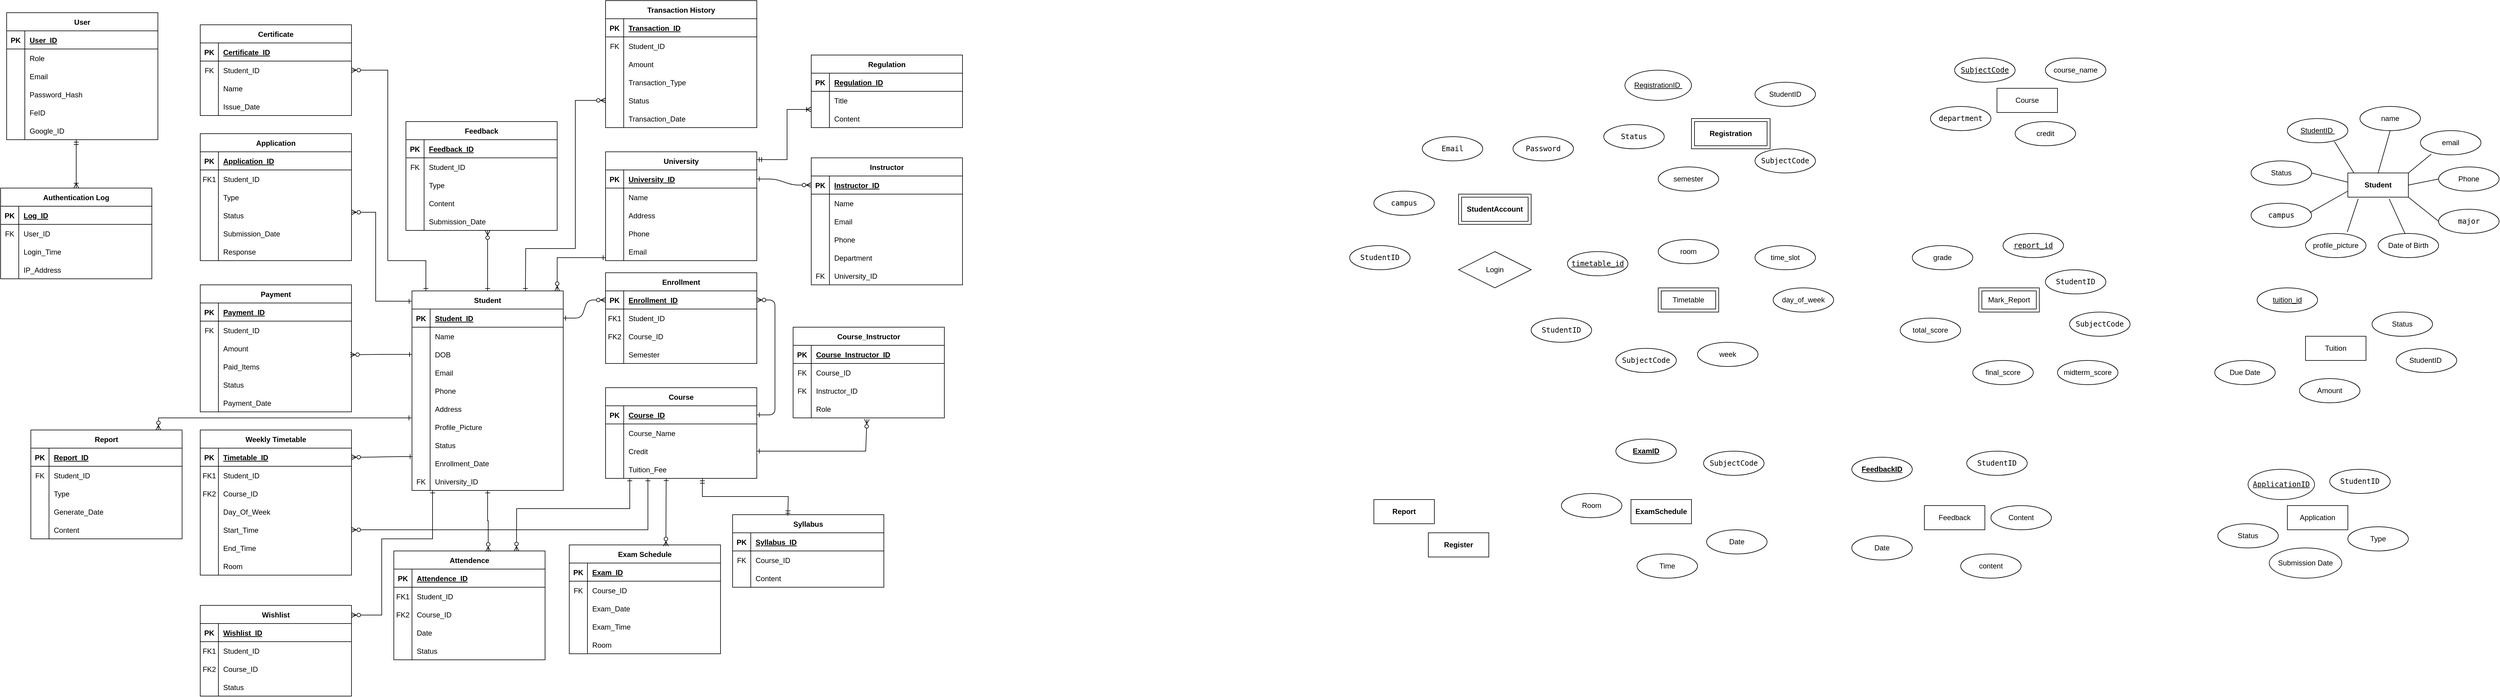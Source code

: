 <mxfile version="26.0.16">
  <diagram id="R2lEEEUBdFMjLlhIrx00" name="Page-1">
    <mxGraphModel dx="3425" dy="2352" grid="1" gridSize="10" guides="1" tooltips="1" connect="1" arrows="1" fold="1" page="1" pageScale="1" pageWidth="850" pageHeight="1100" math="0" shadow="0" extFonts="Permanent Marker^https://fonts.googleapis.com/css?family=Permanent+Marker">
      <root>
        <mxCell id="0" />
        <mxCell id="1" parent="0" />
        <mxCell id="C-vyLk0tnHw3VtMMgP7b-1" value="" style="edgeStyle=entityRelationEdgeStyle;endArrow=ERzeroToMany;startArrow=ERone;endFill=1;startFill=0;exitX=1;exitY=0.5;exitDx=0;exitDy=0;entryX=0;entryY=0.5;entryDx=0;entryDy=0;" parent="1" source="C-vyLk0tnHw3VtMMgP7b-24" target="C-vyLk0tnHw3VtMMgP7b-14" edge="1">
          <mxGeometry width="100" height="100" relative="1" as="geometry">
            <mxPoint x="340" y="720" as="sourcePoint" />
            <mxPoint x="418" y="205" as="targetPoint" />
            <Array as="points">
              <mxPoint x="400" y="398" />
            </Array>
          </mxGeometry>
        </mxCell>
        <mxCell id="C-vyLk0tnHw3VtMMgP7b-12" value="" style="edgeStyle=entityRelationEdgeStyle;endArrow=ERzeroToMany;startArrow=ERone;endFill=1;startFill=0;entryX=1;entryY=0.5;entryDx=0;entryDy=0;" parent="1" source="C-vyLk0tnHw3VtMMgP7b-3" target="C-vyLk0tnHw3VtMMgP7b-14" edge="1">
          <mxGeometry width="100" height="100" relative="1" as="geometry">
            <mxPoint x="400" y="180" as="sourcePoint" />
            <mxPoint x="460" y="205" as="targetPoint" />
          </mxGeometry>
        </mxCell>
        <mxCell id="C-vyLk0tnHw3VtMMgP7b-2" value="Course" style="shape=table;startSize=30;container=1;collapsible=1;childLayout=tableLayout;fixedRows=1;rowLines=0;fontStyle=1;align=center;resizeLast=1;" parent="1" vertex="1">
          <mxGeometry x="420" y="340" width="250" height="150" as="geometry" />
        </mxCell>
        <mxCell id="C-vyLk0tnHw3VtMMgP7b-3" value="" style="shape=partialRectangle;collapsible=0;dropTarget=0;pointerEvents=0;fillColor=none;points=[[0,0.5],[1,0.5]];portConstraint=eastwest;top=0;left=0;right=0;bottom=1;" parent="C-vyLk0tnHw3VtMMgP7b-2" vertex="1">
          <mxGeometry y="30" width="250" height="30" as="geometry" />
        </mxCell>
        <mxCell id="C-vyLk0tnHw3VtMMgP7b-4" value="PK" style="shape=partialRectangle;overflow=hidden;connectable=0;fillColor=none;top=0;left=0;bottom=0;right=0;fontStyle=1;" parent="C-vyLk0tnHw3VtMMgP7b-3" vertex="1">
          <mxGeometry width="30" height="30" as="geometry">
            <mxRectangle width="30" height="30" as="alternateBounds" />
          </mxGeometry>
        </mxCell>
        <mxCell id="C-vyLk0tnHw3VtMMgP7b-5" value="Course_ID" style="shape=partialRectangle;overflow=hidden;connectable=0;fillColor=none;top=0;left=0;bottom=0;right=0;align=left;spacingLeft=6;fontStyle=5;" parent="C-vyLk0tnHw3VtMMgP7b-3" vertex="1">
          <mxGeometry x="30" width="220" height="30" as="geometry">
            <mxRectangle width="220" height="30" as="alternateBounds" />
          </mxGeometry>
        </mxCell>
        <mxCell id="C-vyLk0tnHw3VtMMgP7b-6" value="" style="shape=partialRectangle;collapsible=0;dropTarget=0;pointerEvents=0;fillColor=none;points=[[0,0.5],[1,0.5]];portConstraint=eastwest;top=0;left=0;right=0;bottom=0;" parent="C-vyLk0tnHw3VtMMgP7b-2" vertex="1">
          <mxGeometry y="60" width="250" height="30" as="geometry" />
        </mxCell>
        <mxCell id="C-vyLk0tnHw3VtMMgP7b-7" value="" style="shape=partialRectangle;overflow=hidden;connectable=0;fillColor=none;top=0;left=0;bottom=0;right=0;" parent="C-vyLk0tnHw3VtMMgP7b-6" vertex="1">
          <mxGeometry width="30" height="30" as="geometry">
            <mxRectangle width="30" height="30" as="alternateBounds" />
          </mxGeometry>
        </mxCell>
        <mxCell id="C-vyLk0tnHw3VtMMgP7b-8" value="Course_Name" style="shape=partialRectangle;overflow=hidden;connectable=0;fillColor=none;top=0;left=0;bottom=0;right=0;align=left;spacingLeft=6;" parent="C-vyLk0tnHw3VtMMgP7b-6" vertex="1">
          <mxGeometry x="30" width="220" height="30" as="geometry">
            <mxRectangle width="220" height="30" as="alternateBounds" />
          </mxGeometry>
        </mxCell>
        <mxCell id="C-vyLk0tnHw3VtMMgP7b-9" value="" style="shape=partialRectangle;collapsible=0;dropTarget=0;pointerEvents=0;fillColor=none;points=[[0,0.5],[1,0.5]];portConstraint=eastwest;top=0;left=0;right=0;bottom=0;" parent="C-vyLk0tnHw3VtMMgP7b-2" vertex="1">
          <mxGeometry y="90" width="250" height="30" as="geometry" />
        </mxCell>
        <mxCell id="C-vyLk0tnHw3VtMMgP7b-10" value="" style="shape=partialRectangle;overflow=hidden;connectable=0;fillColor=none;top=0;left=0;bottom=0;right=0;" parent="C-vyLk0tnHw3VtMMgP7b-9" vertex="1">
          <mxGeometry width="30" height="30" as="geometry">
            <mxRectangle width="30" height="30" as="alternateBounds" />
          </mxGeometry>
        </mxCell>
        <mxCell id="C-vyLk0tnHw3VtMMgP7b-11" value="Credit" style="shape=partialRectangle;overflow=hidden;connectable=0;fillColor=none;top=0;left=0;bottom=0;right=0;align=left;spacingLeft=6;" parent="C-vyLk0tnHw3VtMMgP7b-9" vertex="1">
          <mxGeometry x="30" width="220" height="30" as="geometry">
            <mxRectangle width="220" height="30" as="alternateBounds" />
          </mxGeometry>
        </mxCell>
        <mxCell id="_ZptgdrwvJDBUb5FnfuQ-36" value="" style="shape=partialRectangle;collapsible=0;dropTarget=0;pointerEvents=0;fillColor=none;points=[[0,0.5],[1,0.5]];portConstraint=eastwest;top=0;left=0;right=0;bottom=0;" parent="C-vyLk0tnHw3VtMMgP7b-2" vertex="1">
          <mxGeometry y="120" width="250" height="30" as="geometry" />
        </mxCell>
        <mxCell id="_ZptgdrwvJDBUb5FnfuQ-37" value="" style="shape=partialRectangle;overflow=hidden;connectable=0;fillColor=none;top=0;left=0;bottom=0;right=0;" parent="_ZptgdrwvJDBUb5FnfuQ-36" vertex="1">
          <mxGeometry width="30" height="30" as="geometry">
            <mxRectangle width="30" height="30" as="alternateBounds" />
          </mxGeometry>
        </mxCell>
        <mxCell id="_ZptgdrwvJDBUb5FnfuQ-38" value="Tuition_Fee" style="shape=partialRectangle;overflow=hidden;connectable=0;fillColor=none;top=0;left=0;bottom=0;right=0;align=left;spacingLeft=6;" parent="_ZptgdrwvJDBUb5FnfuQ-36" vertex="1">
          <mxGeometry x="30" width="220" height="30" as="geometry">
            <mxRectangle width="220" height="30" as="alternateBounds" />
          </mxGeometry>
        </mxCell>
        <mxCell id="C-vyLk0tnHw3VtMMgP7b-13" value="Enrollment" style="shape=table;startSize=30;container=1;collapsible=1;childLayout=tableLayout;fixedRows=1;rowLines=0;fontStyle=1;align=center;resizeLast=1;" parent="1" vertex="1">
          <mxGeometry x="420" y="150" width="250" height="150" as="geometry" />
        </mxCell>
        <mxCell id="C-vyLk0tnHw3VtMMgP7b-14" value="" style="shape=partialRectangle;collapsible=0;dropTarget=0;pointerEvents=0;fillColor=none;points=[[0,0.5],[1,0.5]];portConstraint=eastwest;top=0;left=0;right=0;bottom=1;" parent="C-vyLk0tnHw3VtMMgP7b-13" vertex="1">
          <mxGeometry y="30" width="250" height="30" as="geometry" />
        </mxCell>
        <mxCell id="C-vyLk0tnHw3VtMMgP7b-15" value="PK" style="shape=partialRectangle;overflow=hidden;connectable=0;fillColor=none;top=0;left=0;bottom=0;right=0;fontStyle=1;" parent="C-vyLk0tnHw3VtMMgP7b-14" vertex="1">
          <mxGeometry width="30" height="30" as="geometry">
            <mxRectangle width="30" height="30" as="alternateBounds" />
          </mxGeometry>
        </mxCell>
        <mxCell id="C-vyLk0tnHw3VtMMgP7b-16" value="Enrollment_ID" style="shape=partialRectangle;overflow=hidden;connectable=0;fillColor=none;top=0;left=0;bottom=0;right=0;align=left;spacingLeft=6;fontStyle=5;" parent="C-vyLk0tnHw3VtMMgP7b-14" vertex="1">
          <mxGeometry x="30" width="220" height="30" as="geometry">
            <mxRectangle width="220" height="30" as="alternateBounds" />
          </mxGeometry>
        </mxCell>
        <mxCell id="C-vyLk0tnHw3VtMMgP7b-17" value="" style="shape=partialRectangle;collapsible=0;dropTarget=0;pointerEvents=0;fillColor=none;points=[[0,0.5],[1,0.5]];portConstraint=eastwest;top=0;left=0;right=0;bottom=0;" parent="C-vyLk0tnHw3VtMMgP7b-13" vertex="1">
          <mxGeometry y="60" width="250" height="30" as="geometry" />
        </mxCell>
        <mxCell id="C-vyLk0tnHw3VtMMgP7b-18" value="FK1" style="shape=partialRectangle;overflow=hidden;connectable=0;fillColor=none;top=0;left=0;bottom=0;right=0;" parent="C-vyLk0tnHw3VtMMgP7b-17" vertex="1">
          <mxGeometry width="30" height="30" as="geometry">
            <mxRectangle width="30" height="30" as="alternateBounds" />
          </mxGeometry>
        </mxCell>
        <mxCell id="C-vyLk0tnHw3VtMMgP7b-19" value="Student_ID" style="shape=partialRectangle;overflow=hidden;connectable=0;fillColor=none;top=0;left=0;bottom=0;right=0;align=left;spacingLeft=6;" parent="C-vyLk0tnHw3VtMMgP7b-17" vertex="1">
          <mxGeometry x="30" width="220" height="30" as="geometry">
            <mxRectangle width="220" height="30" as="alternateBounds" />
          </mxGeometry>
        </mxCell>
        <mxCell id="C-vyLk0tnHw3VtMMgP7b-20" value="" style="shape=partialRectangle;collapsible=0;dropTarget=0;pointerEvents=0;fillColor=none;points=[[0,0.5],[1,0.5]];portConstraint=eastwest;top=0;left=0;right=0;bottom=0;" parent="C-vyLk0tnHw3VtMMgP7b-13" vertex="1">
          <mxGeometry y="90" width="250" height="30" as="geometry" />
        </mxCell>
        <mxCell id="C-vyLk0tnHw3VtMMgP7b-21" value="FK2" style="shape=partialRectangle;overflow=hidden;connectable=0;fillColor=none;top=0;left=0;bottom=0;right=0;" parent="C-vyLk0tnHw3VtMMgP7b-20" vertex="1">
          <mxGeometry width="30" height="30" as="geometry">
            <mxRectangle width="30" height="30" as="alternateBounds" />
          </mxGeometry>
        </mxCell>
        <mxCell id="C-vyLk0tnHw3VtMMgP7b-22" value="Course_ID" style="shape=partialRectangle;overflow=hidden;connectable=0;fillColor=none;top=0;left=0;bottom=0;right=0;align=left;spacingLeft=6;" parent="C-vyLk0tnHw3VtMMgP7b-20" vertex="1">
          <mxGeometry x="30" width="220" height="30" as="geometry">
            <mxRectangle width="220" height="30" as="alternateBounds" />
          </mxGeometry>
        </mxCell>
        <mxCell id="_ZptgdrwvJDBUb5FnfuQ-39" value="" style="shape=partialRectangle;collapsible=0;dropTarget=0;pointerEvents=0;fillColor=none;points=[[0,0.5],[1,0.5]];portConstraint=eastwest;top=0;left=0;right=0;bottom=0;" parent="C-vyLk0tnHw3VtMMgP7b-13" vertex="1">
          <mxGeometry y="120" width="250" height="30" as="geometry" />
        </mxCell>
        <mxCell id="_ZptgdrwvJDBUb5FnfuQ-40" value="" style="shape=partialRectangle;overflow=hidden;connectable=0;fillColor=none;top=0;left=0;bottom=0;right=0;" parent="_ZptgdrwvJDBUb5FnfuQ-39" vertex="1">
          <mxGeometry width="30" height="30" as="geometry">
            <mxRectangle width="30" height="30" as="alternateBounds" />
          </mxGeometry>
        </mxCell>
        <mxCell id="_ZptgdrwvJDBUb5FnfuQ-41" value="Semester " style="shape=partialRectangle;overflow=hidden;connectable=0;fillColor=none;top=0;left=0;bottom=0;right=0;align=left;spacingLeft=6;" parent="_ZptgdrwvJDBUb5FnfuQ-39" vertex="1">
          <mxGeometry x="30" width="220" height="30" as="geometry">
            <mxRectangle width="220" height="30" as="alternateBounds" />
          </mxGeometry>
        </mxCell>
        <mxCell id="C-vyLk0tnHw3VtMMgP7b-23" value="Student" style="shape=table;startSize=30;container=1;collapsible=1;childLayout=tableLayout;fixedRows=1;rowLines=0;fontStyle=1;align=center;resizeLast=1;" parent="1" vertex="1">
          <mxGeometry x="100" y="180" width="250" height="330" as="geometry" />
        </mxCell>
        <mxCell id="C-vyLk0tnHw3VtMMgP7b-24" value="" style="shape=partialRectangle;collapsible=0;dropTarget=0;pointerEvents=0;fillColor=none;points=[[0,0.5],[1,0.5]];portConstraint=eastwest;top=0;left=0;right=0;bottom=1;" parent="C-vyLk0tnHw3VtMMgP7b-23" vertex="1">
          <mxGeometry y="30" width="250" height="30" as="geometry" />
        </mxCell>
        <mxCell id="C-vyLk0tnHw3VtMMgP7b-25" value="PK" style="shape=partialRectangle;overflow=hidden;connectable=0;fillColor=none;top=0;left=0;bottom=0;right=0;fontStyle=1;" parent="C-vyLk0tnHw3VtMMgP7b-24" vertex="1">
          <mxGeometry width="30" height="30" as="geometry">
            <mxRectangle width="30" height="30" as="alternateBounds" />
          </mxGeometry>
        </mxCell>
        <mxCell id="C-vyLk0tnHw3VtMMgP7b-26" value="Student_ID" style="shape=partialRectangle;overflow=hidden;connectable=0;fillColor=none;top=0;left=0;bottom=0;right=0;align=left;spacingLeft=6;fontStyle=5;" parent="C-vyLk0tnHw3VtMMgP7b-24" vertex="1">
          <mxGeometry x="30" width="220" height="30" as="geometry">
            <mxRectangle width="220" height="30" as="alternateBounds" />
          </mxGeometry>
        </mxCell>
        <mxCell id="C-vyLk0tnHw3VtMMgP7b-27" value="" style="shape=partialRectangle;collapsible=0;dropTarget=0;pointerEvents=0;fillColor=none;points=[[0,0.5],[1,0.5]];portConstraint=eastwest;top=0;left=0;right=0;bottom=0;" parent="C-vyLk0tnHw3VtMMgP7b-23" vertex="1">
          <mxGeometry y="60" width="250" height="30" as="geometry" />
        </mxCell>
        <mxCell id="C-vyLk0tnHw3VtMMgP7b-28" value="" style="shape=partialRectangle;overflow=hidden;connectable=0;fillColor=none;top=0;left=0;bottom=0;right=0;" parent="C-vyLk0tnHw3VtMMgP7b-27" vertex="1">
          <mxGeometry width="30" height="30" as="geometry">
            <mxRectangle width="30" height="30" as="alternateBounds" />
          </mxGeometry>
        </mxCell>
        <mxCell id="C-vyLk0tnHw3VtMMgP7b-29" value="Name" style="shape=partialRectangle;overflow=hidden;connectable=0;fillColor=none;top=0;left=0;bottom=0;right=0;align=left;spacingLeft=6;" parent="C-vyLk0tnHw3VtMMgP7b-27" vertex="1">
          <mxGeometry x="30" width="220" height="30" as="geometry">
            <mxRectangle width="220" height="30" as="alternateBounds" />
          </mxGeometry>
        </mxCell>
        <mxCell id="_ZptgdrwvJDBUb5FnfuQ-1" value="" style="shape=partialRectangle;collapsible=0;dropTarget=0;pointerEvents=0;fillColor=none;points=[[0,0.5],[1,0.5]];portConstraint=eastwest;top=0;left=0;right=0;bottom=0;" parent="C-vyLk0tnHw3VtMMgP7b-23" vertex="1">
          <mxGeometry y="90" width="250" height="30" as="geometry" />
        </mxCell>
        <mxCell id="_ZptgdrwvJDBUb5FnfuQ-2" value="" style="shape=partialRectangle;overflow=hidden;connectable=0;fillColor=none;top=0;left=0;bottom=0;right=0;" parent="_ZptgdrwvJDBUb5FnfuQ-1" vertex="1">
          <mxGeometry width="30" height="30" as="geometry">
            <mxRectangle width="30" height="30" as="alternateBounds" />
          </mxGeometry>
        </mxCell>
        <mxCell id="_ZptgdrwvJDBUb5FnfuQ-3" value="DOB" style="shape=partialRectangle;overflow=hidden;connectable=0;fillColor=none;top=0;left=0;bottom=0;right=0;align=left;spacingLeft=6;" parent="_ZptgdrwvJDBUb5FnfuQ-1" vertex="1">
          <mxGeometry x="30" width="220" height="30" as="geometry">
            <mxRectangle width="220" height="30" as="alternateBounds" />
          </mxGeometry>
        </mxCell>
        <mxCell id="_ZptgdrwvJDBUb5FnfuQ-4" value="" style="shape=partialRectangle;collapsible=0;dropTarget=0;pointerEvents=0;fillColor=none;points=[[0,0.5],[1,0.5]];portConstraint=eastwest;top=0;left=0;right=0;bottom=0;" parent="C-vyLk0tnHw3VtMMgP7b-23" vertex="1">
          <mxGeometry y="120" width="250" height="30" as="geometry" />
        </mxCell>
        <mxCell id="_ZptgdrwvJDBUb5FnfuQ-5" value="" style="shape=partialRectangle;overflow=hidden;connectable=0;fillColor=none;top=0;left=0;bottom=0;right=0;" parent="_ZptgdrwvJDBUb5FnfuQ-4" vertex="1">
          <mxGeometry width="30" height="30" as="geometry">
            <mxRectangle width="30" height="30" as="alternateBounds" />
          </mxGeometry>
        </mxCell>
        <mxCell id="_ZptgdrwvJDBUb5FnfuQ-6" value="Email" style="shape=partialRectangle;overflow=hidden;connectable=0;fillColor=none;top=0;left=0;bottom=0;right=0;align=left;spacingLeft=6;" parent="_ZptgdrwvJDBUb5FnfuQ-4" vertex="1">
          <mxGeometry x="30" width="220" height="30" as="geometry">
            <mxRectangle width="220" height="30" as="alternateBounds" />
          </mxGeometry>
        </mxCell>
        <mxCell id="_ZptgdrwvJDBUb5FnfuQ-20" value="" style="shape=partialRectangle;collapsible=0;dropTarget=0;pointerEvents=0;fillColor=none;points=[[0,0.5],[1,0.5]];portConstraint=eastwest;top=0;left=0;right=0;bottom=0;" parent="C-vyLk0tnHw3VtMMgP7b-23" vertex="1">
          <mxGeometry y="150" width="250" height="30" as="geometry" />
        </mxCell>
        <mxCell id="_ZptgdrwvJDBUb5FnfuQ-21" value="" style="shape=partialRectangle;overflow=hidden;connectable=0;fillColor=none;top=0;left=0;bottom=0;right=0;" parent="_ZptgdrwvJDBUb5FnfuQ-20" vertex="1">
          <mxGeometry width="30" height="30" as="geometry">
            <mxRectangle width="30" height="30" as="alternateBounds" />
          </mxGeometry>
        </mxCell>
        <mxCell id="_ZptgdrwvJDBUb5FnfuQ-22" value="Phone" style="shape=partialRectangle;overflow=hidden;connectable=0;fillColor=none;top=0;left=0;bottom=0;right=0;align=left;spacingLeft=6;" parent="_ZptgdrwvJDBUb5FnfuQ-20" vertex="1">
          <mxGeometry x="30" width="220" height="30" as="geometry">
            <mxRectangle width="220" height="30" as="alternateBounds" />
          </mxGeometry>
        </mxCell>
        <mxCell id="_ZptgdrwvJDBUb5FnfuQ-23" value="" style="shape=partialRectangle;collapsible=0;dropTarget=0;pointerEvents=0;fillColor=none;points=[[0,0.5],[1,0.5]];portConstraint=eastwest;top=0;left=0;right=0;bottom=0;" parent="C-vyLk0tnHw3VtMMgP7b-23" vertex="1">
          <mxGeometry y="180" width="250" height="30" as="geometry" />
        </mxCell>
        <mxCell id="_ZptgdrwvJDBUb5FnfuQ-24" value="" style="shape=partialRectangle;overflow=hidden;connectable=0;fillColor=none;top=0;left=0;bottom=0;right=0;" parent="_ZptgdrwvJDBUb5FnfuQ-23" vertex="1">
          <mxGeometry width="30" height="30" as="geometry">
            <mxRectangle width="30" height="30" as="alternateBounds" />
          </mxGeometry>
        </mxCell>
        <mxCell id="_ZptgdrwvJDBUb5FnfuQ-25" value="Address" style="shape=partialRectangle;overflow=hidden;connectable=0;fillColor=none;top=0;left=0;bottom=0;right=0;align=left;spacingLeft=6;" parent="_ZptgdrwvJDBUb5FnfuQ-23" vertex="1">
          <mxGeometry x="30" width="220" height="30" as="geometry">
            <mxRectangle width="220" height="30" as="alternateBounds" />
          </mxGeometry>
        </mxCell>
        <mxCell id="_ZptgdrwvJDBUb5FnfuQ-26" value="" style="shape=partialRectangle;collapsible=0;dropTarget=0;pointerEvents=0;fillColor=none;points=[[0,0.5],[1,0.5]];portConstraint=eastwest;top=0;left=0;right=0;bottom=0;" parent="C-vyLk0tnHw3VtMMgP7b-23" vertex="1">
          <mxGeometry y="210" width="250" height="30" as="geometry" />
        </mxCell>
        <mxCell id="_ZptgdrwvJDBUb5FnfuQ-27" value="" style="shape=partialRectangle;overflow=hidden;connectable=0;fillColor=none;top=0;left=0;bottom=0;right=0;" parent="_ZptgdrwvJDBUb5FnfuQ-26" vertex="1">
          <mxGeometry width="30" height="30" as="geometry">
            <mxRectangle width="30" height="30" as="alternateBounds" />
          </mxGeometry>
        </mxCell>
        <mxCell id="_ZptgdrwvJDBUb5FnfuQ-28" value="Profile_Picture" style="shape=partialRectangle;overflow=hidden;connectable=0;fillColor=none;top=0;left=0;bottom=0;right=0;align=left;spacingLeft=6;" parent="_ZptgdrwvJDBUb5FnfuQ-26" vertex="1">
          <mxGeometry x="30" width="220" height="30" as="geometry">
            <mxRectangle width="220" height="30" as="alternateBounds" />
          </mxGeometry>
        </mxCell>
        <mxCell id="_ZptgdrwvJDBUb5FnfuQ-29" value="" style="shape=partialRectangle;collapsible=0;dropTarget=0;pointerEvents=0;fillColor=none;points=[[0,0.5],[1,0.5]];portConstraint=eastwest;top=0;left=0;right=0;bottom=0;" parent="C-vyLk0tnHw3VtMMgP7b-23" vertex="1">
          <mxGeometry y="240" width="250" height="30" as="geometry" />
        </mxCell>
        <mxCell id="_ZptgdrwvJDBUb5FnfuQ-30" value="" style="shape=partialRectangle;overflow=hidden;connectable=0;fillColor=none;top=0;left=0;bottom=0;right=0;" parent="_ZptgdrwvJDBUb5FnfuQ-29" vertex="1">
          <mxGeometry width="30" height="30" as="geometry">
            <mxRectangle width="30" height="30" as="alternateBounds" />
          </mxGeometry>
        </mxCell>
        <mxCell id="_ZptgdrwvJDBUb5FnfuQ-31" value="Status" style="shape=partialRectangle;overflow=hidden;connectable=0;fillColor=none;top=0;left=0;bottom=0;right=0;align=left;spacingLeft=6;" parent="_ZptgdrwvJDBUb5FnfuQ-29" vertex="1">
          <mxGeometry x="30" width="220" height="30" as="geometry">
            <mxRectangle width="220" height="30" as="alternateBounds" />
          </mxGeometry>
        </mxCell>
        <mxCell id="_ZptgdrwvJDBUb5FnfuQ-352" value="" style="shape=partialRectangle;collapsible=0;dropTarget=0;pointerEvents=0;fillColor=none;points=[[0,0.5],[1,0.5]];portConstraint=eastwest;top=0;left=0;right=0;bottom=0;" parent="C-vyLk0tnHw3VtMMgP7b-23" vertex="1">
          <mxGeometry y="270" width="250" height="30" as="geometry" />
        </mxCell>
        <mxCell id="_ZptgdrwvJDBUb5FnfuQ-353" value="" style="shape=partialRectangle;overflow=hidden;connectable=0;fillColor=none;top=0;left=0;bottom=0;right=0;" parent="_ZptgdrwvJDBUb5FnfuQ-352" vertex="1">
          <mxGeometry width="30" height="30" as="geometry">
            <mxRectangle width="30" height="30" as="alternateBounds" />
          </mxGeometry>
        </mxCell>
        <mxCell id="_ZptgdrwvJDBUb5FnfuQ-354" value="Enrollment_Date" style="shape=partialRectangle;overflow=hidden;connectable=0;fillColor=none;top=0;left=0;bottom=0;right=0;align=left;spacingLeft=6;" parent="_ZptgdrwvJDBUb5FnfuQ-352" vertex="1">
          <mxGeometry x="30" width="220" height="30" as="geometry">
            <mxRectangle width="220" height="30" as="alternateBounds" />
          </mxGeometry>
        </mxCell>
        <mxCell id="ysa4ywM_XNBwCiBu-fxk-1" value="" style="shape=partialRectangle;collapsible=0;dropTarget=0;pointerEvents=0;fillColor=none;points=[[0,0.5],[1,0.5]];portConstraint=eastwest;top=0;left=0;right=0;bottom=0;" vertex="1" parent="C-vyLk0tnHw3VtMMgP7b-23">
          <mxGeometry y="300" width="250" height="30" as="geometry" />
        </mxCell>
        <mxCell id="ysa4ywM_XNBwCiBu-fxk-2" value="FK" style="shape=partialRectangle;overflow=hidden;connectable=0;fillColor=none;top=0;left=0;bottom=0;right=0;" vertex="1" parent="ysa4ywM_XNBwCiBu-fxk-1">
          <mxGeometry width="30" height="30" as="geometry">
            <mxRectangle width="30" height="30" as="alternateBounds" />
          </mxGeometry>
        </mxCell>
        <mxCell id="ysa4ywM_XNBwCiBu-fxk-3" value="University_ID" style="shape=partialRectangle;overflow=hidden;connectable=0;fillColor=none;top=0;left=0;bottom=0;right=0;align=left;spacingLeft=6;" vertex="1" parent="ysa4ywM_XNBwCiBu-fxk-1">
          <mxGeometry x="30" width="220" height="30" as="geometry">
            <mxRectangle width="220" height="30" as="alternateBounds" />
          </mxGeometry>
        </mxCell>
        <mxCell id="_ZptgdrwvJDBUb5FnfuQ-42" value="Weekly Timetable" style="shape=table;startSize=30;container=1;collapsible=1;childLayout=tableLayout;fixedRows=1;rowLines=0;fontStyle=1;align=center;resizeLast=1;" parent="1" vertex="1">
          <mxGeometry x="-250" y="410" width="250" height="240" as="geometry" />
        </mxCell>
        <mxCell id="_ZptgdrwvJDBUb5FnfuQ-43" value="" style="shape=partialRectangle;collapsible=0;dropTarget=0;pointerEvents=0;fillColor=none;points=[[0,0.5],[1,0.5]];portConstraint=eastwest;top=0;left=0;right=0;bottom=1;" parent="_ZptgdrwvJDBUb5FnfuQ-42" vertex="1">
          <mxGeometry y="30" width="250" height="30" as="geometry" />
        </mxCell>
        <mxCell id="_ZptgdrwvJDBUb5FnfuQ-44" value="PK" style="shape=partialRectangle;overflow=hidden;connectable=0;fillColor=none;top=0;left=0;bottom=0;right=0;fontStyle=1;" parent="_ZptgdrwvJDBUb5FnfuQ-43" vertex="1">
          <mxGeometry width="30" height="30" as="geometry">
            <mxRectangle width="30" height="30" as="alternateBounds" />
          </mxGeometry>
        </mxCell>
        <mxCell id="_ZptgdrwvJDBUb5FnfuQ-45" value="Timetable_ID" style="shape=partialRectangle;overflow=hidden;connectable=0;fillColor=none;top=0;left=0;bottom=0;right=0;align=left;spacingLeft=6;fontStyle=5;" parent="_ZptgdrwvJDBUb5FnfuQ-43" vertex="1">
          <mxGeometry x="30" width="220" height="30" as="geometry">
            <mxRectangle width="220" height="30" as="alternateBounds" />
          </mxGeometry>
        </mxCell>
        <mxCell id="_ZptgdrwvJDBUb5FnfuQ-46" value="" style="shape=partialRectangle;collapsible=0;dropTarget=0;pointerEvents=0;fillColor=none;points=[[0,0.5],[1,0.5]];portConstraint=eastwest;top=0;left=0;right=0;bottom=0;" parent="_ZptgdrwvJDBUb5FnfuQ-42" vertex="1">
          <mxGeometry y="60" width="250" height="30" as="geometry" />
        </mxCell>
        <mxCell id="_ZptgdrwvJDBUb5FnfuQ-47" value="FK1" style="shape=partialRectangle;overflow=hidden;connectable=0;fillColor=none;top=0;left=0;bottom=0;right=0;" parent="_ZptgdrwvJDBUb5FnfuQ-46" vertex="1">
          <mxGeometry width="30" height="30" as="geometry">
            <mxRectangle width="30" height="30" as="alternateBounds" />
          </mxGeometry>
        </mxCell>
        <mxCell id="_ZptgdrwvJDBUb5FnfuQ-48" value="Student_ID" style="shape=partialRectangle;overflow=hidden;connectable=0;fillColor=none;top=0;left=0;bottom=0;right=0;align=left;spacingLeft=6;" parent="_ZptgdrwvJDBUb5FnfuQ-46" vertex="1">
          <mxGeometry x="30" width="220" height="30" as="geometry">
            <mxRectangle width="220" height="30" as="alternateBounds" />
          </mxGeometry>
        </mxCell>
        <mxCell id="_ZptgdrwvJDBUb5FnfuQ-49" value="" style="shape=partialRectangle;collapsible=0;dropTarget=0;pointerEvents=0;fillColor=none;points=[[0,0.5],[1,0.5]];portConstraint=eastwest;top=0;left=0;right=0;bottom=0;" parent="_ZptgdrwvJDBUb5FnfuQ-42" vertex="1">
          <mxGeometry y="90" width="250" height="30" as="geometry" />
        </mxCell>
        <mxCell id="_ZptgdrwvJDBUb5FnfuQ-50" value="FK2" style="shape=partialRectangle;overflow=hidden;connectable=0;fillColor=none;top=0;left=0;bottom=0;right=0;" parent="_ZptgdrwvJDBUb5FnfuQ-49" vertex="1">
          <mxGeometry width="30" height="30" as="geometry">
            <mxRectangle width="30" height="30" as="alternateBounds" />
          </mxGeometry>
        </mxCell>
        <mxCell id="_ZptgdrwvJDBUb5FnfuQ-51" value="Course_ID" style="shape=partialRectangle;overflow=hidden;connectable=0;fillColor=none;top=0;left=0;bottom=0;right=0;align=left;spacingLeft=6;" parent="_ZptgdrwvJDBUb5FnfuQ-49" vertex="1">
          <mxGeometry x="30" width="220" height="30" as="geometry">
            <mxRectangle width="220" height="30" as="alternateBounds" />
          </mxGeometry>
        </mxCell>
        <mxCell id="_ZptgdrwvJDBUb5FnfuQ-52" value="" style="shape=partialRectangle;collapsible=0;dropTarget=0;pointerEvents=0;fillColor=none;points=[[0,0.5],[1,0.5]];portConstraint=eastwest;top=0;left=0;right=0;bottom=0;" parent="_ZptgdrwvJDBUb5FnfuQ-42" vertex="1">
          <mxGeometry y="120" width="250" height="30" as="geometry" />
        </mxCell>
        <mxCell id="_ZptgdrwvJDBUb5FnfuQ-53" value="" style="shape=partialRectangle;overflow=hidden;connectable=0;fillColor=none;top=0;left=0;bottom=0;right=0;" parent="_ZptgdrwvJDBUb5FnfuQ-52" vertex="1">
          <mxGeometry width="30" height="30" as="geometry">
            <mxRectangle width="30" height="30" as="alternateBounds" />
          </mxGeometry>
        </mxCell>
        <mxCell id="_ZptgdrwvJDBUb5FnfuQ-54" value="Day_Of_Week" style="shape=partialRectangle;overflow=hidden;connectable=0;fillColor=none;top=0;left=0;bottom=0;right=0;align=left;spacingLeft=6;" parent="_ZptgdrwvJDBUb5FnfuQ-52" vertex="1">
          <mxGeometry x="30" width="220" height="30" as="geometry">
            <mxRectangle width="220" height="30" as="alternateBounds" />
          </mxGeometry>
        </mxCell>
        <mxCell id="_ZptgdrwvJDBUb5FnfuQ-55" value="" style="shape=partialRectangle;collapsible=0;dropTarget=0;pointerEvents=0;fillColor=none;points=[[0,0.5],[1,0.5]];portConstraint=eastwest;top=0;left=0;right=0;bottom=0;" parent="_ZptgdrwvJDBUb5FnfuQ-42" vertex="1">
          <mxGeometry y="150" width="250" height="30" as="geometry" />
        </mxCell>
        <mxCell id="_ZptgdrwvJDBUb5FnfuQ-56" value="" style="shape=partialRectangle;overflow=hidden;connectable=0;fillColor=none;top=0;left=0;bottom=0;right=0;" parent="_ZptgdrwvJDBUb5FnfuQ-55" vertex="1">
          <mxGeometry width="30" height="30" as="geometry">
            <mxRectangle width="30" height="30" as="alternateBounds" />
          </mxGeometry>
        </mxCell>
        <mxCell id="_ZptgdrwvJDBUb5FnfuQ-57" value="Start_Time" style="shape=partialRectangle;overflow=hidden;connectable=0;fillColor=none;top=0;left=0;bottom=0;right=0;align=left;spacingLeft=6;" parent="_ZptgdrwvJDBUb5FnfuQ-55" vertex="1">
          <mxGeometry x="30" width="220" height="30" as="geometry">
            <mxRectangle width="220" height="30" as="alternateBounds" />
          </mxGeometry>
        </mxCell>
        <mxCell id="_ZptgdrwvJDBUb5FnfuQ-58" value="" style="shape=partialRectangle;collapsible=0;dropTarget=0;pointerEvents=0;fillColor=none;points=[[0,0.5],[1,0.5]];portConstraint=eastwest;top=0;left=0;right=0;bottom=0;" parent="_ZptgdrwvJDBUb5FnfuQ-42" vertex="1">
          <mxGeometry y="180" width="250" height="30" as="geometry" />
        </mxCell>
        <mxCell id="_ZptgdrwvJDBUb5FnfuQ-59" value="" style="shape=partialRectangle;overflow=hidden;connectable=0;fillColor=none;top=0;left=0;bottom=0;right=0;" parent="_ZptgdrwvJDBUb5FnfuQ-58" vertex="1">
          <mxGeometry width="30" height="30" as="geometry">
            <mxRectangle width="30" height="30" as="alternateBounds" />
          </mxGeometry>
        </mxCell>
        <mxCell id="_ZptgdrwvJDBUb5FnfuQ-60" value="End_Time" style="shape=partialRectangle;overflow=hidden;connectable=0;fillColor=none;top=0;left=0;bottom=0;right=0;align=left;spacingLeft=6;" parent="_ZptgdrwvJDBUb5FnfuQ-58" vertex="1">
          <mxGeometry x="30" width="220" height="30" as="geometry">
            <mxRectangle width="220" height="30" as="alternateBounds" />
          </mxGeometry>
        </mxCell>
        <mxCell id="_ZptgdrwvJDBUb5FnfuQ-61" value="" style="shape=partialRectangle;collapsible=0;dropTarget=0;pointerEvents=0;fillColor=none;points=[[0,0.5],[1,0.5]];portConstraint=eastwest;top=0;left=0;right=0;bottom=0;" parent="_ZptgdrwvJDBUb5FnfuQ-42" vertex="1">
          <mxGeometry y="210" width="250" height="30" as="geometry" />
        </mxCell>
        <mxCell id="_ZptgdrwvJDBUb5FnfuQ-62" value="" style="shape=partialRectangle;overflow=hidden;connectable=0;fillColor=none;top=0;left=0;bottom=0;right=0;" parent="_ZptgdrwvJDBUb5FnfuQ-61" vertex="1">
          <mxGeometry width="30" height="30" as="geometry">
            <mxRectangle width="30" height="30" as="alternateBounds" />
          </mxGeometry>
        </mxCell>
        <mxCell id="_ZptgdrwvJDBUb5FnfuQ-63" value="Room" style="shape=partialRectangle;overflow=hidden;connectable=0;fillColor=none;top=0;left=0;bottom=0;right=0;align=left;spacingLeft=6;" parent="_ZptgdrwvJDBUb5FnfuQ-61" vertex="1">
          <mxGeometry x="30" width="220" height="30" as="geometry">
            <mxRectangle width="220" height="30" as="alternateBounds" />
          </mxGeometry>
        </mxCell>
        <mxCell id="_ZptgdrwvJDBUb5FnfuQ-67" value="Exam Schedule" style="shape=table;startSize=30;container=1;collapsible=1;childLayout=tableLayout;fixedRows=1;rowLines=0;fontStyle=1;align=center;resizeLast=1;" parent="1" vertex="1">
          <mxGeometry x="360" y="600" width="250" height="180" as="geometry" />
        </mxCell>
        <mxCell id="_ZptgdrwvJDBUb5FnfuQ-68" value="" style="shape=partialRectangle;collapsible=0;dropTarget=0;pointerEvents=0;fillColor=none;points=[[0,0.5],[1,0.5]];portConstraint=eastwest;top=0;left=0;right=0;bottom=1;" parent="_ZptgdrwvJDBUb5FnfuQ-67" vertex="1">
          <mxGeometry y="30" width="250" height="30" as="geometry" />
        </mxCell>
        <mxCell id="_ZptgdrwvJDBUb5FnfuQ-69" value="PK" style="shape=partialRectangle;overflow=hidden;connectable=0;fillColor=none;top=0;left=0;bottom=0;right=0;fontStyle=1;" parent="_ZptgdrwvJDBUb5FnfuQ-68" vertex="1">
          <mxGeometry width="30" height="30" as="geometry">
            <mxRectangle width="30" height="30" as="alternateBounds" />
          </mxGeometry>
        </mxCell>
        <mxCell id="_ZptgdrwvJDBUb5FnfuQ-70" value="Exam_ID" style="shape=partialRectangle;overflow=hidden;connectable=0;fillColor=none;top=0;left=0;bottom=0;right=0;align=left;spacingLeft=6;fontStyle=5;" parent="_ZptgdrwvJDBUb5FnfuQ-68" vertex="1">
          <mxGeometry x="30" width="220" height="30" as="geometry">
            <mxRectangle width="220" height="30" as="alternateBounds" />
          </mxGeometry>
        </mxCell>
        <mxCell id="_ZptgdrwvJDBUb5FnfuQ-71" value="" style="shape=partialRectangle;collapsible=0;dropTarget=0;pointerEvents=0;fillColor=none;points=[[0,0.5],[1,0.5]];portConstraint=eastwest;top=0;left=0;right=0;bottom=0;" parent="_ZptgdrwvJDBUb5FnfuQ-67" vertex="1">
          <mxGeometry y="60" width="250" height="30" as="geometry" />
        </mxCell>
        <mxCell id="_ZptgdrwvJDBUb5FnfuQ-72" value="FK" style="shape=partialRectangle;overflow=hidden;connectable=0;fillColor=none;top=0;left=0;bottom=0;right=0;" parent="_ZptgdrwvJDBUb5FnfuQ-71" vertex="1">
          <mxGeometry width="30" height="30" as="geometry">
            <mxRectangle width="30" height="30" as="alternateBounds" />
          </mxGeometry>
        </mxCell>
        <mxCell id="_ZptgdrwvJDBUb5FnfuQ-73" value="Course_ID" style="shape=partialRectangle;overflow=hidden;connectable=0;fillColor=none;top=0;left=0;bottom=0;right=0;align=left;spacingLeft=6;" parent="_ZptgdrwvJDBUb5FnfuQ-71" vertex="1">
          <mxGeometry x="30" width="220" height="30" as="geometry">
            <mxRectangle width="220" height="30" as="alternateBounds" />
          </mxGeometry>
        </mxCell>
        <mxCell id="_ZptgdrwvJDBUb5FnfuQ-74" value="" style="shape=partialRectangle;collapsible=0;dropTarget=0;pointerEvents=0;fillColor=none;points=[[0,0.5],[1,0.5]];portConstraint=eastwest;top=0;left=0;right=0;bottom=0;" parent="_ZptgdrwvJDBUb5FnfuQ-67" vertex="1">
          <mxGeometry y="90" width="250" height="30" as="geometry" />
        </mxCell>
        <mxCell id="_ZptgdrwvJDBUb5FnfuQ-75" value="" style="shape=partialRectangle;overflow=hidden;connectable=0;fillColor=none;top=0;left=0;bottom=0;right=0;" parent="_ZptgdrwvJDBUb5FnfuQ-74" vertex="1">
          <mxGeometry width="30" height="30" as="geometry">
            <mxRectangle width="30" height="30" as="alternateBounds" />
          </mxGeometry>
        </mxCell>
        <mxCell id="_ZptgdrwvJDBUb5FnfuQ-76" value="Exam_Date" style="shape=partialRectangle;overflow=hidden;connectable=0;fillColor=none;top=0;left=0;bottom=0;right=0;align=left;spacingLeft=6;" parent="_ZptgdrwvJDBUb5FnfuQ-74" vertex="1">
          <mxGeometry x="30" width="220" height="30" as="geometry">
            <mxRectangle width="220" height="30" as="alternateBounds" />
          </mxGeometry>
        </mxCell>
        <mxCell id="_ZptgdrwvJDBUb5FnfuQ-77" value="" style="shape=partialRectangle;collapsible=0;dropTarget=0;pointerEvents=0;fillColor=none;points=[[0,0.5],[1,0.5]];portConstraint=eastwest;top=0;left=0;right=0;bottom=0;" parent="_ZptgdrwvJDBUb5FnfuQ-67" vertex="1">
          <mxGeometry y="120" width="250" height="30" as="geometry" />
        </mxCell>
        <mxCell id="_ZptgdrwvJDBUb5FnfuQ-78" value="" style="shape=partialRectangle;overflow=hidden;connectable=0;fillColor=none;top=0;left=0;bottom=0;right=0;" parent="_ZptgdrwvJDBUb5FnfuQ-77" vertex="1">
          <mxGeometry width="30" height="30" as="geometry">
            <mxRectangle width="30" height="30" as="alternateBounds" />
          </mxGeometry>
        </mxCell>
        <mxCell id="_ZptgdrwvJDBUb5FnfuQ-79" value="Exam_Time" style="shape=partialRectangle;overflow=hidden;connectable=0;fillColor=none;top=0;left=0;bottom=0;right=0;align=left;spacingLeft=6;" parent="_ZptgdrwvJDBUb5FnfuQ-77" vertex="1">
          <mxGeometry x="30" width="220" height="30" as="geometry">
            <mxRectangle width="220" height="30" as="alternateBounds" />
          </mxGeometry>
        </mxCell>
        <mxCell id="_ZptgdrwvJDBUb5FnfuQ-80" value="" style="shape=partialRectangle;collapsible=0;dropTarget=0;pointerEvents=0;fillColor=none;points=[[0,0.5],[1,0.5]];portConstraint=eastwest;top=0;left=0;right=0;bottom=0;" parent="_ZptgdrwvJDBUb5FnfuQ-67" vertex="1">
          <mxGeometry y="150" width="250" height="30" as="geometry" />
        </mxCell>
        <mxCell id="_ZptgdrwvJDBUb5FnfuQ-81" value="" style="shape=partialRectangle;overflow=hidden;connectable=0;fillColor=none;top=0;left=0;bottom=0;right=0;" parent="_ZptgdrwvJDBUb5FnfuQ-80" vertex="1">
          <mxGeometry width="30" height="30" as="geometry">
            <mxRectangle width="30" height="30" as="alternateBounds" />
          </mxGeometry>
        </mxCell>
        <mxCell id="_ZptgdrwvJDBUb5FnfuQ-82" value="Room" style="shape=partialRectangle;overflow=hidden;connectable=0;fillColor=none;top=0;left=0;bottom=0;right=0;align=left;spacingLeft=6;" parent="_ZptgdrwvJDBUb5FnfuQ-80" vertex="1">
          <mxGeometry x="30" width="220" height="30" as="geometry">
            <mxRectangle width="220" height="30" as="alternateBounds" />
          </mxGeometry>
        </mxCell>
        <mxCell id="_ZptgdrwvJDBUb5FnfuQ-83" value="Syllabus" style="shape=table;startSize=30;container=1;collapsible=1;childLayout=tableLayout;fixedRows=1;rowLines=0;fontStyle=1;align=center;resizeLast=1;" parent="1" vertex="1">
          <mxGeometry x="630" y="550" width="250" height="120" as="geometry" />
        </mxCell>
        <mxCell id="_ZptgdrwvJDBUb5FnfuQ-84" value="" style="shape=partialRectangle;collapsible=0;dropTarget=0;pointerEvents=0;fillColor=none;points=[[0,0.5],[1,0.5]];portConstraint=eastwest;top=0;left=0;right=0;bottom=1;" parent="_ZptgdrwvJDBUb5FnfuQ-83" vertex="1">
          <mxGeometry y="30" width="250" height="30" as="geometry" />
        </mxCell>
        <mxCell id="_ZptgdrwvJDBUb5FnfuQ-85" value="PK" style="shape=partialRectangle;overflow=hidden;connectable=0;fillColor=none;top=0;left=0;bottom=0;right=0;fontStyle=1;" parent="_ZptgdrwvJDBUb5FnfuQ-84" vertex="1">
          <mxGeometry width="30" height="30" as="geometry">
            <mxRectangle width="30" height="30" as="alternateBounds" />
          </mxGeometry>
        </mxCell>
        <mxCell id="_ZptgdrwvJDBUb5FnfuQ-86" value="Syllabus_ID" style="shape=partialRectangle;overflow=hidden;connectable=0;fillColor=none;top=0;left=0;bottom=0;right=0;align=left;spacingLeft=6;fontStyle=5;" parent="_ZptgdrwvJDBUb5FnfuQ-84" vertex="1">
          <mxGeometry x="30" width="220" height="30" as="geometry">
            <mxRectangle width="220" height="30" as="alternateBounds" />
          </mxGeometry>
        </mxCell>
        <mxCell id="_ZptgdrwvJDBUb5FnfuQ-87" value="" style="shape=partialRectangle;collapsible=0;dropTarget=0;pointerEvents=0;fillColor=none;points=[[0,0.5],[1,0.5]];portConstraint=eastwest;top=0;left=0;right=0;bottom=0;" parent="_ZptgdrwvJDBUb5FnfuQ-83" vertex="1">
          <mxGeometry y="60" width="250" height="30" as="geometry" />
        </mxCell>
        <mxCell id="_ZptgdrwvJDBUb5FnfuQ-88" value="FK" style="shape=partialRectangle;overflow=hidden;connectable=0;fillColor=none;top=0;left=0;bottom=0;right=0;" parent="_ZptgdrwvJDBUb5FnfuQ-87" vertex="1">
          <mxGeometry width="30" height="30" as="geometry">
            <mxRectangle width="30" height="30" as="alternateBounds" />
          </mxGeometry>
        </mxCell>
        <mxCell id="_ZptgdrwvJDBUb5FnfuQ-89" value="Course_ID" style="shape=partialRectangle;overflow=hidden;connectable=0;fillColor=none;top=0;left=0;bottom=0;right=0;align=left;spacingLeft=6;" parent="_ZptgdrwvJDBUb5FnfuQ-87" vertex="1">
          <mxGeometry x="30" width="220" height="30" as="geometry">
            <mxRectangle width="220" height="30" as="alternateBounds" />
          </mxGeometry>
        </mxCell>
        <mxCell id="_ZptgdrwvJDBUb5FnfuQ-90" value="" style="shape=partialRectangle;collapsible=0;dropTarget=0;pointerEvents=0;fillColor=none;points=[[0,0.5],[1,0.5]];portConstraint=eastwest;top=0;left=0;right=0;bottom=0;" parent="_ZptgdrwvJDBUb5FnfuQ-83" vertex="1">
          <mxGeometry y="90" width="250" height="30" as="geometry" />
        </mxCell>
        <mxCell id="_ZptgdrwvJDBUb5FnfuQ-91" value="" style="shape=partialRectangle;overflow=hidden;connectable=0;fillColor=none;top=0;left=0;bottom=0;right=0;" parent="_ZptgdrwvJDBUb5FnfuQ-90" vertex="1">
          <mxGeometry width="30" height="30" as="geometry">
            <mxRectangle width="30" height="30" as="alternateBounds" />
          </mxGeometry>
        </mxCell>
        <mxCell id="_ZptgdrwvJDBUb5FnfuQ-92" value="Content" style="shape=partialRectangle;overflow=hidden;connectable=0;fillColor=none;top=0;left=0;bottom=0;right=0;align=left;spacingLeft=6;" parent="_ZptgdrwvJDBUb5FnfuQ-90" vertex="1">
          <mxGeometry x="30" width="220" height="30" as="geometry">
            <mxRectangle width="220" height="30" as="alternateBounds" />
          </mxGeometry>
        </mxCell>
        <mxCell id="_ZptgdrwvJDBUb5FnfuQ-99" value="Application" style="shape=table;startSize=30;container=1;collapsible=1;childLayout=tableLayout;fixedRows=1;rowLines=0;fontStyle=1;align=center;resizeLast=1;" parent="1" vertex="1">
          <mxGeometry x="-250" y="-80" width="250" height="210" as="geometry" />
        </mxCell>
        <mxCell id="_ZptgdrwvJDBUb5FnfuQ-100" value="" style="shape=partialRectangle;collapsible=0;dropTarget=0;pointerEvents=0;fillColor=none;points=[[0,0.5],[1,0.5]];portConstraint=eastwest;top=0;left=0;right=0;bottom=1;" parent="_ZptgdrwvJDBUb5FnfuQ-99" vertex="1">
          <mxGeometry y="30" width="250" height="30" as="geometry" />
        </mxCell>
        <mxCell id="_ZptgdrwvJDBUb5FnfuQ-101" value="PK" style="shape=partialRectangle;overflow=hidden;connectable=0;fillColor=none;top=0;left=0;bottom=0;right=0;fontStyle=1;" parent="_ZptgdrwvJDBUb5FnfuQ-100" vertex="1">
          <mxGeometry width="30" height="30" as="geometry">
            <mxRectangle width="30" height="30" as="alternateBounds" />
          </mxGeometry>
        </mxCell>
        <mxCell id="_ZptgdrwvJDBUb5FnfuQ-102" value="Application_ID" style="shape=partialRectangle;overflow=hidden;connectable=0;fillColor=none;top=0;left=0;bottom=0;right=0;align=left;spacingLeft=6;fontStyle=5;" parent="_ZptgdrwvJDBUb5FnfuQ-100" vertex="1">
          <mxGeometry x="30" width="220" height="30" as="geometry">
            <mxRectangle width="220" height="30" as="alternateBounds" />
          </mxGeometry>
        </mxCell>
        <mxCell id="_ZptgdrwvJDBUb5FnfuQ-103" value="" style="shape=partialRectangle;collapsible=0;dropTarget=0;pointerEvents=0;fillColor=none;points=[[0,0.5],[1,0.5]];portConstraint=eastwest;top=0;left=0;right=0;bottom=0;" parent="_ZptgdrwvJDBUb5FnfuQ-99" vertex="1">
          <mxGeometry y="60" width="250" height="30" as="geometry" />
        </mxCell>
        <mxCell id="_ZptgdrwvJDBUb5FnfuQ-104" value="FK1" style="shape=partialRectangle;overflow=hidden;connectable=0;fillColor=none;top=0;left=0;bottom=0;right=0;" parent="_ZptgdrwvJDBUb5FnfuQ-103" vertex="1">
          <mxGeometry width="30" height="30" as="geometry">
            <mxRectangle width="30" height="30" as="alternateBounds" />
          </mxGeometry>
        </mxCell>
        <mxCell id="_ZptgdrwvJDBUb5FnfuQ-105" value="Student_ID" style="shape=partialRectangle;overflow=hidden;connectable=0;fillColor=none;top=0;left=0;bottom=0;right=0;align=left;spacingLeft=6;" parent="_ZptgdrwvJDBUb5FnfuQ-103" vertex="1">
          <mxGeometry x="30" width="220" height="30" as="geometry">
            <mxRectangle width="220" height="30" as="alternateBounds" />
          </mxGeometry>
        </mxCell>
        <mxCell id="_ZptgdrwvJDBUb5FnfuQ-106" value="" style="shape=partialRectangle;collapsible=0;dropTarget=0;pointerEvents=0;fillColor=none;points=[[0,0.5],[1,0.5]];portConstraint=eastwest;top=0;left=0;right=0;bottom=0;" parent="_ZptgdrwvJDBUb5FnfuQ-99" vertex="1">
          <mxGeometry y="90" width="250" height="30" as="geometry" />
        </mxCell>
        <mxCell id="_ZptgdrwvJDBUb5FnfuQ-107" value="" style="shape=partialRectangle;overflow=hidden;connectable=0;fillColor=none;top=0;left=0;bottom=0;right=0;" parent="_ZptgdrwvJDBUb5FnfuQ-106" vertex="1">
          <mxGeometry width="30" height="30" as="geometry">
            <mxRectangle width="30" height="30" as="alternateBounds" />
          </mxGeometry>
        </mxCell>
        <mxCell id="_ZptgdrwvJDBUb5FnfuQ-108" value="Type" style="shape=partialRectangle;overflow=hidden;connectable=0;fillColor=none;top=0;left=0;bottom=0;right=0;align=left;spacingLeft=6;" parent="_ZptgdrwvJDBUb5FnfuQ-106" vertex="1">
          <mxGeometry x="30" width="220" height="30" as="geometry">
            <mxRectangle width="220" height="30" as="alternateBounds" />
          </mxGeometry>
        </mxCell>
        <mxCell id="_ZptgdrwvJDBUb5FnfuQ-109" value="" style="shape=partialRectangle;collapsible=0;dropTarget=0;pointerEvents=0;fillColor=none;points=[[0,0.5],[1,0.5]];portConstraint=eastwest;top=0;left=0;right=0;bottom=0;" parent="_ZptgdrwvJDBUb5FnfuQ-99" vertex="1">
          <mxGeometry y="120" width="250" height="30" as="geometry" />
        </mxCell>
        <mxCell id="_ZptgdrwvJDBUb5FnfuQ-110" value="" style="shape=partialRectangle;overflow=hidden;connectable=0;fillColor=none;top=0;left=0;bottom=0;right=0;" parent="_ZptgdrwvJDBUb5FnfuQ-109" vertex="1">
          <mxGeometry width="30" height="30" as="geometry">
            <mxRectangle width="30" height="30" as="alternateBounds" />
          </mxGeometry>
        </mxCell>
        <mxCell id="_ZptgdrwvJDBUb5FnfuQ-111" value="Status" style="shape=partialRectangle;overflow=hidden;connectable=0;fillColor=none;top=0;left=0;bottom=0;right=0;align=left;spacingLeft=6;" parent="_ZptgdrwvJDBUb5FnfuQ-109" vertex="1">
          <mxGeometry x="30" width="220" height="30" as="geometry">
            <mxRectangle width="220" height="30" as="alternateBounds" />
          </mxGeometry>
        </mxCell>
        <mxCell id="_ZptgdrwvJDBUb5FnfuQ-112" value="" style="shape=partialRectangle;collapsible=0;dropTarget=0;pointerEvents=0;fillColor=none;points=[[0,0.5],[1,0.5]];portConstraint=eastwest;top=0;left=0;right=0;bottom=0;" parent="_ZptgdrwvJDBUb5FnfuQ-99" vertex="1">
          <mxGeometry y="150" width="250" height="30" as="geometry" />
        </mxCell>
        <mxCell id="_ZptgdrwvJDBUb5FnfuQ-113" value="" style="shape=partialRectangle;overflow=hidden;connectable=0;fillColor=none;top=0;left=0;bottom=0;right=0;" parent="_ZptgdrwvJDBUb5FnfuQ-112" vertex="1">
          <mxGeometry width="30" height="30" as="geometry">
            <mxRectangle width="30" height="30" as="alternateBounds" />
          </mxGeometry>
        </mxCell>
        <mxCell id="_ZptgdrwvJDBUb5FnfuQ-114" value="Submission_Date" style="shape=partialRectangle;overflow=hidden;connectable=0;fillColor=none;top=0;left=0;bottom=0;right=0;align=left;spacingLeft=6;" parent="_ZptgdrwvJDBUb5FnfuQ-112" vertex="1">
          <mxGeometry x="30" width="220" height="30" as="geometry">
            <mxRectangle width="220" height="30" as="alternateBounds" />
          </mxGeometry>
        </mxCell>
        <mxCell id="_ZptgdrwvJDBUb5FnfuQ-115" value="" style="shape=partialRectangle;collapsible=0;dropTarget=0;pointerEvents=0;fillColor=none;points=[[0,0.5],[1,0.5]];portConstraint=eastwest;top=0;left=0;right=0;bottom=0;" parent="_ZptgdrwvJDBUb5FnfuQ-99" vertex="1">
          <mxGeometry y="180" width="250" height="30" as="geometry" />
        </mxCell>
        <mxCell id="_ZptgdrwvJDBUb5FnfuQ-116" value="" style="shape=partialRectangle;overflow=hidden;connectable=0;fillColor=none;top=0;left=0;bottom=0;right=0;" parent="_ZptgdrwvJDBUb5FnfuQ-115" vertex="1">
          <mxGeometry width="30" height="30" as="geometry">
            <mxRectangle width="30" height="30" as="alternateBounds" />
          </mxGeometry>
        </mxCell>
        <mxCell id="_ZptgdrwvJDBUb5FnfuQ-117" value="Response" style="shape=partialRectangle;overflow=hidden;connectable=0;fillColor=none;top=0;left=0;bottom=0;right=0;align=left;spacingLeft=6;" parent="_ZptgdrwvJDBUb5FnfuQ-115" vertex="1">
          <mxGeometry x="30" width="220" height="30" as="geometry">
            <mxRectangle width="220" height="30" as="alternateBounds" />
          </mxGeometry>
        </mxCell>
        <mxCell id="_ZptgdrwvJDBUb5FnfuQ-118" value="Attendence" style="shape=table;startSize=30;container=1;collapsible=1;childLayout=tableLayout;fixedRows=1;rowLines=0;fontStyle=1;align=center;resizeLast=1;" parent="1" vertex="1">
          <mxGeometry x="70" y="610" width="250" height="180" as="geometry" />
        </mxCell>
        <mxCell id="_ZptgdrwvJDBUb5FnfuQ-119" value="" style="shape=partialRectangle;collapsible=0;dropTarget=0;pointerEvents=0;fillColor=none;points=[[0,0.5],[1,0.5]];portConstraint=eastwest;top=0;left=0;right=0;bottom=1;" parent="_ZptgdrwvJDBUb5FnfuQ-118" vertex="1">
          <mxGeometry y="30" width="250" height="30" as="geometry" />
        </mxCell>
        <mxCell id="_ZptgdrwvJDBUb5FnfuQ-120" value="PK" style="shape=partialRectangle;overflow=hidden;connectable=0;fillColor=none;top=0;left=0;bottom=0;right=0;fontStyle=1;" parent="_ZptgdrwvJDBUb5FnfuQ-119" vertex="1">
          <mxGeometry width="30" height="30" as="geometry">
            <mxRectangle width="30" height="30" as="alternateBounds" />
          </mxGeometry>
        </mxCell>
        <mxCell id="_ZptgdrwvJDBUb5FnfuQ-121" value="Attendence_ID" style="shape=partialRectangle;overflow=hidden;connectable=0;fillColor=none;top=0;left=0;bottom=0;right=0;align=left;spacingLeft=6;fontStyle=5;" parent="_ZptgdrwvJDBUb5FnfuQ-119" vertex="1">
          <mxGeometry x="30" width="220" height="30" as="geometry">
            <mxRectangle width="220" height="30" as="alternateBounds" />
          </mxGeometry>
        </mxCell>
        <mxCell id="_ZptgdrwvJDBUb5FnfuQ-122" value="" style="shape=partialRectangle;collapsible=0;dropTarget=0;pointerEvents=0;fillColor=none;points=[[0,0.5],[1,0.5]];portConstraint=eastwest;top=0;left=0;right=0;bottom=0;" parent="_ZptgdrwvJDBUb5FnfuQ-118" vertex="1">
          <mxGeometry y="60" width="250" height="30" as="geometry" />
        </mxCell>
        <mxCell id="_ZptgdrwvJDBUb5FnfuQ-123" value="FK1" style="shape=partialRectangle;overflow=hidden;connectable=0;fillColor=none;top=0;left=0;bottom=0;right=0;" parent="_ZptgdrwvJDBUb5FnfuQ-122" vertex="1">
          <mxGeometry width="30" height="30" as="geometry">
            <mxRectangle width="30" height="30" as="alternateBounds" />
          </mxGeometry>
        </mxCell>
        <mxCell id="_ZptgdrwvJDBUb5FnfuQ-124" value="Student_ID" style="shape=partialRectangle;overflow=hidden;connectable=0;fillColor=none;top=0;left=0;bottom=0;right=0;align=left;spacingLeft=6;" parent="_ZptgdrwvJDBUb5FnfuQ-122" vertex="1">
          <mxGeometry x="30" width="220" height="30" as="geometry">
            <mxRectangle width="220" height="30" as="alternateBounds" />
          </mxGeometry>
        </mxCell>
        <mxCell id="_ZptgdrwvJDBUb5FnfuQ-125" value="" style="shape=partialRectangle;collapsible=0;dropTarget=0;pointerEvents=0;fillColor=none;points=[[0,0.5],[1,0.5]];portConstraint=eastwest;top=0;left=0;right=0;bottom=0;" parent="_ZptgdrwvJDBUb5FnfuQ-118" vertex="1">
          <mxGeometry y="90" width="250" height="30" as="geometry" />
        </mxCell>
        <mxCell id="_ZptgdrwvJDBUb5FnfuQ-126" value="FK2" style="shape=partialRectangle;overflow=hidden;connectable=0;fillColor=none;top=0;left=0;bottom=0;right=0;" parent="_ZptgdrwvJDBUb5FnfuQ-125" vertex="1">
          <mxGeometry width="30" height="30" as="geometry">
            <mxRectangle width="30" height="30" as="alternateBounds" />
          </mxGeometry>
        </mxCell>
        <mxCell id="_ZptgdrwvJDBUb5FnfuQ-127" value="Course_ID" style="shape=partialRectangle;overflow=hidden;connectable=0;fillColor=none;top=0;left=0;bottom=0;right=0;align=left;spacingLeft=6;" parent="_ZptgdrwvJDBUb5FnfuQ-125" vertex="1">
          <mxGeometry x="30" width="220" height="30" as="geometry">
            <mxRectangle width="220" height="30" as="alternateBounds" />
          </mxGeometry>
        </mxCell>
        <mxCell id="_ZptgdrwvJDBUb5FnfuQ-140" value="" style="shape=partialRectangle;collapsible=0;dropTarget=0;pointerEvents=0;fillColor=none;points=[[0,0.5],[1,0.5]];portConstraint=eastwest;top=0;left=0;right=0;bottom=0;" parent="_ZptgdrwvJDBUb5FnfuQ-118" vertex="1">
          <mxGeometry y="120" width="250" height="30" as="geometry" />
        </mxCell>
        <mxCell id="_ZptgdrwvJDBUb5FnfuQ-141" value="" style="shape=partialRectangle;overflow=hidden;connectable=0;fillColor=none;top=0;left=0;bottom=0;right=0;" parent="_ZptgdrwvJDBUb5FnfuQ-140" vertex="1">
          <mxGeometry width="30" height="30" as="geometry">
            <mxRectangle width="30" height="30" as="alternateBounds" />
          </mxGeometry>
        </mxCell>
        <mxCell id="_ZptgdrwvJDBUb5FnfuQ-142" value="Date" style="shape=partialRectangle;overflow=hidden;connectable=0;fillColor=none;top=0;left=0;bottom=0;right=0;align=left;spacingLeft=6;" parent="_ZptgdrwvJDBUb5FnfuQ-140" vertex="1">
          <mxGeometry x="30" width="220" height="30" as="geometry">
            <mxRectangle width="220" height="30" as="alternateBounds" />
          </mxGeometry>
        </mxCell>
        <mxCell id="_ZptgdrwvJDBUb5FnfuQ-143" value="" style="shape=partialRectangle;collapsible=0;dropTarget=0;pointerEvents=0;fillColor=none;points=[[0,0.5],[1,0.5]];portConstraint=eastwest;top=0;left=0;right=0;bottom=0;" parent="_ZptgdrwvJDBUb5FnfuQ-118" vertex="1">
          <mxGeometry y="150" width="250" height="30" as="geometry" />
        </mxCell>
        <mxCell id="_ZptgdrwvJDBUb5FnfuQ-144" value="" style="shape=partialRectangle;overflow=hidden;connectable=0;fillColor=none;top=0;left=0;bottom=0;right=0;" parent="_ZptgdrwvJDBUb5FnfuQ-143" vertex="1">
          <mxGeometry width="30" height="30" as="geometry">
            <mxRectangle width="30" height="30" as="alternateBounds" />
          </mxGeometry>
        </mxCell>
        <mxCell id="_ZptgdrwvJDBUb5FnfuQ-145" value="Status" style="shape=partialRectangle;overflow=hidden;connectable=0;fillColor=none;top=0;left=0;bottom=0;right=0;align=left;spacingLeft=6;" parent="_ZptgdrwvJDBUb5FnfuQ-143" vertex="1">
          <mxGeometry x="30" width="220" height="30" as="geometry">
            <mxRectangle width="220" height="30" as="alternateBounds" />
          </mxGeometry>
        </mxCell>
        <mxCell id="_ZptgdrwvJDBUb5FnfuQ-146" value="Payment" style="shape=table;startSize=30;container=1;collapsible=1;childLayout=tableLayout;fixedRows=1;rowLines=0;fontStyle=1;align=center;resizeLast=1;" parent="1" vertex="1">
          <mxGeometry x="-250" y="170" width="250" height="210" as="geometry" />
        </mxCell>
        <mxCell id="_ZptgdrwvJDBUb5FnfuQ-147" value="" style="shape=partialRectangle;collapsible=0;dropTarget=0;pointerEvents=0;fillColor=none;points=[[0,0.5],[1,0.5]];portConstraint=eastwest;top=0;left=0;right=0;bottom=1;" parent="_ZptgdrwvJDBUb5FnfuQ-146" vertex="1">
          <mxGeometry y="30" width="250" height="30" as="geometry" />
        </mxCell>
        <mxCell id="_ZptgdrwvJDBUb5FnfuQ-148" value="PK" style="shape=partialRectangle;overflow=hidden;connectable=0;fillColor=none;top=0;left=0;bottom=0;right=0;fontStyle=1;" parent="_ZptgdrwvJDBUb5FnfuQ-147" vertex="1">
          <mxGeometry width="30" height="30" as="geometry">
            <mxRectangle width="30" height="30" as="alternateBounds" />
          </mxGeometry>
        </mxCell>
        <mxCell id="_ZptgdrwvJDBUb5FnfuQ-149" value="Payment_ID" style="shape=partialRectangle;overflow=hidden;connectable=0;fillColor=none;top=0;left=0;bottom=0;right=0;align=left;spacingLeft=6;fontStyle=5;" parent="_ZptgdrwvJDBUb5FnfuQ-147" vertex="1">
          <mxGeometry x="30" width="220" height="30" as="geometry">
            <mxRectangle width="220" height="30" as="alternateBounds" />
          </mxGeometry>
        </mxCell>
        <mxCell id="_ZptgdrwvJDBUb5FnfuQ-150" value="" style="shape=partialRectangle;collapsible=0;dropTarget=0;pointerEvents=0;fillColor=none;points=[[0,0.5],[1,0.5]];portConstraint=eastwest;top=0;left=0;right=0;bottom=0;" parent="_ZptgdrwvJDBUb5FnfuQ-146" vertex="1">
          <mxGeometry y="60" width="250" height="30" as="geometry" />
        </mxCell>
        <mxCell id="_ZptgdrwvJDBUb5FnfuQ-151" value="FK" style="shape=partialRectangle;overflow=hidden;connectable=0;fillColor=none;top=0;left=0;bottom=0;right=0;" parent="_ZptgdrwvJDBUb5FnfuQ-150" vertex="1">
          <mxGeometry width="30" height="30" as="geometry">
            <mxRectangle width="30" height="30" as="alternateBounds" />
          </mxGeometry>
        </mxCell>
        <mxCell id="_ZptgdrwvJDBUb5FnfuQ-152" value="Student_ID" style="shape=partialRectangle;overflow=hidden;connectable=0;fillColor=none;top=0;left=0;bottom=0;right=0;align=left;spacingLeft=6;" parent="_ZptgdrwvJDBUb5FnfuQ-150" vertex="1">
          <mxGeometry x="30" width="220" height="30" as="geometry">
            <mxRectangle width="220" height="30" as="alternateBounds" />
          </mxGeometry>
        </mxCell>
        <mxCell id="_ZptgdrwvJDBUb5FnfuQ-153" value="" style="shape=partialRectangle;collapsible=0;dropTarget=0;pointerEvents=0;fillColor=none;points=[[0,0.5],[1,0.5]];portConstraint=eastwest;top=0;left=0;right=0;bottom=0;" parent="_ZptgdrwvJDBUb5FnfuQ-146" vertex="1">
          <mxGeometry y="90" width="250" height="30" as="geometry" />
        </mxCell>
        <mxCell id="_ZptgdrwvJDBUb5FnfuQ-154" value="" style="shape=partialRectangle;overflow=hidden;connectable=0;fillColor=none;top=0;left=0;bottom=0;right=0;" parent="_ZptgdrwvJDBUb5FnfuQ-153" vertex="1">
          <mxGeometry width="30" height="30" as="geometry">
            <mxRectangle width="30" height="30" as="alternateBounds" />
          </mxGeometry>
        </mxCell>
        <mxCell id="_ZptgdrwvJDBUb5FnfuQ-155" value="Amount" style="shape=partialRectangle;overflow=hidden;connectable=0;fillColor=none;top=0;left=0;bottom=0;right=0;align=left;spacingLeft=6;" parent="_ZptgdrwvJDBUb5FnfuQ-153" vertex="1">
          <mxGeometry x="30" width="220" height="30" as="geometry">
            <mxRectangle width="220" height="30" as="alternateBounds" />
          </mxGeometry>
        </mxCell>
        <mxCell id="_ZptgdrwvJDBUb5FnfuQ-156" value="" style="shape=partialRectangle;collapsible=0;dropTarget=0;pointerEvents=0;fillColor=none;points=[[0,0.5],[1,0.5]];portConstraint=eastwest;top=0;left=0;right=0;bottom=0;" parent="_ZptgdrwvJDBUb5FnfuQ-146" vertex="1">
          <mxGeometry y="120" width="250" height="30" as="geometry" />
        </mxCell>
        <mxCell id="_ZptgdrwvJDBUb5FnfuQ-157" value="" style="shape=partialRectangle;overflow=hidden;connectable=0;fillColor=none;top=0;left=0;bottom=0;right=0;" parent="_ZptgdrwvJDBUb5FnfuQ-156" vertex="1">
          <mxGeometry width="30" height="30" as="geometry">
            <mxRectangle width="30" height="30" as="alternateBounds" />
          </mxGeometry>
        </mxCell>
        <mxCell id="_ZptgdrwvJDBUb5FnfuQ-158" value="Paid_Items" style="shape=partialRectangle;overflow=hidden;connectable=0;fillColor=none;top=0;left=0;bottom=0;right=0;align=left;spacingLeft=6;" parent="_ZptgdrwvJDBUb5FnfuQ-156" vertex="1">
          <mxGeometry x="30" width="220" height="30" as="geometry">
            <mxRectangle width="220" height="30" as="alternateBounds" />
          </mxGeometry>
        </mxCell>
        <mxCell id="_ZptgdrwvJDBUb5FnfuQ-159" value="" style="shape=partialRectangle;collapsible=0;dropTarget=0;pointerEvents=0;fillColor=none;points=[[0,0.5],[1,0.5]];portConstraint=eastwest;top=0;left=0;right=0;bottom=0;" parent="_ZptgdrwvJDBUb5FnfuQ-146" vertex="1">
          <mxGeometry y="150" width="250" height="30" as="geometry" />
        </mxCell>
        <mxCell id="_ZptgdrwvJDBUb5FnfuQ-160" value="" style="shape=partialRectangle;overflow=hidden;connectable=0;fillColor=none;top=0;left=0;bottom=0;right=0;" parent="_ZptgdrwvJDBUb5FnfuQ-159" vertex="1">
          <mxGeometry width="30" height="30" as="geometry">
            <mxRectangle width="30" height="30" as="alternateBounds" />
          </mxGeometry>
        </mxCell>
        <mxCell id="_ZptgdrwvJDBUb5FnfuQ-161" value="Status" style="shape=partialRectangle;overflow=hidden;connectable=0;fillColor=none;top=0;left=0;bottom=0;right=0;align=left;spacingLeft=6;" parent="_ZptgdrwvJDBUb5FnfuQ-159" vertex="1">
          <mxGeometry x="30" width="220" height="30" as="geometry">
            <mxRectangle width="220" height="30" as="alternateBounds" />
          </mxGeometry>
        </mxCell>
        <mxCell id="_ZptgdrwvJDBUb5FnfuQ-171" value="" style="shape=partialRectangle;collapsible=0;dropTarget=0;pointerEvents=0;fillColor=none;points=[[0,0.5],[1,0.5]];portConstraint=eastwest;top=0;left=0;right=0;bottom=0;" parent="_ZptgdrwvJDBUb5FnfuQ-146" vertex="1">
          <mxGeometry y="180" width="250" height="30" as="geometry" />
        </mxCell>
        <mxCell id="_ZptgdrwvJDBUb5FnfuQ-172" value="" style="shape=partialRectangle;overflow=hidden;connectable=0;fillColor=none;top=0;left=0;bottom=0;right=0;" parent="_ZptgdrwvJDBUb5FnfuQ-171" vertex="1">
          <mxGeometry width="30" height="30" as="geometry">
            <mxRectangle width="30" height="30" as="alternateBounds" />
          </mxGeometry>
        </mxCell>
        <mxCell id="_ZptgdrwvJDBUb5FnfuQ-173" value="Payment_Date" style="shape=partialRectangle;overflow=hidden;connectable=0;fillColor=none;top=0;left=0;bottom=0;right=0;align=left;spacingLeft=6;" parent="_ZptgdrwvJDBUb5FnfuQ-171" vertex="1">
          <mxGeometry x="30" width="220" height="30" as="geometry">
            <mxRectangle width="220" height="30" as="alternateBounds" />
          </mxGeometry>
        </mxCell>
        <mxCell id="_ZptgdrwvJDBUb5FnfuQ-174" value="Wishlist" style="shape=table;startSize=30;container=1;collapsible=1;childLayout=tableLayout;fixedRows=1;rowLines=0;fontStyle=1;align=center;resizeLast=1;" parent="1" vertex="1">
          <mxGeometry x="-250" y="700" width="250" height="150" as="geometry" />
        </mxCell>
        <mxCell id="_ZptgdrwvJDBUb5FnfuQ-175" value="" style="shape=partialRectangle;collapsible=0;dropTarget=0;pointerEvents=0;fillColor=none;points=[[0,0.5],[1,0.5]];portConstraint=eastwest;top=0;left=0;right=0;bottom=1;" parent="_ZptgdrwvJDBUb5FnfuQ-174" vertex="1">
          <mxGeometry y="30" width="250" height="30" as="geometry" />
        </mxCell>
        <mxCell id="_ZptgdrwvJDBUb5FnfuQ-176" value="PK" style="shape=partialRectangle;overflow=hidden;connectable=0;fillColor=none;top=0;left=0;bottom=0;right=0;fontStyle=1;" parent="_ZptgdrwvJDBUb5FnfuQ-175" vertex="1">
          <mxGeometry width="30" height="30" as="geometry">
            <mxRectangle width="30" height="30" as="alternateBounds" />
          </mxGeometry>
        </mxCell>
        <mxCell id="_ZptgdrwvJDBUb5FnfuQ-177" value="Wishlist_ID" style="shape=partialRectangle;overflow=hidden;connectable=0;fillColor=none;top=0;left=0;bottom=0;right=0;align=left;spacingLeft=6;fontStyle=5;" parent="_ZptgdrwvJDBUb5FnfuQ-175" vertex="1">
          <mxGeometry x="30" width="220" height="30" as="geometry">
            <mxRectangle width="220" height="30" as="alternateBounds" />
          </mxGeometry>
        </mxCell>
        <mxCell id="_ZptgdrwvJDBUb5FnfuQ-178" value="" style="shape=partialRectangle;collapsible=0;dropTarget=0;pointerEvents=0;fillColor=none;points=[[0,0.5],[1,0.5]];portConstraint=eastwest;top=0;left=0;right=0;bottom=0;" parent="_ZptgdrwvJDBUb5FnfuQ-174" vertex="1">
          <mxGeometry y="60" width="250" height="30" as="geometry" />
        </mxCell>
        <mxCell id="_ZptgdrwvJDBUb5FnfuQ-179" value="FK1" style="shape=partialRectangle;overflow=hidden;connectable=0;fillColor=none;top=0;left=0;bottom=0;right=0;" parent="_ZptgdrwvJDBUb5FnfuQ-178" vertex="1">
          <mxGeometry width="30" height="30" as="geometry">
            <mxRectangle width="30" height="30" as="alternateBounds" />
          </mxGeometry>
        </mxCell>
        <mxCell id="_ZptgdrwvJDBUb5FnfuQ-180" value="Student_ID" style="shape=partialRectangle;overflow=hidden;connectable=0;fillColor=none;top=0;left=0;bottom=0;right=0;align=left;spacingLeft=6;" parent="_ZptgdrwvJDBUb5FnfuQ-178" vertex="1">
          <mxGeometry x="30" width="220" height="30" as="geometry">
            <mxRectangle width="220" height="30" as="alternateBounds" />
          </mxGeometry>
        </mxCell>
        <mxCell id="_ZptgdrwvJDBUb5FnfuQ-181" value="" style="shape=partialRectangle;collapsible=0;dropTarget=0;pointerEvents=0;fillColor=none;points=[[0,0.5],[1,0.5]];portConstraint=eastwest;top=0;left=0;right=0;bottom=0;" parent="_ZptgdrwvJDBUb5FnfuQ-174" vertex="1">
          <mxGeometry y="90" width="250" height="30" as="geometry" />
        </mxCell>
        <mxCell id="_ZptgdrwvJDBUb5FnfuQ-182" value="FK2" style="shape=partialRectangle;overflow=hidden;connectable=0;fillColor=none;top=0;left=0;bottom=0;right=0;" parent="_ZptgdrwvJDBUb5FnfuQ-181" vertex="1">
          <mxGeometry width="30" height="30" as="geometry">
            <mxRectangle width="30" height="30" as="alternateBounds" />
          </mxGeometry>
        </mxCell>
        <mxCell id="_ZptgdrwvJDBUb5FnfuQ-183" value="Course_ID" style="shape=partialRectangle;overflow=hidden;connectable=0;fillColor=none;top=0;left=0;bottom=0;right=0;align=left;spacingLeft=6;" parent="_ZptgdrwvJDBUb5FnfuQ-181" vertex="1">
          <mxGeometry x="30" width="220" height="30" as="geometry">
            <mxRectangle width="220" height="30" as="alternateBounds" />
          </mxGeometry>
        </mxCell>
        <mxCell id="_ZptgdrwvJDBUb5FnfuQ-187" value="" style="shape=partialRectangle;collapsible=0;dropTarget=0;pointerEvents=0;fillColor=none;points=[[0,0.5],[1,0.5]];portConstraint=eastwest;top=0;left=0;right=0;bottom=0;" parent="_ZptgdrwvJDBUb5FnfuQ-174" vertex="1">
          <mxGeometry y="120" width="250" height="30" as="geometry" />
        </mxCell>
        <mxCell id="_ZptgdrwvJDBUb5FnfuQ-188" value="" style="shape=partialRectangle;overflow=hidden;connectable=0;fillColor=none;top=0;left=0;bottom=0;right=0;" parent="_ZptgdrwvJDBUb5FnfuQ-187" vertex="1">
          <mxGeometry width="30" height="30" as="geometry">
            <mxRectangle width="30" height="30" as="alternateBounds" />
          </mxGeometry>
        </mxCell>
        <mxCell id="_ZptgdrwvJDBUb5FnfuQ-189" value="Status" style="shape=partialRectangle;overflow=hidden;connectable=0;fillColor=none;top=0;left=0;bottom=0;right=0;align=left;spacingLeft=6;" parent="_ZptgdrwvJDBUb5FnfuQ-187" vertex="1">
          <mxGeometry x="30" width="220" height="30" as="geometry">
            <mxRectangle width="220" height="30" as="alternateBounds" />
          </mxGeometry>
        </mxCell>
        <mxCell id="_ZptgdrwvJDBUb5FnfuQ-193" value="Feedback" style="shape=table;startSize=30;container=1;collapsible=1;childLayout=tableLayout;fixedRows=1;rowLines=0;fontStyle=1;align=center;resizeLast=1;" parent="1" vertex="1">
          <mxGeometry x="90" y="-100" width="250" height="180" as="geometry" />
        </mxCell>
        <mxCell id="_ZptgdrwvJDBUb5FnfuQ-194" value="" style="shape=partialRectangle;collapsible=0;dropTarget=0;pointerEvents=0;fillColor=none;points=[[0,0.5],[1,0.5]];portConstraint=eastwest;top=0;left=0;right=0;bottom=1;" parent="_ZptgdrwvJDBUb5FnfuQ-193" vertex="1">
          <mxGeometry y="30" width="250" height="30" as="geometry" />
        </mxCell>
        <mxCell id="_ZptgdrwvJDBUb5FnfuQ-195" value="PK" style="shape=partialRectangle;overflow=hidden;connectable=0;fillColor=none;top=0;left=0;bottom=0;right=0;fontStyle=1;" parent="_ZptgdrwvJDBUb5FnfuQ-194" vertex="1">
          <mxGeometry width="30" height="30" as="geometry">
            <mxRectangle width="30" height="30" as="alternateBounds" />
          </mxGeometry>
        </mxCell>
        <mxCell id="_ZptgdrwvJDBUb5FnfuQ-196" value="Feedback_ID" style="shape=partialRectangle;overflow=hidden;connectable=0;fillColor=none;top=0;left=0;bottom=0;right=0;align=left;spacingLeft=6;fontStyle=5;" parent="_ZptgdrwvJDBUb5FnfuQ-194" vertex="1">
          <mxGeometry x="30" width="220" height="30" as="geometry">
            <mxRectangle width="220" height="30" as="alternateBounds" />
          </mxGeometry>
        </mxCell>
        <mxCell id="_ZptgdrwvJDBUb5FnfuQ-197" value="" style="shape=partialRectangle;collapsible=0;dropTarget=0;pointerEvents=0;fillColor=none;points=[[0,0.5],[1,0.5]];portConstraint=eastwest;top=0;left=0;right=0;bottom=0;" parent="_ZptgdrwvJDBUb5FnfuQ-193" vertex="1">
          <mxGeometry y="60" width="250" height="30" as="geometry" />
        </mxCell>
        <mxCell id="_ZptgdrwvJDBUb5FnfuQ-198" value="FK" style="shape=partialRectangle;overflow=hidden;connectable=0;fillColor=none;top=0;left=0;bottom=0;right=0;" parent="_ZptgdrwvJDBUb5FnfuQ-197" vertex="1">
          <mxGeometry width="30" height="30" as="geometry">
            <mxRectangle width="30" height="30" as="alternateBounds" />
          </mxGeometry>
        </mxCell>
        <mxCell id="_ZptgdrwvJDBUb5FnfuQ-199" value="Student_ID" style="shape=partialRectangle;overflow=hidden;connectable=0;fillColor=none;top=0;left=0;bottom=0;right=0;align=left;spacingLeft=6;" parent="_ZptgdrwvJDBUb5FnfuQ-197" vertex="1">
          <mxGeometry x="30" width="220" height="30" as="geometry">
            <mxRectangle width="220" height="30" as="alternateBounds" />
          </mxGeometry>
        </mxCell>
        <mxCell id="_ZptgdrwvJDBUb5FnfuQ-200" value="" style="shape=partialRectangle;collapsible=0;dropTarget=0;pointerEvents=0;fillColor=none;points=[[0,0.5],[1,0.5]];portConstraint=eastwest;top=0;left=0;right=0;bottom=0;" parent="_ZptgdrwvJDBUb5FnfuQ-193" vertex="1">
          <mxGeometry y="90" width="250" height="30" as="geometry" />
        </mxCell>
        <mxCell id="_ZptgdrwvJDBUb5FnfuQ-201" value="" style="shape=partialRectangle;overflow=hidden;connectable=0;fillColor=none;top=0;left=0;bottom=0;right=0;" parent="_ZptgdrwvJDBUb5FnfuQ-200" vertex="1">
          <mxGeometry width="30" height="30" as="geometry">
            <mxRectangle width="30" height="30" as="alternateBounds" />
          </mxGeometry>
        </mxCell>
        <mxCell id="_ZptgdrwvJDBUb5FnfuQ-202" value="Type" style="shape=partialRectangle;overflow=hidden;connectable=0;fillColor=none;top=0;left=0;bottom=0;right=0;align=left;spacingLeft=6;" parent="_ZptgdrwvJDBUb5FnfuQ-200" vertex="1">
          <mxGeometry x="30" width="220" height="30" as="geometry">
            <mxRectangle width="220" height="30" as="alternateBounds" />
          </mxGeometry>
        </mxCell>
        <mxCell id="_ZptgdrwvJDBUb5FnfuQ-203" value="" style="shape=partialRectangle;collapsible=0;dropTarget=0;pointerEvents=0;fillColor=none;points=[[0,0.5],[1,0.5]];portConstraint=eastwest;top=0;left=0;right=0;bottom=0;" parent="_ZptgdrwvJDBUb5FnfuQ-193" vertex="1">
          <mxGeometry y="120" width="250" height="30" as="geometry" />
        </mxCell>
        <mxCell id="_ZptgdrwvJDBUb5FnfuQ-204" value="" style="shape=partialRectangle;overflow=hidden;connectable=0;fillColor=none;top=0;left=0;bottom=0;right=0;" parent="_ZptgdrwvJDBUb5FnfuQ-203" vertex="1">
          <mxGeometry width="30" height="30" as="geometry">
            <mxRectangle width="30" height="30" as="alternateBounds" />
          </mxGeometry>
        </mxCell>
        <mxCell id="_ZptgdrwvJDBUb5FnfuQ-205" value="Content" style="shape=partialRectangle;overflow=hidden;connectable=0;fillColor=none;top=0;left=0;bottom=0;right=0;align=left;spacingLeft=6;" parent="_ZptgdrwvJDBUb5FnfuQ-203" vertex="1">
          <mxGeometry x="30" width="220" height="30" as="geometry">
            <mxRectangle width="220" height="30" as="alternateBounds" />
          </mxGeometry>
        </mxCell>
        <mxCell id="_ZptgdrwvJDBUb5FnfuQ-206" value="" style="shape=partialRectangle;collapsible=0;dropTarget=0;pointerEvents=0;fillColor=none;points=[[0,0.5],[1,0.5]];portConstraint=eastwest;top=0;left=0;right=0;bottom=0;" parent="_ZptgdrwvJDBUb5FnfuQ-193" vertex="1">
          <mxGeometry y="150" width="250" height="30" as="geometry" />
        </mxCell>
        <mxCell id="_ZptgdrwvJDBUb5FnfuQ-207" value="" style="shape=partialRectangle;overflow=hidden;connectable=0;fillColor=none;top=0;left=0;bottom=0;right=0;" parent="_ZptgdrwvJDBUb5FnfuQ-206" vertex="1">
          <mxGeometry width="30" height="30" as="geometry">
            <mxRectangle width="30" height="30" as="alternateBounds" />
          </mxGeometry>
        </mxCell>
        <mxCell id="_ZptgdrwvJDBUb5FnfuQ-208" value="Submission_Date" style="shape=partialRectangle;overflow=hidden;connectable=0;fillColor=none;top=0;left=0;bottom=0;right=0;align=left;spacingLeft=6;" parent="_ZptgdrwvJDBUb5FnfuQ-206" vertex="1">
          <mxGeometry x="30" width="220" height="30" as="geometry">
            <mxRectangle width="220" height="30" as="alternateBounds" />
          </mxGeometry>
        </mxCell>
        <mxCell id="_ZptgdrwvJDBUb5FnfuQ-212" value="Report" style="shape=table;startSize=30;container=1;collapsible=1;childLayout=tableLayout;fixedRows=1;rowLines=0;fontStyle=1;align=center;resizeLast=1;" parent="1" vertex="1">
          <mxGeometry x="-530" y="410" width="250" height="180" as="geometry" />
        </mxCell>
        <mxCell id="_ZptgdrwvJDBUb5FnfuQ-213" value="" style="shape=partialRectangle;collapsible=0;dropTarget=0;pointerEvents=0;fillColor=none;points=[[0,0.5],[1,0.5]];portConstraint=eastwest;top=0;left=0;right=0;bottom=1;" parent="_ZptgdrwvJDBUb5FnfuQ-212" vertex="1">
          <mxGeometry y="30" width="250" height="30" as="geometry" />
        </mxCell>
        <mxCell id="_ZptgdrwvJDBUb5FnfuQ-214" value="PK" style="shape=partialRectangle;overflow=hidden;connectable=0;fillColor=none;top=0;left=0;bottom=0;right=0;fontStyle=1;" parent="_ZptgdrwvJDBUb5FnfuQ-213" vertex="1">
          <mxGeometry width="30" height="30" as="geometry">
            <mxRectangle width="30" height="30" as="alternateBounds" />
          </mxGeometry>
        </mxCell>
        <mxCell id="_ZptgdrwvJDBUb5FnfuQ-215" value="Report_ID" style="shape=partialRectangle;overflow=hidden;connectable=0;fillColor=none;top=0;left=0;bottom=0;right=0;align=left;spacingLeft=6;fontStyle=5;" parent="_ZptgdrwvJDBUb5FnfuQ-213" vertex="1">
          <mxGeometry x="30" width="220" height="30" as="geometry">
            <mxRectangle width="220" height="30" as="alternateBounds" />
          </mxGeometry>
        </mxCell>
        <mxCell id="_ZptgdrwvJDBUb5FnfuQ-216" value="" style="shape=partialRectangle;collapsible=0;dropTarget=0;pointerEvents=0;fillColor=none;points=[[0,0.5],[1,0.5]];portConstraint=eastwest;top=0;left=0;right=0;bottom=0;" parent="_ZptgdrwvJDBUb5FnfuQ-212" vertex="1">
          <mxGeometry y="60" width="250" height="30" as="geometry" />
        </mxCell>
        <mxCell id="_ZptgdrwvJDBUb5FnfuQ-217" value="FK" style="shape=partialRectangle;overflow=hidden;connectable=0;fillColor=none;top=0;left=0;bottom=0;right=0;" parent="_ZptgdrwvJDBUb5FnfuQ-216" vertex="1">
          <mxGeometry width="30" height="30" as="geometry">
            <mxRectangle width="30" height="30" as="alternateBounds" />
          </mxGeometry>
        </mxCell>
        <mxCell id="_ZptgdrwvJDBUb5FnfuQ-218" value="Student_ID" style="shape=partialRectangle;overflow=hidden;connectable=0;fillColor=none;top=0;left=0;bottom=0;right=0;align=left;spacingLeft=6;" parent="_ZptgdrwvJDBUb5FnfuQ-216" vertex="1">
          <mxGeometry x="30" width="220" height="30" as="geometry">
            <mxRectangle width="220" height="30" as="alternateBounds" />
          </mxGeometry>
        </mxCell>
        <mxCell id="_ZptgdrwvJDBUb5FnfuQ-219" value="" style="shape=partialRectangle;collapsible=0;dropTarget=0;pointerEvents=0;fillColor=none;points=[[0,0.5],[1,0.5]];portConstraint=eastwest;top=0;left=0;right=0;bottom=0;" parent="_ZptgdrwvJDBUb5FnfuQ-212" vertex="1">
          <mxGeometry y="90" width="250" height="30" as="geometry" />
        </mxCell>
        <mxCell id="_ZptgdrwvJDBUb5FnfuQ-220" value="" style="shape=partialRectangle;overflow=hidden;connectable=0;fillColor=none;top=0;left=0;bottom=0;right=0;" parent="_ZptgdrwvJDBUb5FnfuQ-219" vertex="1">
          <mxGeometry width="30" height="30" as="geometry">
            <mxRectangle width="30" height="30" as="alternateBounds" />
          </mxGeometry>
        </mxCell>
        <mxCell id="_ZptgdrwvJDBUb5FnfuQ-221" value="Type" style="shape=partialRectangle;overflow=hidden;connectable=0;fillColor=none;top=0;left=0;bottom=0;right=0;align=left;spacingLeft=6;" parent="_ZptgdrwvJDBUb5FnfuQ-219" vertex="1">
          <mxGeometry x="30" width="220" height="30" as="geometry">
            <mxRectangle width="220" height="30" as="alternateBounds" />
          </mxGeometry>
        </mxCell>
        <mxCell id="_ZptgdrwvJDBUb5FnfuQ-222" value="" style="shape=partialRectangle;collapsible=0;dropTarget=0;pointerEvents=0;fillColor=none;points=[[0,0.5],[1,0.5]];portConstraint=eastwest;top=0;left=0;right=0;bottom=0;" parent="_ZptgdrwvJDBUb5FnfuQ-212" vertex="1">
          <mxGeometry y="120" width="250" height="30" as="geometry" />
        </mxCell>
        <mxCell id="_ZptgdrwvJDBUb5FnfuQ-223" value="" style="shape=partialRectangle;overflow=hidden;connectable=0;fillColor=none;top=0;left=0;bottom=0;right=0;" parent="_ZptgdrwvJDBUb5FnfuQ-222" vertex="1">
          <mxGeometry width="30" height="30" as="geometry">
            <mxRectangle width="30" height="30" as="alternateBounds" />
          </mxGeometry>
        </mxCell>
        <mxCell id="_ZptgdrwvJDBUb5FnfuQ-224" value="Generate_Date" style="shape=partialRectangle;overflow=hidden;connectable=0;fillColor=none;top=0;left=0;bottom=0;right=0;align=left;spacingLeft=6;" parent="_ZptgdrwvJDBUb5FnfuQ-222" vertex="1">
          <mxGeometry x="30" width="220" height="30" as="geometry">
            <mxRectangle width="220" height="30" as="alternateBounds" />
          </mxGeometry>
        </mxCell>
        <mxCell id="_ZptgdrwvJDBUb5FnfuQ-225" value="" style="shape=partialRectangle;collapsible=0;dropTarget=0;pointerEvents=0;fillColor=none;points=[[0,0.5],[1,0.5]];portConstraint=eastwest;top=0;left=0;right=0;bottom=0;" parent="_ZptgdrwvJDBUb5FnfuQ-212" vertex="1">
          <mxGeometry y="150" width="250" height="30" as="geometry" />
        </mxCell>
        <mxCell id="_ZptgdrwvJDBUb5FnfuQ-226" value="" style="shape=partialRectangle;overflow=hidden;connectable=0;fillColor=none;top=0;left=0;bottom=0;right=0;" parent="_ZptgdrwvJDBUb5FnfuQ-225" vertex="1">
          <mxGeometry width="30" height="30" as="geometry">
            <mxRectangle width="30" height="30" as="alternateBounds" />
          </mxGeometry>
        </mxCell>
        <mxCell id="_ZptgdrwvJDBUb5FnfuQ-227" value="Content" style="shape=partialRectangle;overflow=hidden;connectable=0;fillColor=none;top=0;left=0;bottom=0;right=0;align=left;spacingLeft=6;" parent="_ZptgdrwvJDBUb5FnfuQ-225" vertex="1">
          <mxGeometry x="30" width="220" height="30" as="geometry">
            <mxRectangle width="220" height="30" as="alternateBounds" />
          </mxGeometry>
        </mxCell>
        <mxCell id="_ZptgdrwvJDBUb5FnfuQ-228" value="Certificate" style="shape=table;startSize=30;container=1;collapsible=1;childLayout=tableLayout;fixedRows=1;rowLines=0;fontStyle=1;align=center;resizeLast=1;" parent="1" vertex="1">
          <mxGeometry x="-250" y="-260" width="250" height="150" as="geometry" />
        </mxCell>
        <mxCell id="_ZptgdrwvJDBUb5FnfuQ-229" value="" style="shape=partialRectangle;collapsible=0;dropTarget=0;pointerEvents=0;fillColor=none;points=[[0,0.5],[1,0.5]];portConstraint=eastwest;top=0;left=0;right=0;bottom=1;" parent="_ZptgdrwvJDBUb5FnfuQ-228" vertex="1">
          <mxGeometry y="30" width="250" height="30" as="geometry" />
        </mxCell>
        <mxCell id="_ZptgdrwvJDBUb5FnfuQ-230" value="PK" style="shape=partialRectangle;overflow=hidden;connectable=0;fillColor=none;top=0;left=0;bottom=0;right=0;fontStyle=1;" parent="_ZptgdrwvJDBUb5FnfuQ-229" vertex="1">
          <mxGeometry width="30" height="30" as="geometry">
            <mxRectangle width="30" height="30" as="alternateBounds" />
          </mxGeometry>
        </mxCell>
        <mxCell id="_ZptgdrwvJDBUb5FnfuQ-231" value="Certificate_ID" style="shape=partialRectangle;overflow=hidden;connectable=0;fillColor=none;top=0;left=0;bottom=0;right=0;align=left;spacingLeft=6;fontStyle=5;" parent="_ZptgdrwvJDBUb5FnfuQ-229" vertex="1">
          <mxGeometry x="30" width="220" height="30" as="geometry">
            <mxRectangle width="220" height="30" as="alternateBounds" />
          </mxGeometry>
        </mxCell>
        <mxCell id="_ZptgdrwvJDBUb5FnfuQ-232" value="" style="shape=partialRectangle;collapsible=0;dropTarget=0;pointerEvents=0;fillColor=none;points=[[0,0.5],[1,0.5]];portConstraint=eastwest;top=0;left=0;right=0;bottom=0;" parent="_ZptgdrwvJDBUb5FnfuQ-228" vertex="1">
          <mxGeometry y="60" width="250" height="30" as="geometry" />
        </mxCell>
        <mxCell id="_ZptgdrwvJDBUb5FnfuQ-233" value="FK" style="shape=partialRectangle;overflow=hidden;connectable=0;fillColor=none;top=0;left=0;bottom=0;right=0;" parent="_ZptgdrwvJDBUb5FnfuQ-232" vertex="1">
          <mxGeometry width="30" height="30" as="geometry">
            <mxRectangle width="30" height="30" as="alternateBounds" />
          </mxGeometry>
        </mxCell>
        <mxCell id="_ZptgdrwvJDBUb5FnfuQ-234" value="Student_ID" style="shape=partialRectangle;overflow=hidden;connectable=0;fillColor=none;top=0;left=0;bottom=0;right=0;align=left;spacingLeft=6;" parent="_ZptgdrwvJDBUb5FnfuQ-232" vertex="1">
          <mxGeometry x="30" width="220" height="30" as="geometry">
            <mxRectangle width="220" height="30" as="alternateBounds" />
          </mxGeometry>
        </mxCell>
        <mxCell id="_ZptgdrwvJDBUb5FnfuQ-235" value="" style="shape=partialRectangle;collapsible=0;dropTarget=0;pointerEvents=0;fillColor=none;points=[[0,0.5],[1,0.5]];portConstraint=eastwest;top=0;left=0;right=0;bottom=0;" parent="_ZptgdrwvJDBUb5FnfuQ-228" vertex="1">
          <mxGeometry y="90" width="250" height="30" as="geometry" />
        </mxCell>
        <mxCell id="_ZptgdrwvJDBUb5FnfuQ-236" value="" style="shape=partialRectangle;overflow=hidden;connectable=0;fillColor=none;top=0;left=0;bottom=0;right=0;" parent="_ZptgdrwvJDBUb5FnfuQ-235" vertex="1">
          <mxGeometry width="30" height="30" as="geometry">
            <mxRectangle width="30" height="30" as="alternateBounds" />
          </mxGeometry>
        </mxCell>
        <mxCell id="_ZptgdrwvJDBUb5FnfuQ-237" value="Name" style="shape=partialRectangle;overflow=hidden;connectable=0;fillColor=none;top=0;left=0;bottom=0;right=0;align=left;spacingLeft=6;" parent="_ZptgdrwvJDBUb5FnfuQ-235" vertex="1">
          <mxGeometry x="30" width="220" height="30" as="geometry">
            <mxRectangle width="220" height="30" as="alternateBounds" />
          </mxGeometry>
        </mxCell>
        <mxCell id="_ZptgdrwvJDBUb5FnfuQ-238" value="" style="shape=partialRectangle;collapsible=0;dropTarget=0;pointerEvents=0;fillColor=none;points=[[0,0.5],[1,0.5]];portConstraint=eastwest;top=0;left=0;right=0;bottom=0;" parent="_ZptgdrwvJDBUb5FnfuQ-228" vertex="1">
          <mxGeometry y="120" width="250" height="30" as="geometry" />
        </mxCell>
        <mxCell id="_ZptgdrwvJDBUb5FnfuQ-239" value="" style="shape=partialRectangle;overflow=hidden;connectable=0;fillColor=none;top=0;left=0;bottom=0;right=0;" parent="_ZptgdrwvJDBUb5FnfuQ-238" vertex="1">
          <mxGeometry width="30" height="30" as="geometry">
            <mxRectangle width="30" height="30" as="alternateBounds" />
          </mxGeometry>
        </mxCell>
        <mxCell id="_ZptgdrwvJDBUb5FnfuQ-240" value="Issue_Date" style="shape=partialRectangle;overflow=hidden;connectable=0;fillColor=none;top=0;left=0;bottom=0;right=0;align=left;spacingLeft=6;" parent="_ZptgdrwvJDBUb5FnfuQ-238" vertex="1">
          <mxGeometry x="30" width="220" height="30" as="geometry">
            <mxRectangle width="220" height="30" as="alternateBounds" />
          </mxGeometry>
        </mxCell>
        <mxCell id="_ZptgdrwvJDBUb5FnfuQ-244" value="Transaction History" style="shape=table;startSize=30;container=1;collapsible=1;childLayout=tableLayout;fixedRows=1;rowLines=0;fontStyle=1;align=center;resizeLast=1;" parent="1" vertex="1">
          <mxGeometry x="420" y="-300" width="250" height="210" as="geometry" />
        </mxCell>
        <mxCell id="_ZptgdrwvJDBUb5FnfuQ-245" value="" style="shape=partialRectangle;collapsible=0;dropTarget=0;pointerEvents=0;fillColor=none;points=[[0,0.5],[1,0.5]];portConstraint=eastwest;top=0;left=0;right=0;bottom=1;" parent="_ZptgdrwvJDBUb5FnfuQ-244" vertex="1">
          <mxGeometry y="30" width="250" height="30" as="geometry" />
        </mxCell>
        <mxCell id="_ZptgdrwvJDBUb5FnfuQ-246" value="PK" style="shape=partialRectangle;overflow=hidden;connectable=0;fillColor=none;top=0;left=0;bottom=0;right=0;fontStyle=1;" parent="_ZptgdrwvJDBUb5FnfuQ-245" vertex="1">
          <mxGeometry width="30" height="30" as="geometry">
            <mxRectangle width="30" height="30" as="alternateBounds" />
          </mxGeometry>
        </mxCell>
        <mxCell id="_ZptgdrwvJDBUb5FnfuQ-247" value="Transaction_ID" style="shape=partialRectangle;overflow=hidden;connectable=0;fillColor=none;top=0;left=0;bottom=0;right=0;align=left;spacingLeft=6;fontStyle=5;" parent="_ZptgdrwvJDBUb5FnfuQ-245" vertex="1">
          <mxGeometry x="30" width="220" height="30" as="geometry">
            <mxRectangle width="220" height="30" as="alternateBounds" />
          </mxGeometry>
        </mxCell>
        <mxCell id="_ZptgdrwvJDBUb5FnfuQ-248" value="" style="shape=partialRectangle;collapsible=0;dropTarget=0;pointerEvents=0;fillColor=none;points=[[0,0.5],[1,0.5]];portConstraint=eastwest;top=0;left=0;right=0;bottom=0;" parent="_ZptgdrwvJDBUb5FnfuQ-244" vertex="1">
          <mxGeometry y="60" width="250" height="30" as="geometry" />
        </mxCell>
        <mxCell id="_ZptgdrwvJDBUb5FnfuQ-249" value="FK" style="shape=partialRectangle;overflow=hidden;connectable=0;fillColor=none;top=0;left=0;bottom=0;right=0;" parent="_ZptgdrwvJDBUb5FnfuQ-248" vertex="1">
          <mxGeometry width="30" height="30" as="geometry">
            <mxRectangle width="30" height="30" as="alternateBounds" />
          </mxGeometry>
        </mxCell>
        <mxCell id="_ZptgdrwvJDBUb5FnfuQ-250" value="Student_ID" style="shape=partialRectangle;overflow=hidden;connectable=0;fillColor=none;top=0;left=0;bottom=0;right=0;align=left;spacingLeft=6;" parent="_ZptgdrwvJDBUb5FnfuQ-248" vertex="1">
          <mxGeometry x="30" width="220" height="30" as="geometry">
            <mxRectangle width="220" height="30" as="alternateBounds" />
          </mxGeometry>
        </mxCell>
        <mxCell id="_ZptgdrwvJDBUb5FnfuQ-251" value="" style="shape=partialRectangle;collapsible=0;dropTarget=0;pointerEvents=0;fillColor=none;points=[[0,0.5],[1,0.5]];portConstraint=eastwest;top=0;left=0;right=0;bottom=0;" parent="_ZptgdrwvJDBUb5FnfuQ-244" vertex="1">
          <mxGeometry y="90" width="250" height="30" as="geometry" />
        </mxCell>
        <mxCell id="_ZptgdrwvJDBUb5FnfuQ-252" value="" style="shape=partialRectangle;overflow=hidden;connectable=0;fillColor=none;top=0;left=0;bottom=0;right=0;" parent="_ZptgdrwvJDBUb5FnfuQ-251" vertex="1">
          <mxGeometry width="30" height="30" as="geometry">
            <mxRectangle width="30" height="30" as="alternateBounds" />
          </mxGeometry>
        </mxCell>
        <mxCell id="_ZptgdrwvJDBUb5FnfuQ-253" value="Amount" style="shape=partialRectangle;overflow=hidden;connectable=0;fillColor=none;top=0;left=0;bottom=0;right=0;align=left;spacingLeft=6;" parent="_ZptgdrwvJDBUb5FnfuQ-251" vertex="1">
          <mxGeometry x="30" width="220" height="30" as="geometry">
            <mxRectangle width="220" height="30" as="alternateBounds" />
          </mxGeometry>
        </mxCell>
        <mxCell id="_ZptgdrwvJDBUb5FnfuQ-254" value="" style="shape=partialRectangle;collapsible=0;dropTarget=0;pointerEvents=0;fillColor=none;points=[[0,0.5],[1,0.5]];portConstraint=eastwest;top=0;left=0;right=0;bottom=0;" parent="_ZptgdrwvJDBUb5FnfuQ-244" vertex="1">
          <mxGeometry y="120" width="250" height="30" as="geometry" />
        </mxCell>
        <mxCell id="_ZptgdrwvJDBUb5FnfuQ-255" value="" style="shape=partialRectangle;overflow=hidden;connectable=0;fillColor=none;top=0;left=0;bottom=0;right=0;" parent="_ZptgdrwvJDBUb5FnfuQ-254" vertex="1">
          <mxGeometry width="30" height="30" as="geometry">
            <mxRectangle width="30" height="30" as="alternateBounds" />
          </mxGeometry>
        </mxCell>
        <mxCell id="_ZptgdrwvJDBUb5FnfuQ-256" value="Transaction_Type" style="shape=partialRectangle;overflow=hidden;connectable=0;fillColor=none;top=0;left=0;bottom=0;right=0;align=left;spacingLeft=6;" parent="_ZptgdrwvJDBUb5FnfuQ-254" vertex="1">
          <mxGeometry x="30" width="220" height="30" as="geometry">
            <mxRectangle width="220" height="30" as="alternateBounds" />
          </mxGeometry>
        </mxCell>
        <mxCell id="_ZptgdrwvJDBUb5FnfuQ-257" value="" style="shape=partialRectangle;collapsible=0;dropTarget=0;pointerEvents=0;fillColor=none;points=[[0,0.5],[1,0.5]];portConstraint=eastwest;top=0;left=0;right=0;bottom=0;" parent="_ZptgdrwvJDBUb5FnfuQ-244" vertex="1">
          <mxGeometry y="150" width="250" height="30" as="geometry" />
        </mxCell>
        <mxCell id="_ZptgdrwvJDBUb5FnfuQ-258" value="" style="shape=partialRectangle;overflow=hidden;connectable=0;fillColor=none;top=0;left=0;bottom=0;right=0;" parent="_ZptgdrwvJDBUb5FnfuQ-257" vertex="1">
          <mxGeometry width="30" height="30" as="geometry">
            <mxRectangle width="30" height="30" as="alternateBounds" />
          </mxGeometry>
        </mxCell>
        <mxCell id="_ZptgdrwvJDBUb5FnfuQ-259" value="Status" style="shape=partialRectangle;overflow=hidden;connectable=0;fillColor=none;top=0;left=0;bottom=0;right=0;align=left;spacingLeft=6;" parent="_ZptgdrwvJDBUb5FnfuQ-257" vertex="1">
          <mxGeometry x="30" width="220" height="30" as="geometry">
            <mxRectangle width="220" height="30" as="alternateBounds" />
          </mxGeometry>
        </mxCell>
        <mxCell id="_ZptgdrwvJDBUb5FnfuQ-260" value="" style="shape=partialRectangle;collapsible=0;dropTarget=0;pointerEvents=0;fillColor=none;points=[[0,0.5],[1,0.5]];portConstraint=eastwest;top=0;left=0;right=0;bottom=0;" parent="_ZptgdrwvJDBUb5FnfuQ-244" vertex="1">
          <mxGeometry y="180" width="250" height="30" as="geometry" />
        </mxCell>
        <mxCell id="_ZptgdrwvJDBUb5FnfuQ-261" value="" style="shape=partialRectangle;overflow=hidden;connectable=0;fillColor=none;top=0;left=0;bottom=0;right=0;" parent="_ZptgdrwvJDBUb5FnfuQ-260" vertex="1">
          <mxGeometry width="30" height="30" as="geometry">
            <mxRectangle width="30" height="30" as="alternateBounds" />
          </mxGeometry>
        </mxCell>
        <mxCell id="_ZptgdrwvJDBUb5FnfuQ-262" value="Transaction_Date" style="shape=partialRectangle;overflow=hidden;connectable=0;fillColor=none;top=0;left=0;bottom=0;right=0;align=left;spacingLeft=6;" parent="_ZptgdrwvJDBUb5FnfuQ-260" vertex="1">
          <mxGeometry x="30" width="220" height="30" as="geometry">
            <mxRectangle width="220" height="30" as="alternateBounds" />
          </mxGeometry>
        </mxCell>
        <mxCell id="_ZptgdrwvJDBUb5FnfuQ-263" value="Regulation" style="shape=table;startSize=30;container=1;collapsible=1;childLayout=tableLayout;fixedRows=1;rowLines=0;fontStyle=1;align=center;resizeLast=1;" parent="1" vertex="1">
          <mxGeometry x="760" y="-210" width="250" height="120" as="geometry" />
        </mxCell>
        <mxCell id="_ZptgdrwvJDBUb5FnfuQ-264" value="" style="shape=partialRectangle;collapsible=0;dropTarget=0;pointerEvents=0;fillColor=none;points=[[0,0.5],[1,0.5]];portConstraint=eastwest;top=0;left=0;right=0;bottom=1;" parent="_ZptgdrwvJDBUb5FnfuQ-263" vertex="1">
          <mxGeometry y="30" width="250" height="30" as="geometry" />
        </mxCell>
        <mxCell id="_ZptgdrwvJDBUb5FnfuQ-265" value="PK" style="shape=partialRectangle;overflow=hidden;connectable=0;fillColor=none;top=0;left=0;bottom=0;right=0;fontStyle=1;" parent="_ZptgdrwvJDBUb5FnfuQ-264" vertex="1">
          <mxGeometry width="30" height="30" as="geometry">
            <mxRectangle width="30" height="30" as="alternateBounds" />
          </mxGeometry>
        </mxCell>
        <mxCell id="_ZptgdrwvJDBUb5FnfuQ-266" value="Regulation_ID" style="shape=partialRectangle;overflow=hidden;connectable=0;fillColor=none;top=0;left=0;bottom=0;right=0;align=left;spacingLeft=6;fontStyle=5;" parent="_ZptgdrwvJDBUb5FnfuQ-264" vertex="1">
          <mxGeometry x="30" width="220" height="30" as="geometry">
            <mxRectangle width="220" height="30" as="alternateBounds" />
          </mxGeometry>
        </mxCell>
        <mxCell id="_ZptgdrwvJDBUb5FnfuQ-267" value="" style="shape=partialRectangle;collapsible=0;dropTarget=0;pointerEvents=0;fillColor=none;points=[[0,0.5],[1,0.5]];portConstraint=eastwest;top=0;left=0;right=0;bottom=0;" parent="_ZptgdrwvJDBUb5FnfuQ-263" vertex="1">
          <mxGeometry y="60" width="250" height="30" as="geometry" />
        </mxCell>
        <mxCell id="_ZptgdrwvJDBUb5FnfuQ-268" value="" style="shape=partialRectangle;overflow=hidden;connectable=0;fillColor=none;top=0;left=0;bottom=0;right=0;" parent="_ZptgdrwvJDBUb5FnfuQ-267" vertex="1">
          <mxGeometry width="30" height="30" as="geometry">
            <mxRectangle width="30" height="30" as="alternateBounds" />
          </mxGeometry>
        </mxCell>
        <mxCell id="_ZptgdrwvJDBUb5FnfuQ-269" value="Title" style="shape=partialRectangle;overflow=hidden;connectable=0;fillColor=none;top=0;left=0;bottom=0;right=0;align=left;spacingLeft=6;" parent="_ZptgdrwvJDBUb5FnfuQ-267" vertex="1">
          <mxGeometry x="30" width="220" height="30" as="geometry">
            <mxRectangle width="220" height="30" as="alternateBounds" />
          </mxGeometry>
        </mxCell>
        <mxCell id="_ZptgdrwvJDBUb5FnfuQ-270" value="" style="shape=partialRectangle;collapsible=0;dropTarget=0;pointerEvents=0;fillColor=none;points=[[0,0.5],[1,0.5]];portConstraint=eastwest;top=0;left=0;right=0;bottom=0;" parent="_ZptgdrwvJDBUb5FnfuQ-263" vertex="1">
          <mxGeometry y="90" width="250" height="30" as="geometry" />
        </mxCell>
        <mxCell id="_ZptgdrwvJDBUb5FnfuQ-271" value="" style="shape=partialRectangle;overflow=hidden;connectable=0;fillColor=none;top=0;left=0;bottom=0;right=0;" parent="_ZptgdrwvJDBUb5FnfuQ-270" vertex="1">
          <mxGeometry width="30" height="30" as="geometry">
            <mxRectangle width="30" height="30" as="alternateBounds" />
          </mxGeometry>
        </mxCell>
        <mxCell id="_ZptgdrwvJDBUb5FnfuQ-272" value="Content" style="shape=partialRectangle;overflow=hidden;connectable=0;fillColor=none;top=0;left=0;bottom=0;right=0;align=left;spacingLeft=6;" parent="_ZptgdrwvJDBUb5FnfuQ-270" vertex="1">
          <mxGeometry x="30" width="220" height="30" as="geometry">
            <mxRectangle width="220" height="30" as="alternateBounds" />
          </mxGeometry>
        </mxCell>
        <mxCell id="_ZptgdrwvJDBUb5FnfuQ-282" value="User" style="shape=table;startSize=30;container=1;collapsible=1;childLayout=tableLayout;fixedRows=1;rowLines=0;fontStyle=1;align=center;resizeLast=1;" parent="1" vertex="1">
          <mxGeometry x="-570" y="-280" width="250" height="210" as="geometry" />
        </mxCell>
        <mxCell id="_ZptgdrwvJDBUb5FnfuQ-283" value="" style="shape=partialRectangle;collapsible=0;dropTarget=0;pointerEvents=0;fillColor=none;points=[[0,0.5],[1,0.5]];portConstraint=eastwest;top=0;left=0;right=0;bottom=1;" parent="_ZptgdrwvJDBUb5FnfuQ-282" vertex="1">
          <mxGeometry y="30" width="250" height="30" as="geometry" />
        </mxCell>
        <mxCell id="_ZptgdrwvJDBUb5FnfuQ-284" value="PK" style="shape=partialRectangle;overflow=hidden;connectable=0;fillColor=none;top=0;left=0;bottom=0;right=0;fontStyle=1;" parent="_ZptgdrwvJDBUb5FnfuQ-283" vertex="1">
          <mxGeometry width="30" height="30" as="geometry">
            <mxRectangle width="30" height="30" as="alternateBounds" />
          </mxGeometry>
        </mxCell>
        <mxCell id="_ZptgdrwvJDBUb5FnfuQ-285" value="User_ID" style="shape=partialRectangle;overflow=hidden;connectable=0;fillColor=none;top=0;left=0;bottom=0;right=0;align=left;spacingLeft=6;fontStyle=5;" parent="_ZptgdrwvJDBUb5FnfuQ-283" vertex="1">
          <mxGeometry x="30" width="220" height="30" as="geometry">
            <mxRectangle width="220" height="30" as="alternateBounds" />
          </mxGeometry>
        </mxCell>
        <mxCell id="_ZptgdrwvJDBUb5FnfuQ-286" value="" style="shape=partialRectangle;collapsible=0;dropTarget=0;pointerEvents=0;fillColor=none;points=[[0,0.5],[1,0.5]];portConstraint=eastwest;top=0;left=0;right=0;bottom=0;" parent="_ZptgdrwvJDBUb5FnfuQ-282" vertex="1">
          <mxGeometry y="60" width="250" height="30" as="geometry" />
        </mxCell>
        <mxCell id="_ZptgdrwvJDBUb5FnfuQ-287" value="" style="shape=partialRectangle;overflow=hidden;connectable=0;fillColor=none;top=0;left=0;bottom=0;right=0;" parent="_ZptgdrwvJDBUb5FnfuQ-286" vertex="1">
          <mxGeometry width="30" height="30" as="geometry">
            <mxRectangle width="30" height="30" as="alternateBounds" />
          </mxGeometry>
        </mxCell>
        <mxCell id="_ZptgdrwvJDBUb5FnfuQ-288" value="Role" style="shape=partialRectangle;overflow=hidden;connectable=0;fillColor=none;top=0;left=0;bottom=0;right=0;align=left;spacingLeft=6;" parent="_ZptgdrwvJDBUb5FnfuQ-286" vertex="1">
          <mxGeometry x="30" width="220" height="30" as="geometry">
            <mxRectangle width="220" height="30" as="alternateBounds" />
          </mxGeometry>
        </mxCell>
        <mxCell id="_ZptgdrwvJDBUb5FnfuQ-289" value="" style="shape=partialRectangle;collapsible=0;dropTarget=0;pointerEvents=0;fillColor=none;points=[[0,0.5],[1,0.5]];portConstraint=eastwest;top=0;left=0;right=0;bottom=0;" parent="_ZptgdrwvJDBUb5FnfuQ-282" vertex="1">
          <mxGeometry y="90" width="250" height="30" as="geometry" />
        </mxCell>
        <mxCell id="_ZptgdrwvJDBUb5FnfuQ-290" value="" style="shape=partialRectangle;overflow=hidden;connectable=0;fillColor=none;top=0;left=0;bottom=0;right=0;" parent="_ZptgdrwvJDBUb5FnfuQ-289" vertex="1">
          <mxGeometry width="30" height="30" as="geometry">
            <mxRectangle width="30" height="30" as="alternateBounds" />
          </mxGeometry>
        </mxCell>
        <mxCell id="_ZptgdrwvJDBUb5FnfuQ-291" value="Email" style="shape=partialRectangle;overflow=hidden;connectable=0;fillColor=none;top=0;left=0;bottom=0;right=0;align=left;spacingLeft=6;" parent="_ZptgdrwvJDBUb5FnfuQ-289" vertex="1">
          <mxGeometry x="30" width="220" height="30" as="geometry">
            <mxRectangle width="220" height="30" as="alternateBounds" />
          </mxGeometry>
        </mxCell>
        <mxCell id="_ZptgdrwvJDBUb5FnfuQ-292" value="" style="shape=partialRectangle;collapsible=0;dropTarget=0;pointerEvents=0;fillColor=none;points=[[0,0.5],[1,0.5]];portConstraint=eastwest;top=0;left=0;right=0;bottom=0;" parent="_ZptgdrwvJDBUb5FnfuQ-282" vertex="1">
          <mxGeometry y="120" width="250" height="30" as="geometry" />
        </mxCell>
        <mxCell id="_ZptgdrwvJDBUb5FnfuQ-293" value="" style="shape=partialRectangle;overflow=hidden;connectable=0;fillColor=none;top=0;left=0;bottom=0;right=0;" parent="_ZptgdrwvJDBUb5FnfuQ-292" vertex="1">
          <mxGeometry width="30" height="30" as="geometry">
            <mxRectangle width="30" height="30" as="alternateBounds" />
          </mxGeometry>
        </mxCell>
        <mxCell id="_ZptgdrwvJDBUb5FnfuQ-294" value="Password_Hash" style="shape=partialRectangle;overflow=hidden;connectable=0;fillColor=none;top=0;left=0;bottom=0;right=0;align=left;spacingLeft=6;" parent="_ZptgdrwvJDBUb5FnfuQ-292" vertex="1">
          <mxGeometry x="30" width="220" height="30" as="geometry">
            <mxRectangle width="220" height="30" as="alternateBounds" />
          </mxGeometry>
        </mxCell>
        <mxCell id="_ZptgdrwvJDBUb5FnfuQ-295" value="" style="shape=partialRectangle;collapsible=0;dropTarget=0;pointerEvents=0;fillColor=none;points=[[0,0.5],[1,0.5]];portConstraint=eastwest;top=0;left=0;right=0;bottom=0;" parent="_ZptgdrwvJDBUb5FnfuQ-282" vertex="1">
          <mxGeometry y="150" width="250" height="30" as="geometry" />
        </mxCell>
        <mxCell id="_ZptgdrwvJDBUb5FnfuQ-296" value="" style="shape=partialRectangle;overflow=hidden;connectable=0;fillColor=none;top=0;left=0;bottom=0;right=0;" parent="_ZptgdrwvJDBUb5FnfuQ-295" vertex="1">
          <mxGeometry width="30" height="30" as="geometry">
            <mxRectangle width="30" height="30" as="alternateBounds" />
          </mxGeometry>
        </mxCell>
        <mxCell id="_ZptgdrwvJDBUb5FnfuQ-297" value="FeID" style="shape=partialRectangle;overflow=hidden;connectable=0;fillColor=none;top=0;left=0;bottom=0;right=0;align=left;spacingLeft=6;" parent="_ZptgdrwvJDBUb5FnfuQ-295" vertex="1">
          <mxGeometry x="30" width="220" height="30" as="geometry">
            <mxRectangle width="220" height="30" as="alternateBounds" />
          </mxGeometry>
        </mxCell>
        <mxCell id="_ZptgdrwvJDBUb5FnfuQ-301" value="" style="shape=partialRectangle;collapsible=0;dropTarget=0;pointerEvents=0;fillColor=none;points=[[0,0.5],[1,0.5]];portConstraint=eastwest;top=0;left=0;right=0;bottom=0;" parent="_ZptgdrwvJDBUb5FnfuQ-282" vertex="1">
          <mxGeometry y="180" width="250" height="30" as="geometry" />
        </mxCell>
        <mxCell id="_ZptgdrwvJDBUb5FnfuQ-302" value="" style="shape=partialRectangle;overflow=hidden;connectable=0;fillColor=none;top=0;left=0;bottom=0;right=0;" parent="_ZptgdrwvJDBUb5FnfuQ-301" vertex="1">
          <mxGeometry width="30" height="30" as="geometry">
            <mxRectangle width="30" height="30" as="alternateBounds" />
          </mxGeometry>
        </mxCell>
        <mxCell id="_ZptgdrwvJDBUb5FnfuQ-303" value="Google_ID" style="shape=partialRectangle;overflow=hidden;connectable=0;fillColor=none;top=0;left=0;bottom=0;right=0;align=left;spacingLeft=6;" parent="_ZptgdrwvJDBUb5FnfuQ-301" vertex="1">
          <mxGeometry x="30" width="220" height="30" as="geometry">
            <mxRectangle width="220" height="30" as="alternateBounds" />
          </mxGeometry>
        </mxCell>
        <mxCell id="_ZptgdrwvJDBUb5FnfuQ-304" value="Authentication Log" style="shape=table;startSize=30;container=1;collapsible=1;childLayout=tableLayout;fixedRows=1;rowLines=0;fontStyle=1;align=center;resizeLast=1;" parent="1" vertex="1">
          <mxGeometry x="-580" y="10" width="250" height="150" as="geometry" />
        </mxCell>
        <mxCell id="_ZptgdrwvJDBUb5FnfuQ-305" value="" style="shape=partialRectangle;collapsible=0;dropTarget=0;pointerEvents=0;fillColor=none;points=[[0,0.5],[1,0.5]];portConstraint=eastwest;top=0;left=0;right=0;bottom=1;" parent="_ZptgdrwvJDBUb5FnfuQ-304" vertex="1">
          <mxGeometry y="30" width="250" height="30" as="geometry" />
        </mxCell>
        <mxCell id="_ZptgdrwvJDBUb5FnfuQ-306" value="PK" style="shape=partialRectangle;overflow=hidden;connectable=0;fillColor=none;top=0;left=0;bottom=0;right=0;fontStyle=1;" parent="_ZptgdrwvJDBUb5FnfuQ-305" vertex="1">
          <mxGeometry width="30" height="30" as="geometry">
            <mxRectangle width="30" height="30" as="alternateBounds" />
          </mxGeometry>
        </mxCell>
        <mxCell id="_ZptgdrwvJDBUb5FnfuQ-307" value="Log_ID" style="shape=partialRectangle;overflow=hidden;connectable=0;fillColor=none;top=0;left=0;bottom=0;right=0;align=left;spacingLeft=6;fontStyle=5;" parent="_ZptgdrwvJDBUb5FnfuQ-305" vertex="1">
          <mxGeometry x="30" width="220" height="30" as="geometry">
            <mxRectangle width="220" height="30" as="alternateBounds" />
          </mxGeometry>
        </mxCell>
        <mxCell id="_ZptgdrwvJDBUb5FnfuQ-308" value="" style="shape=partialRectangle;collapsible=0;dropTarget=0;pointerEvents=0;fillColor=none;points=[[0,0.5],[1,0.5]];portConstraint=eastwest;top=0;left=0;right=0;bottom=0;" parent="_ZptgdrwvJDBUb5FnfuQ-304" vertex="1">
          <mxGeometry y="60" width="250" height="30" as="geometry" />
        </mxCell>
        <mxCell id="_ZptgdrwvJDBUb5FnfuQ-309" value="FK" style="shape=partialRectangle;overflow=hidden;connectable=0;fillColor=none;top=0;left=0;bottom=0;right=0;" parent="_ZptgdrwvJDBUb5FnfuQ-308" vertex="1">
          <mxGeometry width="30" height="30" as="geometry">
            <mxRectangle width="30" height="30" as="alternateBounds" />
          </mxGeometry>
        </mxCell>
        <mxCell id="_ZptgdrwvJDBUb5FnfuQ-310" value="User_ID" style="shape=partialRectangle;overflow=hidden;connectable=0;fillColor=none;top=0;left=0;bottom=0;right=0;align=left;spacingLeft=6;" parent="_ZptgdrwvJDBUb5FnfuQ-308" vertex="1">
          <mxGeometry x="30" width="220" height="30" as="geometry">
            <mxRectangle width="220" height="30" as="alternateBounds" />
          </mxGeometry>
        </mxCell>
        <mxCell id="_ZptgdrwvJDBUb5FnfuQ-311" value="" style="shape=partialRectangle;collapsible=0;dropTarget=0;pointerEvents=0;fillColor=none;points=[[0,0.5],[1,0.5]];portConstraint=eastwest;top=0;left=0;right=0;bottom=0;" parent="_ZptgdrwvJDBUb5FnfuQ-304" vertex="1">
          <mxGeometry y="90" width="250" height="30" as="geometry" />
        </mxCell>
        <mxCell id="_ZptgdrwvJDBUb5FnfuQ-312" value="" style="shape=partialRectangle;overflow=hidden;connectable=0;fillColor=none;top=0;left=0;bottom=0;right=0;" parent="_ZptgdrwvJDBUb5FnfuQ-311" vertex="1">
          <mxGeometry width="30" height="30" as="geometry">
            <mxRectangle width="30" height="30" as="alternateBounds" />
          </mxGeometry>
        </mxCell>
        <mxCell id="_ZptgdrwvJDBUb5FnfuQ-313" value="Login_Time" style="shape=partialRectangle;overflow=hidden;connectable=0;fillColor=none;top=0;left=0;bottom=0;right=0;align=left;spacingLeft=6;" parent="_ZptgdrwvJDBUb5FnfuQ-311" vertex="1">
          <mxGeometry x="30" width="220" height="30" as="geometry">
            <mxRectangle width="220" height="30" as="alternateBounds" />
          </mxGeometry>
        </mxCell>
        <mxCell id="_ZptgdrwvJDBUb5FnfuQ-314" value="" style="shape=partialRectangle;collapsible=0;dropTarget=0;pointerEvents=0;fillColor=none;points=[[0,0.5],[1,0.5]];portConstraint=eastwest;top=0;left=0;right=0;bottom=0;" parent="_ZptgdrwvJDBUb5FnfuQ-304" vertex="1">
          <mxGeometry y="120" width="250" height="30" as="geometry" />
        </mxCell>
        <mxCell id="_ZptgdrwvJDBUb5FnfuQ-315" value="" style="shape=partialRectangle;overflow=hidden;connectable=0;fillColor=none;top=0;left=0;bottom=0;right=0;" parent="_ZptgdrwvJDBUb5FnfuQ-314" vertex="1">
          <mxGeometry width="30" height="30" as="geometry">
            <mxRectangle width="30" height="30" as="alternateBounds" />
          </mxGeometry>
        </mxCell>
        <mxCell id="_ZptgdrwvJDBUb5FnfuQ-316" value="IP_Address" style="shape=partialRectangle;overflow=hidden;connectable=0;fillColor=none;top=0;left=0;bottom=0;right=0;align=left;spacingLeft=6;" parent="_ZptgdrwvJDBUb5FnfuQ-314" vertex="1">
          <mxGeometry x="30" width="220" height="30" as="geometry">
            <mxRectangle width="220" height="30" as="alternateBounds" />
          </mxGeometry>
        </mxCell>
        <mxCell id="_ZptgdrwvJDBUb5FnfuQ-323" value="University" style="shape=table;startSize=30;container=1;collapsible=1;childLayout=tableLayout;fixedRows=1;rowLines=0;fontStyle=1;align=center;resizeLast=1;" parent="1" vertex="1">
          <mxGeometry x="420" y="-50" width="250" height="180" as="geometry" />
        </mxCell>
        <mxCell id="_ZptgdrwvJDBUb5FnfuQ-324" value="" style="shape=partialRectangle;collapsible=0;dropTarget=0;pointerEvents=0;fillColor=none;points=[[0,0.5],[1,0.5]];portConstraint=eastwest;top=0;left=0;right=0;bottom=1;" parent="_ZptgdrwvJDBUb5FnfuQ-323" vertex="1">
          <mxGeometry y="30" width="250" height="30" as="geometry" />
        </mxCell>
        <mxCell id="_ZptgdrwvJDBUb5FnfuQ-325" value="PK" style="shape=partialRectangle;overflow=hidden;connectable=0;fillColor=none;top=0;left=0;bottom=0;right=0;fontStyle=1;" parent="_ZptgdrwvJDBUb5FnfuQ-324" vertex="1">
          <mxGeometry width="30" height="30" as="geometry">
            <mxRectangle width="30" height="30" as="alternateBounds" />
          </mxGeometry>
        </mxCell>
        <mxCell id="_ZptgdrwvJDBUb5FnfuQ-326" value="University_ID" style="shape=partialRectangle;overflow=hidden;connectable=0;fillColor=none;top=0;left=0;bottom=0;right=0;align=left;spacingLeft=6;fontStyle=5;" parent="_ZptgdrwvJDBUb5FnfuQ-324" vertex="1">
          <mxGeometry x="30" width="220" height="30" as="geometry">
            <mxRectangle width="220" height="30" as="alternateBounds" />
          </mxGeometry>
        </mxCell>
        <mxCell id="_ZptgdrwvJDBUb5FnfuQ-327" value="" style="shape=partialRectangle;collapsible=0;dropTarget=0;pointerEvents=0;fillColor=none;points=[[0,0.5],[1,0.5]];portConstraint=eastwest;top=0;left=0;right=0;bottom=0;" parent="_ZptgdrwvJDBUb5FnfuQ-323" vertex="1">
          <mxGeometry y="60" width="250" height="30" as="geometry" />
        </mxCell>
        <mxCell id="_ZptgdrwvJDBUb5FnfuQ-328" value="" style="shape=partialRectangle;overflow=hidden;connectable=0;fillColor=none;top=0;left=0;bottom=0;right=0;" parent="_ZptgdrwvJDBUb5FnfuQ-327" vertex="1">
          <mxGeometry width="30" height="30" as="geometry">
            <mxRectangle width="30" height="30" as="alternateBounds" />
          </mxGeometry>
        </mxCell>
        <mxCell id="_ZptgdrwvJDBUb5FnfuQ-329" value="Name" style="shape=partialRectangle;overflow=hidden;connectable=0;fillColor=none;top=0;left=0;bottom=0;right=0;align=left;spacingLeft=6;" parent="_ZptgdrwvJDBUb5FnfuQ-327" vertex="1">
          <mxGeometry x="30" width="220" height="30" as="geometry">
            <mxRectangle width="220" height="30" as="alternateBounds" />
          </mxGeometry>
        </mxCell>
        <mxCell id="_ZptgdrwvJDBUb5FnfuQ-330" value="" style="shape=partialRectangle;collapsible=0;dropTarget=0;pointerEvents=0;fillColor=none;points=[[0,0.5],[1,0.5]];portConstraint=eastwest;top=0;left=0;right=0;bottom=0;" parent="_ZptgdrwvJDBUb5FnfuQ-323" vertex="1">
          <mxGeometry y="90" width="250" height="30" as="geometry" />
        </mxCell>
        <mxCell id="_ZptgdrwvJDBUb5FnfuQ-331" value="" style="shape=partialRectangle;overflow=hidden;connectable=0;fillColor=none;top=0;left=0;bottom=0;right=0;" parent="_ZptgdrwvJDBUb5FnfuQ-330" vertex="1">
          <mxGeometry width="30" height="30" as="geometry">
            <mxRectangle width="30" height="30" as="alternateBounds" />
          </mxGeometry>
        </mxCell>
        <mxCell id="_ZptgdrwvJDBUb5FnfuQ-332" value="Address" style="shape=partialRectangle;overflow=hidden;connectable=0;fillColor=none;top=0;left=0;bottom=0;right=0;align=left;spacingLeft=6;" parent="_ZptgdrwvJDBUb5FnfuQ-330" vertex="1">
          <mxGeometry x="30" width="220" height="30" as="geometry">
            <mxRectangle width="220" height="30" as="alternateBounds" />
          </mxGeometry>
        </mxCell>
        <mxCell id="_ZptgdrwvJDBUb5FnfuQ-333" value="" style="shape=partialRectangle;collapsible=0;dropTarget=0;pointerEvents=0;fillColor=none;points=[[0,0.5],[1,0.5]];portConstraint=eastwest;top=0;left=0;right=0;bottom=0;" parent="_ZptgdrwvJDBUb5FnfuQ-323" vertex="1">
          <mxGeometry y="120" width="250" height="30" as="geometry" />
        </mxCell>
        <mxCell id="_ZptgdrwvJDBUb5FnfuQ-334" value="" style="shape=partialRectangle;overflow=hidden;connectable=0;fillColor=none;top=0;left=0;bottom=0;right=0;" parent="_ZptgdrwvJDBUb5FnfuQ-333" vertex="1">
          <mxGeometry width="30" height="30" as="geometry">
            <mxRectangle width="30" height="30" as="alternateBounds" />
          </mxGeometry>
        </mxCell>
        <mxCell id="_ZptgdrwvJDBUb5FnfuQ-335" value="Phone" style="shape=partialRectangle;overflow=hidden;connectable=0;fillColor=none;top=0;left=0;bottom=0;right=0;align=left;spacingLeft=6;" parent="_ZptgdrwvJDBUb5FnfuQ-333" vertex="1">
          <mxGeometry x="30" width="220" height="30" as="geometry">
            <mxRectangle width="220" height="30" as="alternateBounds" />
          </mxGeometry>
        </mxCell>
        <mxCell id="_ZptgdrwvJDBUb5FnfuQ-349" value="" style="shape=partialRectangle;collapsible=0;dropTarget=0;pointerEvents=0;fillColor=none;points=[[0,0.5],[1,0.5]];portConstraint=eastwest;top=0;left=0;right=0;bottom=0;" parent="_ZptgdrwvJDBUb5FnfuQ-323" vertex="1">
          <mxGeometry y="150" width="250" height="30" as="geometry" />
        </mxCell>
        <mxCell id="_ZptgdrwvJDBUb5FnfuQ-350" value="" style="shape=partialRectangle;overflow=hidden;connectable=0;fillColor=none;top=0;left=0;bottom=0;right=0;" parent="_ZptgdrwvJDBUb5FnfuQ-349" vertex="1">
          <mxGeometry width="30" height="30" as="geometry">
            <mxRectangle width="30" height="30" as="alternateBounds" />
          </mxGeometry>
        </mxCell>
        <mxCell id="_ZptgdrwvJDBUb5FnfuQ-351" value="Email" style="shape=partialRectangle;overflow=hidden;connectable=0;fillColor=none;top=0;left=0;bottom=0;right=0;align=left;spacingLeft=6;" parent="_ZptgdrwvJDBUb5FnfuQ-349" vertex="1">
          <mxGeometry x="30" width="220" height="30" as="geometry">
            <mxRectangle width="220" height="30" as="alternateBounds" />
          </mxGeometry>
        </mxCell>
        <mxCell id="_ZptgdrwvJDBUb5FnfuQ-336" value="Instructor" style="shape=table;startSize=30;container=1;collapsible=1;childLayout=tableLayout;fixedRows=1;rowLines=0;fontStyle=1;align=center;resizeLast=1;" parent="1" vertex="1">
          <mxGeometry x="760" y="-40" width="250" height="210" as="geometry" />
        </mxCell>
        <mxCell id="_ZptgdrwvJDBUb5FnfuQ-337" value="" style="shape=partialRectangle;collapsible=0;dropTarget=0;pointerEvents=0;fillColor=none;points=[[0,0.5],[1,0.5]];portConstraint=eastwest;top=0;left=0;right=0;bottom=1;" parent="_ZptgdrwvJDBUb5FnfuQ-336" vertex="1">
          <mxGeometry y="30" width="250" height="30" as="geometry" />
        </mxCell>
        <mxCell id="_ZptgdrwvJDBUb5FnfuQ-338" value="PK" style="shape=partialRectangle;overflow=hidden;connectable=0;fillColor=none;top=0;left=0;bottom=0;right=0;fontStyle=1;" parent="_ZptgdrwvJDBUb5FnfuQ-337" vertex="1">
          <mxGeometry width="30" height="30" as="geometry">
            <mxRectangle width="30" height="30" as="alternateBounds" />
          </mxGeometry>
        </mxCell>
        <mxCell id="_ZptgdrwvJDBUb5FnfuQ-339" value="Instructor_ID" style="shape=partialRectangle;overflow=hidden;connectable=0;fillColor=none;top=0;left=0;bottom=0;right=0;align=left;spacingLeft=6;fontStyle=5;" parent="_ZptgdrwvJDBUb5FnfuQ-337" vertex="1">
          <mxGeometry x="30" width="220" height="30" as="geometry">
            <mxRectangle width="220" height="30" as="alternateBounds" />
          </mxGeometry>
        </mxCell>
        <mxCell id="_ZptgdrwvJDBUb5FnfuQ-340" value="" style="shape=partialRectangle;collapsible=0;dropTarget=0;pointerEvents=0;fillColor=none;points=[[0,0.5],[1,0.5]];portConstraint=eastwest;top=0;left=0;right=0;bottom=0;" parent="_ZptgdrwvJDBUb5FnfuQ-336" vertex="1">
          <mxGeometry y="60" width="250" height="30" as="geometry" />
        </mxCell>
        <mxCell id="_ZptgdrwvJDBUb5FnfuQ-341" value="" style="shape=partialRectangle;overflow=hidden;connectable=0;fillColor=none;top=0;left=0;bottom=0;right=0;" parent="_ZptgdrwvJDBUb5FnfuQ-340" vertex="1">
          <mxGeometry width="30" height="30" as="geometry">
            <mxRectangle width="30" height="30" as="alternateBounds" />
          </mxGeometry>
        </mxCell>
        <mxCell id="_ZptgdrwvJDBUb5FnfuQ-342" value="Name" style="shape=partialRectangle;overflow=hidden;connectable=0;fillColor=none;top=0;left=0;bottom=0;right=0;align=left;spacingLeft=6;" parent="_ZptgdrwvJDBUb5FnfuQ-340" vertex="1">
          <mxGeometry x="30" width="220" height="30" as="geometry">
            <mxRectangle width="220" height="30" as="alternateBounds" />
          </mxGeometry>
        </mxCell>
        <mxCell id="_ZptgdrwvJDBUb5FnfuQ-343" value="" style="shape=partialRectangle;collapsible=0;dropTarget=0;pointerEvents=0;fillColor=none;points=[[0,0.5],[1,0.5]];portConstraint=eastwest;top=0;left=0;right=0;bottom=0;" parent="_ZptgdrwvJDBUb5FnfuQ-336" vertex="1">
          <mxGeometry y="90" width="250" height="30" as="geometry" />
        </mxCell>
        <mxCell id="_ZptgdrwvJDBUb5FnfuQ-344" value="" style="shape=partialRectangle;overflow=hidden;connectable=0;fillColor=none;top=0;left=0;bottom=0;right=0;" parent="_ZptgdrwvJDBUb5FnfuQ-343" vertex="1">
          <mxGeometry width="30" height="30" as="geometry">
            <mxRectangle width="30" height="30" as="alternateBounds" />
          </mxGeometry>
        </mxCell>
        <mxCell id="_ZptgdrwvJDBUb5FnfuQ-345" value="Email" style="shape=partialRectangle;overflow=hidden;connectable=0;fillColor=none;top=0;left=0;bottom=0;right=0;align=left;spacingLeft=6;" parent="_ZptgdrwvJDBUb5FnfuQ-343" vertex="1">
          <mxGeometry x="30" width="220" height="30" as="geometry">
            <mxRectangle width="220" height="30" as="alternateBounds" />
          </mxGeometry>
        </mxCell>
        <mxCell id="_ZptgdrwvJDBUb5FnfuQ-346" value="" style="shape=partialRectangle;collapsible=0;dropTarget=0;pointerEvents=0;fillColor=none;points=[[0,0.5],[1,0.5]];portConstraint=eastwest;top=0;left=0;right=0;bottom=0;" parent="_ZptgdrwvJDBUb5FnfuQ-336" vertex="1">
          <mxGeometry y="120" width="250" height="30" as="geometry" />
        </mxCell>
        <mxCell id="_ZptgdrwvJDBUb5FnfuQ-347" value="" style="shape=partialRectangle;overflow=hidden;connectable=0;fillColor=none;top=0;left=0;bottom=0;right=0;" parent="_ZptgdrwvJDBUb5FnfuQ-346" vertex="1">
          <mxGeometry width="30" height="30" as="geometry">
            <mxRectangle width="30" height="30" as="alternateBounds" />
          </mxGeometry>
        </mxCell>
        <mxCell id="_ZptgdrwvJDBUb5FnfuQ-348" value="Phone" style="shape=partialRectangle;overflow=hidden;connectable=0;fillColor=none;top=0;left=0;bottom=0;right=0;align=left;spacingLeft=6;" parent="_ZptgdrwvJDBUb5FnfuQ-346" vertex="1">
          <mxGeometry x="30" width="220" height="30" as="geometry">
            <mxRectangle width="220" height="30" as="alternateBounds" />
          </mxGeometry>
        </mxCell>
        <mxCell id="ysa4ywM_XNBwCiBu-fxk-38" value="" style="shape=partialRectangle;collapsible=0;dropTarget=0;pointerEvents=0;fillColor=none;points=[[0,0.5],[1,0.5]];portConstraint=eastwest;top=0;left=0;right=0;bottom=0;" vertex="1" parent="_ZptgdrwvJDBUb5FnfuQ-336">
          <mxGeometry y="150" width="250" height="30" as="geometry" />
        </mxCell>
        <mxCell id="ysa4ywM_XNBwCiBu-fxk-39" value="" style="shape=partialRectangle;overflow=hidden;connectable=0;fillColor=none;top=0;left=0;bottom=0;right=0;" vertex="1" parent="ysa4ywM_XNBwCiBu-fxk-38">
          <mxGeometry width="30" height="30" as="geometry">
            <mxRectangle width="30" height="30" as="alternateBounds" />
          </mxGeometry>
        </mxCell>
        <mxCell id="ysa4ywM_XNBwCiBu-fxk-40" value="Department" style="shape=partialRectangle;overflow=hidden;connectable=0;fillColor=none;top=0;left=0;bottom=0;right=0;align=left;spacingLeft=6;" vertex="1" parent="ysa4ywM_XNBwCiBu-fxk-38">
          <mxGeometry x="30" width="220" height="30" as="geometry">
            <mxRectangle width="220" height="30" as="alternateBounds" />
          </mxGeometry>
        </mxCell>
        <mxCell id="ysa4ywM_XNBwCiBu-fxk-41" value="" style="shape=partialRectangle;collapsible=0;dropTarget=0;pointerEvents=0;fillColor=none;points=[[0,0.5],[1,0.5]];portConstraint=eastwest;top=0;left=0;right=0;bottom=0;" vertex="1" parent="_ZptgdrwvJDBUb5FnfuQ-336">
          <mxGeometry y="180" width="250" height="30" as="geometry" />
        </mxCell>
        <mxCell id="ysa4ywM_XNBwCiBu-fxk-42" value="FK" style="shape=partialRectangle;overflow=hidden;connectable=0;fillColor=none;top=0;left=0;bottom=0;right=0;" vertex="1" parent="ysa4ywM_XNBwCiBu-fxk-41">
          <mxGeometry width="30" height="30" as="geometry">
            <mxRectangle width="30" height="30" as="alternateBounds" />
          </mxGeometry>
        </mxCell>
        <mxCell id="ysa4ywM_XNBwCiBu-fxk-43" value="University_ID" style="shape=partialRectangle;overflow=hidden;connectable=0;fillColor=none;top=0;left=0;bottom=0;right=0;align=left;spacingLeft=6;" vertex="1" parent="ysa4ywM_XNBwCiBu-fxk-41">
          <mxGeometry x="30" width="220" height="30" as="geometry">
            <mxRectangle width="220" height="30" as="alternateBounds" />
          </mxGeometry>
        </mxCell>
        <mxCell id="ysa4ywM_XNBwCiBu-fxk-7" value="Course_Instructor" style="shape=table;startSize=30;container=1;collapsible=1;childLayout=tableLayout;fixedRows=1;rowLines=0;fontStyle=1;align=center;resizeLast=1;" vertex="1" parent="1">
          <mxGeometry x="730" y="240" width="250" height="150" as="geometry" />
        </mxCell>
        <mxCell id="ysa4ywM_XNBwCiBu-fxk-8" value="" style="shape=partialRectangle;collapsible=0;dropTarget=0;pointerEvents=0;fillColor=none;points=[[0,0.5],[1,0.5]];portConstraint=eastwest;top=0;left=0;right=0;bottom=1;" vertex="1" parent="ysa4ywM_XNBwCiBu-fxk-7">
          <mxGeometry y="30" width="250" height="30" as="geometry" />
        </mxCell>
        <mxCell id="ysa4ywM_XNBwCiBu-fxk-9" value="PK" style="shape=partialRectangle;overflow=hidden;connectable=0;fillColor=none;top=0;left=0;bottom=0;right=0;fontStyle=1;" vertex="1" parent="ysa4ywM_XNBwCiBu-fxk-8">
          <mxGeometry width="30" height="30" as="geometry">
            <mxRectangle width="30" height="30" as="alternateBounds" />
          </mxGeometry>
        </mxCell>
        <mxCell id="ysa4ywM_XNBwCiBu-fxk-10" value="Course_Instructor_ID" style="shape=partialRectangle;overflow=hidden;connectable=0;fillColor=none;top=0;left=0;bottom=0;right=0;align=left;spacingLeft=6;fontStyle=5;" vertex="1" parent="ysa4ywM_XNBwCiBu-fxk-8">
          <mxGeometry x="30" width="220" height="30" as="geometry">
            <mxRectangle width="220" height="30" as="alternateBounds" />
          </mxGeometry>
        </mxCell>
        <mxCell id="ysa4ywM_XNBwCiBu-fxk-11" value="" style="shape=partialRectangle;collapsible=0;dropTarget=0;pointerEvents=0;fillColor=none;points=[[0,0.5],[1,0.5]];portConstraint=eastwest;top=0;left=0;right=0;bottom=0;" vertex="1" parent="ysa4ywM_XNBwCiBu-fxk-7">
          <mxGeometry y="60" width="250" height="30" as="geometry" />
        </mxCell>
        <mxCell id="ysa4ywM_XNBwCiBu-fxk-12" value="FK" style="shape=partialRectangle;overflow=hidden;connectable=0;fillColor=none;top=0;left=0;bottom=0;right=0;" vertex="1" parent="ysa4ywM_XNBwCiBu-fxk-11">
          <mxGeometry width="30" height="30" as="geometry">
            <mxRectangle width="30" height="30" as="alternateBounds" />
          </mxGeometry>
        </mxCell>
        <mxCell id="ysa4ywM_XNBwCiBu-fxk-13" value="Course_ID" style="shape=partialRectangle;overflow=hidden;connectable=0;fillColor=none;top=0;left=0;bottom=0;right=0;align=left;spacingLeft=6;" vertex="1" parent="ysa4ywM_XNBwCiBu-fxk-11">
          <mxGeometry x="30" width="220" height="30" as="geometry">
            <mxRectangle width="220" height="30" as="alternateBounds" />
          </mxGeometry>
        </mxCell>
        <mxCell id="ysa4ywM_XNBwCiBu-fxk-14" value="" style="shape=partialRectangle;collapsible=0;dropTarget=0;pointerEvents=0;fillColor=none;points=[[0,0.5],[1,0.5]];portConstraint=eastwest;top=0;left=0;right=0;bottom=0;" vertex="1" parent="ysa4ywM_XNBwCiBu-fxk-7">
          <mxGeometry y="90" width="250" height="30" as="geometry" />
        </mxCell>
        <mxCell id="ysa4ywM_XNBwCiBu-fxk-15" value="FK" style="shape=partialRectangle;overflow=hidden;connectable=0;fillColor=none;top=0;left=0;bottom=0;right=0;" vertex="1" parent="ysa4ywM_XNBwCiBu-fxk-14">
          <mxGeometry width="30" height="30" as="geometry">
            <mxRectangle width="30" height="30" as="alternateBounds" />
          </mxGeometry>
        </mxCell>
        <mxCell id="ysa4ywM_XNBwCiBu-fxk-16" value="Instructor_ID" style="shape=partialRectangle;overflow=hidden;connectable=0;fillColor=none;top=0;left=0;bottom=0;right=0;align=left;spacingLeft=6;" vertex="1" parent="ysa4ywM_XNBwCiBu-fxk-14">
          <mxGeometry x="30" width="220" height="30" as="geometry">
            <mxRectangle width="220" height="30" as="alternateBounds" />
          </mxGeometry>
        </mxCell>
        <mxCell id="ysa4ywM_XNBwCiBu-fxk-17" value="" style="shape=partialRectangle;collapsible=0;dropTarget=0;pointerEvents=0;fillColor=none;points=[[0,0.5],[1,0.5]];portConstraint=eastwest;top=0;left=0;right=0;bottom=0;" vertex="1" parent="ysa4ywM_XNBwCiBu-fxk-7">
          <mxGeometry y="120" width="250" height="30" as="geometry" />
        </mxCell>
        <mxCell id="ysa4ywM_XNBwCiBu-fxk-18" value="" style="shape=partialRectangle;overflow=hidden;connectable=0;fillColor=none;top=0;left=0;bottom=0;right=0;" vertex="1" parent="ysa4ywM_XNBwCiBu-fxk-17">
          <mxGeometry width="30" height="30" as="geometry">
            <mxRectangle width="30" height="30" as="alternateBounds" />
          </mxGeometry>
        </mxCell>
        <mxCell id="ysa4ywM_XNBwCiBu-fxk-19" value="Role" style="shape=partialRectangle;overflow=hidden;connectable=0;fillColor=none;top=0;left=0;bottom=0;right=0;align=left;spacingLeft=6;" vertex="1" parent="ysa4ywM_XNBwCiBu-fxk-17">
          <mxGeometry x="30" width="220" height="30" as="geometry">
            <mxRectangle width="220" height="30" as="alternateBounds" />
          </mxGeometry>
        </mxCell>
        <mxCell id="ysa4ywM_XNBwCiBu-fxk-22" value="" style="edgeStyle=entityRelationEdgeStyle;endArrow=ERzeroToMany;startArrow=ERone;endFill=1;startFill=0;entryX=1;entryY=0.5;entryDx=0;entryDy=0;exitX=0.004;exitY=0.133;exitDx=0;exitDy=0;exitPerimeter=0;" edge="1" parent="1" source="_ZptgdrwvJDBUb5FnfuQ-352" target="_ZptgdrwvJDBUb5FnfuQ-43">
          <mxGeometry width="100" height="100" relative="1" as="geometry">
            <mxPoint x="-28" y="119" as="sourcePoint" />
            <mxPoint x="50" y="290" as="targetPoint" />
            <Array as="points">
              <mxPoint x="40" y="400" />
              <mxPoint x="32" y="312" />
              <mxPoint x="40" y="410" />
              <mxPoint x="40" y="410" />
              <mxPoint x="50" y="430" />
            </Array>
          </mxGeometry>
        </mxCell>
        <mxCell id="ysa4ywM_XNBwCiBu-fxk-29" style="edgeStyle=orthogonalEdgeStyle;rounded=0;orthogonalLoop=1;jettySize=auto;html=1;startArrow=ERone;startFill=0;endArrow=ERzeroToMany;endFill=0;entryX=1;entryY=0.5;entryDx=0;entryDy=0;" edge="1" parent="1" target="_ZptgdrwvJDBUb5FnfuQ-55">
          <mxGeometry relative="1" as="geometry">
            <mxPoint x="30" y="535" as="targetPoint" />
            <mxPoint x="490" y="490" as="sourcePoint" />
            <Array as="points">
              <mxPoint x="490" y="490" />
              <mxPoint x="490" y="575" />
            </Array>
          </mxGeometry>
        </mxCell>
        <mxCell id="ysa4ywM_XNBwCiBu-fxk-33" value="" style="edgeStyle=entityRelationEdgeStyle;endArrow=ERzeroToMany;startArrow=ERone;endFill=1;startFill=0;exitX=1;exitY=0.5;exitDx=0;exitDy=0;entryX=0;entryY=0.5;entryDx=0;entryDy=0;" edge="1" parent="1" source="_ZptgdrwvJDBUb5FnfuQ-324" target="_ZptgdrwvJDBUb5FnfuQ-337">
          <mxGeometry width="100" height="100" relative="1" as="geometry">
            <mxPoint x="250" y="-270" as="sourcePoint" />
            <mxPoint x="330" y="-270" as="targetPoint" />
            <Array as="points">
              <mxPoint x="310" y="-77" />
            </Array>
          </mxGeometry>
        </mxCell>
        <mxCell id="ysa4ywM_XNBwCiBu-fxk-37" value="" style="endArrow=ERone;html=1;rounded=0;startArrow=ERzeroToMany;startFill=0;endFill=0;" edge="1" parent="1">
          <mxGeometry width="50" height="50" relative="1" as="geometry">
            <mxPoint x="340" y="180" as="sourcePoint" />
            <mxPoint x="420" y="125" as="targetPoint" />
            <Array as="points">
              <mxPoint x="340" y="125" />
              <mxPoint x="380" y="125" />
            </Array>
          </mxGeometry>
        </mxCell>
        <mxCell id="ysa4ywM_XNBwCiBu-fxk-46" value="" style="endArrow=ERzeroToMany;html=1;rounded=0;exitX=1;exitY=0.5;exitDx=0;exitDy=0;startArrow=ERone;startFill=0;endFill=0;entryX=0.488;entryY=1.067;entryDx=0;entryDy=0;entryPerimeter=0;" edge="1" parent="1" source="C-vyLk0tnHw3VtMMgP7b-9" target="ysa4ywM_XNBwCiBu-fxk-17">
          <mxGeometry width="50" height="50" relative="1" as="geometry">
            <mxPoint x="630" y="190" as="sourcePoint" />
            <mxPoint x="846" y="100" as="targetPoint" />
            <Array as="points">
              <mxPoint x="850" y="445" />
            </Array>
          </mxGeometry>
        </mxCell>
        <mxCell id="ysa4ywM_XNBwCiBu-fxk-48" value="" style="endArrow=ERmandOne;html=1;rounded=0;exitX=0.64;exitY=1;exitDx=0;exitDy=0;exitPerimeter=0;entryX=0.365;entryY=0.014;entryDx=0;entryDy=0;entryPerimeter=0;startArrow=ERmandOne;startFill=0;endFill=0;" edge="1" parent="1" source="_ZptgdrwvJDBUb5FnfuQ-36" target="_ZptgdrwvJDBUb5FnfuQ-83">
          <mxGeometry width="50" height="50" relative="1" as="geometry">
            <mxPoint x="550" y="540" as="sourcePoint" />
            <mxPoint x="760" y="510" as="targetPoint" />
            <Array as="points">
              <mxPoint x="580" y="520" />
              <mxPoint x="722" y="520" />
            </Array>
          </mxGeometry>
        </mxCell>
        <mxCell id="ysa4ywM_XNBwCiBu-fxk-49" value="" style="endArrow=ERone;html=1;rounded=0;startArrow=ERzeroToMany;startFill=0;endFill=0;entryX=0.401;entryY=0.988;entryDx=0;entryDy=0;entryPerimeter=0;exitX=0.639;exitY=0.012;exitDx=0;exitDy=0;exitPerimeter=0;" edge="1" parent="1" source="_ZptgdrwvJDBUb5FnfuQ-67" target="_ZptgdrwvJDBUb5FnfuQ-36">
          <mxGeometry width="50" height="50" relative="1" as="geometry">
            <mxPoint x="520" y="603" as="sourcePoint" />
            <mxPoint x="521" y="500" as="targetPoint" />
            <Array as="points">
              <mxPoint x="520" y="520" />
            </Array>
          </mxGeometry>
        </mxCell>
        <mxCell id="ysa4ywM_XNBwCiBu-fxk-50" value="" style="endArrow=ERzeroToMany;html=1;rounded=0;exitX=-0.003;exitY=0.052;exitDx=0;exitDy=0;exitPerimeter=0;startArrow=ERone;startFill=0;endFill=0;" edge="1" parent="1" source="C-vyLk0tnHw3VtMMgP7b-23">
          <mxGeometry width="50" height="50" relative="1" as="geometry">
            <mxPoint x="-220" y="250" as="sourcePoint" />
            <mxPoint y="50" as="targetPoint" />
            <Array as="points">
              <mxPoint x="40" y="197" />
              <mxPoint x="40" y="50" />
            </Array>
          </mxGeometry>
        </mxCell>
        <mxCell id="ysa4ywM_XNBwCiBu-fxk-51" style="edgeStyle=orthogonalEdgeStyle;rounded=0;orthogonalLoop=1;jettySize=auto;html=1;entryX=0.992;entryY=0.851;entryDx=0;entryDy=0;entryPerimeter=0;endArrow=ERzeroToMany;endFill=0;startArrow=ERone;startFill=0;" edge="1" parent="1" source="_ZptgdrwvJDBUb5FnfuQ-1" target="_ZptgdrwvJDBUb5FnfuQ-153">
          <mxGeometry relative="1" as="geometry" />
        </mxCell>
        <mxCell id="ysa4ywM_XNBwCiBu-fxk-53" style="edgeStyle=orthogonalEdgeStyle;rounded=0;orthogonalLoop=1;jettySize=auto;html=1;entryX=0.624;entryY=0.006;entryDx=0;entryDy=0;entryPerimeter=0;endArrow=ERzeroToMany;endFill=0;startArrow=ERone;startFill=0;" edge="1" parent="1" source="C-vyLk0tnHw3VtMMgP7b-23" target="_ZptgdrwvJDBUb5FnfuQ-118">
          <mxGeometry relative="1" as="geometry" />
        </mxCell>
        <mxCell id="ysa4ywM_XNBwCiBu-fxk-54" value="" style="endArrow=ERzeroToMany;html=1;rounded=0;entryX=0.811;entryY=0.002;entryDx=0;entryDy=0;entryPerimeter=0;endFill=0;startArrow=ERone;startFill=0;" edge="1" parent="1" target="_ZptgdrwvJDBUb5FnfuQ-118">
          <mxGeometry width="50" height="50" relative="1" as="geometry">
            <mxPoint x="460" y="490" as="sourcePoint" />
            <mxPoint x="273" y="612" as="targetPoint" />
            <Array as="points">
              <mxPoint x="460" y="540" />
              <mxPoint x="273" y="540" />
            </Array>
          </mxGeometry>
        </mxCell>
        <mxCell id="ysa4ywM_XNBwCiBu-fxk-55" value="" style="endArrow=ERone;html=1;rounded=0;startArrow=ERzeroToMany;startFill=0;endFill=0;" edge="1" parent="1">
          <mxGeometry width="50" height="50" relative="1" as="geometry">
            <mxPoint y="716" as="sourcePoint" />
            <mxPoint x="134" y="510" as="targetPoint" />
            <Array as="points">
              <mxPoint x="50" y="716" />
              <mxPoint x="50" y="590" />
              <mxPoint x="134" y="590" />
            </Array>
          </mxGeometry>
        </mxCell>
        <mxCell id="ysa4ywM_XNBwCiBu-fxk-57" value="" style="endArrow=ERzeroToMany;html=1;rounded=0;exitX=0.5;exitY=0;exitDx=0;exitDy=0;entryX=0.54;entryY=1;entryDx=0;entryDy=0;entryPerimeter=0;endFill=0;startArrow=ERone;startFill=0;" edge="1" parent="1" source="C-vyLk0tnHw3VtMMgP7b-23" target="_ZptgdrwvJDBUb5FnfuQ-206">
          <mxGeometry width="50" height="50" relative="1" as="geometry">
            <mxPoint x="270" y="90" as="sourcePoint" />
            <mxPoint x="227" y="100" as="targetPoint" />
          </mxGeometry>
        </mxCell>
        <mxCell id="ysa4ywM_XNBwCiBu-fxk-58" value="" style="endArrow=ERzeroToMany;html=1;rounded=0;entryX=0.843;entryY=0.001;entryDx=0;entryDy=0;entryPerimeter=0;endFill=0;startArrow=ERone;startFill=0;" edge="1" parent="1" target="_ZptgdrwvJDBUb5FnfuQ-212">
          <mxGeometry width="50" height="50" relative="1" as="geometry">
            <mxPoint x="99" y="390" as="sourcePoint" />
            <mxPoint x="-400" y="390" as="targetPoint" />
            <Array as="points">
              <mxPoint x="-319" y="390" />
            </Array>
          </mxGeometry>
        </mxCell>
        <mxCell id="ysa4ywM_XNBwCiBu-fxk-59" value="" style="endArrow=ERzeroToMany;html=1;rounded=0;entryX=1;entryY=0.5;entryDx=0;entryDy=0;endFill=0;startArrow=ERone;startFill=0;" edge="1" parent="1" target="_ZptgdrwvJDBUb5FnfuQ-232">
          <mxGeometry width="50" height="50" relative="1" as="geometry">
            <mxPoint x="123" y="180" as="sourcePoint" />
            <mxPoint x="80" y="-180" as="targetPoint" />
            <Array as="points">
              <mxPoint x="123" y="130" />
              <mxPoint x="60" y="130" />
              <mxPoint x="60" y="10" />
              <mxPoint x="60" y="-185" />
              <mxPoint x="40" y="-185" />
            </Array>
          </mxGeometry>
        </mxCell>
        <mxCell id="ysa4ywM_XNBwCiBu-fxk-61" value="" style="endArrow=ERzeroToMany;html=1;rounded=0;exitX=0.75;exitY=0;exitDx=0;exitDy=0;entryX=0;entryY=0.5;entryDx=0;entryDy=0;startArrow=ERone;startFill=0;endFill=0;" edge="1" parent="1" source="C-vyLk0tnHw3VtMMgP7b-23" target="_ZptgdrwvJDBUb5FnfuQ-257">
          <mxGeometry width="50" height="50" relative="1" as="geometry">
            <mxPoint x="530" y="-20" as="sourcePoint" />
            <mxPoint x="380" y="-140" as="targetPoint" />
            <Array as="points">
              <mxPoint x="288" y="110" />
              <mxPoint x="370" y="110" />
              <mxPoint x="370" y="-135" />
              <mxPoint x="390" y="-135" />
            </Array>
          </mxGeometry>
        </mxCell>
        <mxCell id="ysa4ywM_XNBwCiBu-fxk-62" value="" style="endArrow=ERoneToMany;html=1;rounded=0;exitX=1;exitY=0.071;exitDx=0;exitDy=0;exitPerimeter=0;endFill=0;startArrow=ERmandOne;startFill=0;" edge="1" parent="1" source="_ZptgdrwvJDBUb5FnfuQ-323">
          <mxGeometry width="50" height="50" relative="1" as="geometry">
            <mxPoint x="670" y="-31" as="sourcePoint" />
            <mxPoint x="760" y="-120" as="targetPoint" />
            <Array as="points">
              <mxPoint x="720" y="-37" />
              <mxPoint x="720" y="-120" />
            </Array>
          </mxGeometry>
        </mxCell>
        <mxCell id="ysa4ywM_XNBwCiBu-fxk-64" value="" style="endArrow=ERoneToMany;html=1;rounded=0;exitX=0.46;exitY=1;exitDx=0;exitDy=0;exitPerimeter=0;entryX=0.5;entryY=0;entryDx=0;entryDy=0;endFill=0;startArrow=ERmandOne;startFill=0;" edge="1" parent="1" source="_ZptgdrwvJDBUb5FnfuQ-301" target="_ZptgdrwvJDBUb5FnfuQ-304">
          <mxGeometry width="50" height="50" relative="1" as="geometry">
            <mxPoint x="-1070" y="890" as="sourcePoint" />
            <mxPoint x="-775" y="1010" as="targetPoint" />
          </mxGeometry>
        </mxCell>
        <mxCell id="ysa4ywM_XNBwCiBu-fxk-411" value="&lt;strong style=&quot;text-align: left;&quot; data-start=&quot;152&quot; data-end=&quot;175&quot;&gt;Student&lt;/strong&gt;" style="whiteSpace=wrap;html=1;align=center;" vertex="1" parent="1">
          <mxGeometry x="3300" y="-15" width="100" height="40" as="geometry" />
        </mxCell>
        <mxCell id="ysa4ywM_XNBwCiBu-fxk-412" value="&lt;code data-end=&quot;328&quot; data-start=&quot;320&quot;&gt;campus&lt;/code&gt;" style="ellipse;whiteSpace=wrap;html=1;align=center;" vertex="1" parent="1">
          <mxGeometry x="3140" y="35" width="100" height="40" as="geometry" />
        </mxCell>
        <mxCell id="ysa4ywM_XNBwCiBu-fxk-413" value="Status" style="ellipse;whiteSpace=wrap;html=1;align=center;" vertex="1" parent="1">
          <mxGeometry x="3140" y="-35" width="100" height="40" as="geometry" />
        </mxCell>
        <mxCell id="ysa4ywM_XNBwCiBu-fxk-414" value="&lt;p data-pm-slice=&quot;1 1 [&amp;quot;ordered_list&amp;quot;,{&amp;quot;spread&amp;quot;:true,&amp;quot;startingNumber&amp;quot;:1,&amp;quot;start&amp;quot;:32,&amp;quot;end&amp;quot;:812},&amp;quot;regular_list_item&amp;quot;,{&amp;quot;start&amp;quot;:32,&amp;quot;end&amp;quot;:138},&amp;quot;list&amp;quot;,{&amp;quot;spread&amp;quot;:false,&amp;quot;start&amp;quot;:50,&amp;quot;end&amp;quot;:138},&amp;quot;regular_list_item&amp;quot;,{&amp;quot;start&amp;quot;:50,&amp;quot;end&amp;quot;:66}]&quot;&gt;&lt;u&gt;StudentID&amp;nbsp;&lt;/u&gt;&lt;/p&gt;" style="ellipse;whiteSpace=wrap;html=1;align=center;" vertex="1" parent="1">
          <mxGeometry x="3200" y="-105" width="100" height="40" as="geometry" />
        </mxCell>
        <mxCell id="ysa4ywM_XNBwCiBu-fxk-415" value="name" style="ellipse;whiteSpace=wrap;html=1;align=center;" vertex="1" parent="1">
          <mxGeometry x="3320" y="-125" width="100" height="40" as="geometry" />
        </mxCell>
        <mxCell id="ysa4ywM_XNBwCiBu-fxk-416" value="email" style="ellipse;whiteSpace=wrap;html=1;align=center;" vertex="1" parent="1">
          <mxGeometry x="3420" y="-85" width="100" height="40" as="geometry" />
        </mxCell>
        <mxCell id="ysa4ywM_XNBwCiBu-fxk-417" value="&lt;code data-end=&quot;303&quot; data-start=&quot;296&quot;&gt;major&lt;/code&gt;" style="ellipse;whiteSpace=wrap;html=1;align=center;" vertex="1" parent="1">
          <mxGeometry x="3450" y="45" width="100" height="40" as="geometry" />
        </mxCell>
        <mxCell id="ysa4ywM_XNBwCiBu-fxk-418" value="&lt;p data-pm-slice=&quot;1 1 [&amp;quot;ordered_list&amp;quot;,{&amp;quot;spread&amp;quot;:true,&amp;quot;startingNumber&amp;quot;:1,&amp;quot;start&amp;quot;:32,&amp;quot;end&amp;quot;:812},&amp;quot;regular_list_item&amp;quot;,{&amp;quot;start&amp;quot;:32,&amp;quot;end&amp;quot;:138},&amp;quot;list&amp;quot;,{&amp;quot;spread&amp;quot;:false,&amp;quot;start&amp;quot;:50,&amp;quot;end&amp;quot;:138},&amp;quot;regular_list_item&amp;quot;,{&amp;quot;start&amp;quot;:91,&amp;quot;end&amp;quot;:98}]&quot;&gt;Phone&lt;/p&gt;" style="ellipse;whiteSpace=wrap;html=1;align=center;" vertex="1" parent="1">
          <mxGeometry x="3450" y="-25" width="100" height="40" as="geometry" />
        </mxCell>
        <mxCell id="ysa4ywM_XNBwCiBu-fxk-419" value="Course" style="whiteSpace=wrap;html=1;align=center;" vertex="1" parent="1">
          <mxGeometry x="2720" y="-155" width="100" height="40" as="geometry" />
        </mxCell>
        <mxCell id="ysa4ywM_XNBwCiBu-fxk-420" value="&lt;code data-end=&quot;448&quot; data-start=&quot;437&quot;&gt;SubjectCode &lt;/code&gt;" style="ellipse;whiteSpace=wrap;html=1;align=center;fontStyle=4;" vertex="1" parent="1">
          <mxGeometry x="2650" y="-205" width="100" height="40" as="geometry" />
        </mxCell>
        <mxCell id="ysa4ywM_XNBwCiBu-fxk-421" value="&lt;code data-end=&quot;522&quot; data-start=&quot;510&quot;&gt;department&lt;/code&gt;" style="ellipse;whiteSpace=wrap;html=1;align=center;" vertex="1" parent="1">
          <mxGeometry x="2610" y="-125" width="100" height="40" as="geometry" />
        </mxCell>
        <mxCell id="ysa4ywM_XNBwCiBu-fxk-422" value="credit" style="ellipse;whiteSpace=wrap;html=1;align=center;" vertex="1" parent="1">
          <mxGeometry x="2750" y="-100" width="100" height="40" as="geometry" />
        </mxCell>
        <mxCell id="ysa4ywM_XNBwCiBu-fxk-423" value="course_name" style="ellipse;whiteSpace=wrap;html=1;align=center;" vertex="1" parent="1">
          <mxGeometry x="2800" y="-205" width="100" height="40" as="geometry" />
        </mxCell>
        <mxCell id="ysa4ywM_XNBwCiBu-fxk-424" value="&lt;p data-pm-slice=&quot;1 1 [&amp;quot;ordered_list&amp;quot;,{&amp;quot;spread&amp;quot;:true,&amp;quot;startingNumber&amp;quot;:1,&amp;quot;start&amp;quot;:32,&amp;quot;end&amp;quot;:812},&amp;quot;regular_list_item&amp;quot;,{&amp;quot;start&amp;quot;:218,&amp;quot;end&amp;quot;:341},&amp;quot;list&amp;quot;,{&amp;quot;spread&amp;quot;:false,&amp;quot;start&amp;quot;:255,&amp;quot;end&amp;quot;:341},&amp;quot;regular_list_item&amp;quot;,{&amp;quot;start&amp;quot;:255,&amp;quot;end&amp;quot;:276}]&quot;&gt;RegistrationID&amp;nbsp;&lt;/p&gt;" style="ellipse;whiteSpace=wrap;html=1;align=center;fontStyle=4;" vertex="1" parent="1">
          <mxGeometry x="2105" y="-185" width="110" height="50" as="geometry" />
        </mxCell>
        <mxCell id="ysa4ywM_XNBwCiBu-fxk-425" value="&lt;code data-end=&quot;754&quot; data-start=&quot;746&quot;&gt;Status&lt;/code&gt;" style="ellipse;whiteSpace=wrap;html=1;align=center;" vertex="1" parent="1">
          <mxGeometry x="2070" y="-95" width="100" height="40" as="geometry" />
        </mxCell>
        <mxCell id="ysa4ywM_XNBwCiBu-fxk-426" value="&lt;code data-end=&quot;711&quot; data-start=&quot;700&quot;&gt;SubjectCode &lt;/code&gt;" style="ellipse;whiteSpace=wrap;html=1;align=center;" vertex="1" parent="1">
          <mxGeometry x="2320" y="-55" width="100" height="40" as="geometry" />
        </mxCell>
        <mxCell id="ysa4ywM_XNBwCiBu-fxk-427" value="semester" style="ellipse;whiteSpace=wrap;html=1;align=center;" vertex="1" parent="1">
          <mxGeometry x="2160" y="-25" width="100" height="40" as="geometry" />
        </mxCell>
        <mxCell id="ysa4ywM_XNBwCiBu-fxk-428" value="StudentID " style="ellipse;whiteSpace=wrap;html=1;align=center;" vertex="1" parent="1">
          <mxGeometry x="2320" y="-165" width="100" height="40" as="geometry" />
        </mxCell>
        <mxCell id="ysa4ywM_XNBwCiBu-fxk-429" value="&lt;p data-pm-slice=&quot;1 1 [&amp;quot;ordered_list&amp;quot;,{&amp;quot;spread&amp;quot;:false,&amp;quot;startingNumber&amp;quot;:1,&amp;quot;start&amp;quot;:64,&amp;quot;end&amp;quot;:792},&amp;quot;regular_list_item&amp;quot;,{&amp;quot;start&amp;quot;:193,&amp;quot;end&amp;quot;:288}]&quot;&gt;&lt;strong&gt;Registration&lt;/strong&gt;&lt;/p&gt;" style="shape=ext;margin=3;double=1;whiteSpace=wrap;html=1;align=center;direction=west;" vertex="1" parent="1">
          <mxGeometry x="2215" y="-105" width="130" height="50" as="geometry" />
        </mxCell>
        <mxCell id="ysa4ywM_XNBwCiBu-fxk-430" value="Timetable " style="shape=ext;margin=3;double=1;whiteSpace=wrap;html=1;align=center;" vertex="1" parent="1">
          <mxGeometry x="2160" y="175" width="100" height="40" as="geometry" />
        </mxCell>
        <mxCell id="ysa4ywM_XNBwCiBu-fxk-431" value="Mark_Report " style="shape=ext;margin=3;double=1;whiteSpace=wrap;html=1;align=center;" vertex="1" parent="1">
          <mxGeometry x="2690" y="175" width="100" height="40" as="geometry" />
        </mxCell>
        <mxCell id="ysa4ywM_XNBwCiBu-fxk-432" value="Tuition " style="whiteSpace=wrap;html=1;align=center;" vertex="1" parent="1">
          <mxGeometry x="3230" y="255" width="100" height="40" as="geometry" />
        </mxCell>
        <mxCell id="ysa4ywM_XNBwCiBu-fxk-433" value="Application " style="whiteSpace=wrap;html=1;align=center;" vertex="1" parent="1">
          <mxGeometry x="3200" y="535" width="100" height="40" as="geometry" />
        </mxCell>
        <mxCell id="ysa4ywM_XNBwCiBu-fxk-434" value="Feedback " style="whiteSpace=wrap;html=1;align=center;" vertex="1" parent="1">
          <mxGeometry x="2600" y="535" width="100" height="40" as="geometry" />
        </mxCell>
        <mxCell id="ysa4ywM_XNBwCiBu-fxk-435" value="&lt;code data-end=&quot;852&quot; data-start=&quot;838&quot;&gt;timetable_id&lt;/code&gt;" style="ellipse;whiteSpace=wrap;html=1;align=center;fontStyle=4;" vertex="1" parent="1">
          <mxGeometry x="2010" y="115" width="100" height="40" as="geometry" />
        </mxCell>
        <mxCell id="ysa4ywM_XNBwCiBu-fxk-436" value="room" style="ellipse;whiteSpace=wrap;html=1;align=center;" vertex="1" parent="1">
          <mxGeometry x="2160" y="95" width="100" height="40" as="geometry" />
        </mxCell>
        <mxCell id="ysa4ywM_XNBwCiBu-fxk-437" value="time_slot" style="ellipse;whiteSpace=wrap;html=1;align=center;" vertex="1" parent="1">
          <mxGeometry x="2320" y="105" width="100" height="40" as="geometry" />
        </mxCell>
        <mxCell id="ysa4ywM_XNBwCiBu-fxk-438" value="day_of_week" style="ellipse;whiteSpace=wrap;html=1;align=center;" vertex="1" parent="1">
          <mxGeometry x="2350" y="175" width="100" height="40" as="geometry" />
        </mxCell>
        <mxCell id="ysa4ywM_XNBwCiBu-fxk-439" value="week" style="ellipse;whiteSpace=wrap;html=1;align=center;" vertex="1" parent="1">
          <mxGeometry x="2225" y="265" width="100" height="40" as="geometry" />
        </mxCell>
        <mxCell id="ysa4ywM_XNBwCiBu-fxk-440" value="&lt;code data-end=&quot;914&quot; data-start=&quot;903&quot;&gt;SubjectCode &lt;/code&gt;" style="ellipse;whiteSpace=wrap;html=1;align=center;" vertex="1" parent="1">
          <mxGeometry x="2090" y="275" width="100" height="40" as="geometry" />
        </mxCell>
        <mxCell id="ysa4ywM_XNBwCiBu-fxk-441" value="&lt;code data-end=&quot;882&quot; data-start=&quot;870&quot;&gt;StudentID &lt;/code&gt;" style="ellipse;whiteSpace=wrap;html=1;align=center;" vertex="1" parent="1">
          <mxGeometry x="1950" y="225" width="100" height="40" as="geometry" />
        </mxCell>
        <mxCell id="ysa4ywM_XNBwCiBu-fxk-442" value="&lt;code data-end=&quot;1037&quot; data-start=&quot;1026&quot;&gt;report_id&lt;/code&gt;" style="ellipse;whiteSpace=wrap;html=1;align=center;fontStyle=4;" vertex="1" parent="1">
          <mxGeometry x="2730" y="85" width="100" height="40" as="geometry" />
        </mxCell>
        <mxCell id="ysa4ywM_XNBwCiBu-fxk-443" value="&lt;code data-end=&quot;1099&quot; data-start=&quot;1088&quot;&gt;SubjectCode &lt;/code&gt;" style="ellipse;whiteSpace=wrap;html=1;align=center;" vertex="1" parent="1">
          <mxGeometry x="2840" y="215" width="100" height="40" as="geometry" />
        </mxCell>
        <mxCell id="ysa4ywM_XNBwCiBu-fxk-444" value="&lt;code data-end=&quot;1067&quot; data-start=&quot;1055&quot;&gt;StudentID &lt;/code&gt;" style="ellipse;whiteSpace=wrap;html=1;align=center;" vertex="1" parent="1">
          <mxGeometry x="2800" y="145" width="100" height="40" as="geometry" />
        </mxCell>
        <mxCell id="ysa4ywM_XNBwCiBu-fxk-445" value="midterm_score" style="ellipse;whiteSpace=wrap;html=1;align=center;" vertex="1" parent="1">
          <mxGeometry x="2820" y="295" width="100" height="40" as="geometry" />
        </mxCell>
        <mxCell id="ysa4ywM_XNBwCiBu-fxk-446" value="final_score" style="ellipse;whiteSpace=wrap;html=1;align=center;" vertex="1" parent="1">
          <mxGeometry x="2680" y="295" width="100" height="40" as="geometry" />
        </mxCell>
        <mxCell id="ysa4ywM_XNBwCiBu-fxk-447" value="total_score" style="ellipse;whiteSpace=wrap;html=1;align=center;" vertex="1" parent="1">
          <mxGeometry x="2560" y="225" width="100" height="40" as="geometry" />
        </mxCell>
        <mxCell id="ysa4ywM_XNBwCiBu-fxk-448" value="grade" style="ellipse;whiteSpace=wrap;html=1;align=center;" vertex="1" parent="1">
          <mxGeometry x="2580" y="105" width="100" height="40" as="geometry" />
        </mxCell>
        <mxCell id="ysa4ywM_XNBwCiBu-fxk-449" value="tuition_id" style="ellipse;whiteSpace=wrap;html=1;align=center;fontStyle=4;" vertex="1" parent="1">
          <mxGeometry x="3150" y="175" width="100" height="40" as="geometry" />
        </mxCell>
        <mxCell id="ysa4ywM_XNBwCiBu-fxk-450" value="&lt;code data-end=&quot;1417&quot; data-start=&quot;1401&quot;&gt;ApplicationID &lt;/code&gt;" style="ellipse;whiteSpace=wrap;html=1;align=center;fontStyle=4;" vertex="1" parent="1">
          <mxGeometry x="3135" y="475" width="110" height="50" as="geometry" />
        </mxCell>
        <mxCell id="ysa4ywM_XNBwCiBu-fxk-451" value="&lt;p data-pm-slice=&quot;1 1 [&amp;quot;ordered_list&amp;quot;,{&amp;quot;spread&amp;quot;:true,&amp;quot;startingNumber&amp;quot;:1,&amp;quot;start&amp;quot;:72,&amp;quot;end&amp;quot;:980},&amp;quot;regular_list_item&amp;quot;,{&amp;quot;start&amp;quot;:763,&amp;quot;end&amp;quot;:860},&amp;quot;list&amp;quot;,{&amp;quot;spread&amp;quot;:false,&amp;quot;start&amp;quot;:782,&amp;quot;end&amp;quot;:860},&amp;quot;regular_list_item&amp;quot;,{&amp;quot;start&amp;quot;:782,&amp;quot;end&amp;quot;:803}]&quot;&gt;&lt;strong&gt;FeedbackID&lt;/strong&gt;&lt;/p&gt;" style="ellipse;whiteSpace=wrap;html=1;align=center;fontStyle=4;" vertex="1" parent="1">
          <mxGeometry x="2480" y="455" width="100" height="40" as="geometry" />
        </mxCell>
        <mxCell id="ysa4ywM_XNBwCiBu-fxk-452" value="&lt;p data-pm-slice=&quot;1 1 [&amp;quot;ordered_list&amp;quot;,{&amp;quot;spread&amp;quot;:true,&amp;quot;startingNumber&amp;quot;:1,&amp;quot;start&amp;quot;:72,&amp;quot;end&amp;quot;:980},&amp;quot;regular_list_item&amp;quot;,{&amp;quot;start&amp;quot;:547,&amp;quot;end&amp;quot;:657},&amp;quot;list&amp;quot;,{&amp;quot;spread&amp;quot;:false,&amp;quot;start&amp;quot;:565,&amp;quot;end&amp;quot;:657},&amp;quot;regular_list_item&amp;quot;,{&amp;quot;start&amp;quot;:649,&amp;quot;end&amp;quot;:657}]&quot;&gt;Status&lt;/p&gt;" style="ellipse;whiteSpace=wrap;html=1;align=center;" vertex="1" parent="1">
          <mxGeometry x="3340" y="215" width="100" height="40" as="geometry" />
        </mxCell>
        <mxCell id="ysa4ywM_XNBwCiBu-fxk-453" value="&lt;p data-pm-slice=&quot;1 1 [&amp;quot;ordered_list&amp;quot;,{&amp;quot;spread&amp;quot;:true,&amp;quot;startingNumber&amp;quot;:1,&amp;quot;start&amp;quot;:72,&amp;quot;end&amp;quot;:980},&amp;quot;regular_list_item&amp;quot;,{&amp;quot;start&amp;quot;:547,&amp;quot;end&amp;quot;:657},&amp;quot;list&amp;quot;,{&amp;quot;spread&amp;quot;:false,&amp;quot;start&amp;quot;:565,&amp;quot;end&amp;quot;:657},&amp;quot;regular_list_item&amp;quot;,{&amp;quot;start&amp;quot;:623,&amp;quot;end&amp;quot;:631}]&quot;&gt;Amount&lt;/p&gt;" style="ellipse;whiteSpace=wrap;html=1;align=center;" vertex="1" parent="1">
          <mxGeometry x="3220" y="325" width="100" height="40" as="geometry" />
        </mxCell>
        <mxCell id="ysa4ywM_XNBwCiBu-fxk-454" value="StudentID&amp;nbsp;" style="ellipse;whiteSpace=wrap;html=1;align=center;" vertex="1" parent="1">
          <mxGeometry x="3380" y="275" width="100" height="40" as="geometry" />
        </mxCell>
        <mxCell id="ysa4ywM_XNBwCiBu-fxk-455" value="&lt;p data-pm-slice=&quot;1 1 [&amp;quot;ordered_list&amp;quot;,{&amp;quot;spread&amp;quot;:true,&amp;quot;startingNumber&amp;quot;:1,&amp;quot;start&amp;quot;:72,&amp;quot;end&amp;quot;:980},&amp;quot;regular_list_item&amp;quot;,{&amp;quot;start&amp;quot;:547,&amp;quot;end&amp;quot;:657},&amp;quot;list&amp;quot;,{&amp;quot;spread&amp;quot;:false,&amp;quot;start&amp;quot;:565,&amp;quot;end&amp;quot;:657},&amp;quot;regular_list_item&amp;quot;,{&amp;quot;start&amp;quot;:635,&amp;quot;end&amp;quot;:645}]&quot;&gt;Due Date&lt;/p&gt;" style="ellipse;whiteSpace=wrap;html=1;align=center;" vertex="1" parent="1">
          <mxGeometry x="3080" y="295" width="100" height="40" as="geometry" />
        </mxCell>
        <mxCell id="ysa4ywM_XNBwCiBu-fxk-456" value="&lt;code data-end=&quot;1447&quot; data-start=&quot;1435&quot;&gt;StudentID &lt;/code&gt;" style="ellipse;whiteSpace=wrap;html=1;align=center;" vertex="1" parent="1">
          <mxGeometry x="3270" y="475" width="100" height="40" as="geometry" />
        </mxCell>
        <mxCell id="ysa4ywM_XNBwCiBu-fxk-457" value="&lt;p data-pm-slice=&quot;1 1 [&amp;quot;ordered_list&amp;quot;,{&amp;quot;spread&amp;quot;:true,&amp;quot;startingNumber&amp;quot;:1,&amp;quot;start&amp;quot;:72,&amp;quot;end&amp;quot;:980},&amp;quot;regular_list_item&amp;quot;,{&amp;quot;start&amp;quot;:422,&amp;quot;end&amp;quot;:545},&amp;quot;list&amp;quot;,{&amp;quot;spread&amp;quot;:false,&amp;quot;start&amp;quot;:444,&amp;quot;end&amp;quot;:545},&amp;quot;regular_list_item&amp;quot;,{&amp;quot;start&amp;quot;:506,&amp;quot;end&amp;quot;:512}]&quot;&gt;Type&lt;/p&gt;" style="ellipse;whiteSpace=wrap;html=1;align=center;" vertex="1" parent="1">
          <mxGeometry x="3300" y="570" width="100" height="40" as="geometry" />
        </mxCell>
        <mxCell id="ysa4ywM_XNBwCiBu-fxk-458" value="&lt;p data-pm-slice=&quot;1 1 [&amp;quot;ordered_list&amp;quot;,{&amp;quot;spread&amp;quot;:true,&amp;quot;startingNumber&amp;quot;:1,&amp;quot;start&amp;quot;:72,&amp;quot;end&amp;quot;:980},&amp;quot;regular_list_item&amp;quot;,{&amp;quot;start&amp;quot;:422,&amp;quot;end&amp;quot;:545},&amp;quot;list&amp;quot;,{&amp;quot;spread&amp;quot;:false,&amp;quot;start&amp;quot;:444,&amp;quot;end&amp;quot;:545},&amp;quot;regular_list_item&amp;quot;,{&amp;quot;start&amp;quot;:528,&amp;quot;end&amp;quot;:545}]&quot;&gt;Submission Date&lt;/p&gt;" style="ellipse;whiteSpace=wrap;html=1;align=center;" vertex="1" parent="1">
          <mxGeometry x="3170" y="605" width="120" height="50" as="geometry" />
        </mxCell>
        <mxCell id="ysa4ywM_XNBwCiBu-fxk-459" value="&lt;p data-pm-slice=&quot;1 1 [&amp;quot;ordered_list&amp;quot;,{&amp;quot;spread&amp;quot;:true,&amp;quot;startingNumber&amp;quot;:1,&amp;quot;start&amp;quot;:72,&amp;quot;end&amp;quot;:980},&amp;quot;regular_list_item&amp;quot;,{&amp;quot;start&amp;quot;:422,&amp;quot;end&amp;quot;:545},&amp;quot;list&amp;quot;,{&amp;quot;spread&amp;quot;:false,&amp;quot;start&amp;quot;:444,&amp;quot;end&amp;quot;:545},&amp;quot;regular_list_item&amp;quot;,{&amp;quot;start&amp;quot;:516,&amp;quot;end&amp;quot;:524}]&quot;&gt;Status&lt;/p&gt;" style="ellipse;whiteSpace=wrap;html=1;align=center;" vertex="1" parent="1">
          <mxGeometry x="3085" y="565" width="100" height="40" as="geometry" />
        </mxCell>
        <mxCell id="ysa4ywM_XNBwCiBu-fxk-460" value="&lt;code data-end=&quot;1669&quot; data-start=&quot;1657&quot;&gt;StudentID &lt;/code&gt;" style="ellipse;whiteSpace=wrap;html=1;align=center;" vertex="1" parent="1">
          <mxGeometry x="2670" y="445" width="100" height="40" as="geometry" />
        </mxCell>
        <mxCell id="ysa4ywM_XNBwCiBu-fxk-461" value="&lt;p data-pm-slice=&quot;1 1 [&amp;quot;ordered_list&amp;quot;,{&amp;quot;spread&amp;quot;:true,&amp;quot;startingNumber&amp;quot;:1,&amp;quot;start&amp;quot;:72,&amp;quot;end&amp;quot;:980},&amp;quot;regular_list_item&amp;quot;,{&amp;quot;start&amp;quot;:763,&amp;quot;end&amp;quot;:860},&amp;quot;list&amp;quot;,{&amp;quot;spread&amp;quot;:false,&amp;quot;start&amp;quot;:782,&amp;quot;end&amp;quot;:860},&amp;quot;regular_list_item&amp;quot;,{&amp;quot;start&amp;quot;:841,&amp;quot;end&amp;quot;:850}]&quot;&gt;Content&lt;/p&gt;" style="ellipse;whiteSpace=wrap;html=1;align=center;" vertex="1" parent="1">
          <mxGeometry x="2710" y="535" width="100" height="40" as="geometry" />
        </mxCell>
        <mxCell id="ysa4ywM_XNBwCiBu-fxk-462" value="content" style="ellipse;whiteSpace=wrap;html=1;align=center;" vertex="1" parent="1">
          <mxGeometry x="2660" y="615" width="100" height="40" as="geometry" />
        </mxCell>
        <mxCell id="ysa4ywM_XNBwCiBu-fxk-463" value="&lt;p data-pm-slice=&quot;1 1 [&amp;quot;ordered_list&amp;quot;,{&amp;quot;spread&amp;quot;:true,&amp;quot;startingNumber&amp;quot;:1,&amp;quot;start&amp;quot;:72,&amp;quot;end&amp;quot;:980},&amp;quot;regular_list_item&amp;quot;,{&amp;quot;start&amp;quot;:763,&amp;quot;end&amp;quot;:860},&amp;quot;list&amp;quot;,{&amp;quot;spread&amp;quot;:false,&amp;quot;start&amp;quot;:782,&amp;quot;end&amp;quot;:860},&amp;quot;regular_list_item&amp;quot;,{&amp;quot;start&amp;quot;:854,&amp;quot;end&amp;quot;:860}]&quot;&gt;Date&lt;/p&gt;" style="ellipse;whiteSpace=wrap;html=1;align=center;" vertex="1" parent="1">
          <mxGeometry x="2480" y="585" width="100" height="40" as="geometry" />
        </mxCell>
        <mxCell id="ysa4ywM_XNBwCiBu-fxk-464" value="&lt;p data-pm-slice=&quot;1 1 [&amp;quot;ordered_list&amp;quot;,{&amp;quot;spread&amp;quot;:true,&amp;quot;startingNumber&amp;quot;:1,&amp;quot;start&amp;quot;:32,&amp;quot;end&amp;quot;:812},&amp;quot;regular_list_item&amp;quot;,{&amp;quot;start&amp;quot;:32,&amp;quot;end&amp;quot;:138},&amp;quot;list&amp;quot;,{&amp;quot;spread&amp;quot;:false,&amp;quot;start&amp;quot;:50,&amp;quot;end&amp;quot;:138},&amp;quot;regular_list_item&amp;quot;,{&amp;quot;start&amp;quot;:102,&amp;quot;end&amp;quot;:117}]&quot;&gt;Date of Birth&lt;/p&gt;" style="ellipse;whiteSpace=wrap;html=1;align=center;" vertex="1" parent="1">
          <mxGeometry x="3350" y="85" width="100" height="40" as="geometry" />
        </mxCell>
        <mxCell id="ysa4ywM_XNBwCiBu-fxk-465" value="&lt;p data-pm-slice=&quot;1 1 [&amp;quot;ordered_list&amp;quot;,{&amp;quot;spread&amp;quot;:true,&amp;quot;startingNumber&amp;quot;:1,&amp;quot;start&amp;quot;:72,&amp;quot;end&amp;quot;:980},&amp;quot;regular_list_item&amp;quot;,{&amp;quot;start&amp;quot;:659,&amp;quot;end&amp;quot;:761}]&quot;&gt;&lt;strong&gt;ExamSchedule&lt;/strong&gt;&lt;/p&gt;" style="whiteSpace=wrap;html=1;align=center;" vertex="1" parent="1">
          <mxGeometry x="2115" y="525" width="100" height="40" as="geometry" />
        </mxCell>
        <mxCell id="ysa4ywM_XNBwCiBu-fxk-466" value="&lt;code data-end=&quot;914&quot; data-start=&quot;903&quot;&gt;SubjectCode &lt;/code&gt;" style="ellipse;whiteSpace=wrap;html=1;align=center;" vertex="1" parent="1">
          <mxGeometry x="2235" y="445" width="100" height="40" as="geometry" />
        </mxCell>
        <mxCell id="ysa4ywM_XNBwCiBu-fxk-467" value="&lt;p data-pm-slice=&quot;1 1 [&amp;quot;ordered_list&amp;quot;,{&amp;quot;spread&amp;quot;:true,&amp;quot;startingNumber&amp;quot;:1,&amp;quot;start&amp;quot;:72,&amp;quot;end&amp;quot;:980},&amp;quot;regular_list_item&amp;quot;,{&amp;quot;start&amp;quot;:659,&amp;quot;end&amp;quot;:761},&amp;quot;list&amp;quot;,{&amp;quot;spread&amp;quot;:false,&amp;quot;start&amp;quot;:682,&amp;quot;end&amp;quot;:761},&amp;quot;regular_list_item&amp;quot;,{&amp;quot;start&amp;quot;:735,&amp;quot;end&amp;quot;:741}]&quot;&gt;Date&lt;/p&gt;" style="ellipse;whiteSpace=wrap;html=1;align=center;" vertex="1" parent="1">
          <mxGeometry x="2240" y="575" width="100" height="40" as="geometry" />
        </mxCell>
        <mxCell id="ysa4ywM_XNBwCiBu-fxk-468" value="&lt;p data-pm-slice=&quot;1 1 [&amp;quot;ordered_list&amp;quot;,{&amp;quot;spread&amp;quot;:true,&amp;quot;startingNumber&amp;quot;:1,&amp;quot;start&amp;quot;:72,&amp;quot;end&amp;quot;:980},&amp;quot;regular_list_item&amp;quot;,{&amp;quot;start&amp;quot;:659,&amp;quot;end&amp;quot;:761},&amp;quot;list&amp;quot;,{&amp;quot;spread&amp;quot;:false,&amp;quot;start&amp;quot;:682,&amp;quot;end&amp;quot;:761},&amp;quot;regular_list_item&amp;quot;,{&amp;quot;start&amp;quot;:682,&amp;quot;end&amp;quot;:699}]&quot;&gt;&lt;strong&gt;ExamID&lt;/strong&gt;&lt;/p&gt;" style="ellipse;whiteSpace=wrap;html=1;align=center;fontStyle=4;" vertex="1" parent="1">
          <mxGeometry x="2090" y="425" width="100" height="40" as="geometry" />
        </mxCell>
        <mxCell id="ysa4ywM_XNBwCiBu-fxk-469" value="&lt;p data-pm-slice=&quot;1 1 [&amp;quot;ordered_list&amp;quot;,{&amp;quot;spread&amp;quot;:true,&amp;quot;startingNumber&amp;quot;:1,&amp;quot;start&amp;quot;:72,&amp;quot;end&amp;quot;:980},&amp;quot;regular_list_item&amp;quot;,{&amp;quot;start&amp;quot;:659,&amp;quot;end&amp;quot;:761},&amp;quot;list&amp;quot;,{&amp;quot;spread&amp;quot;:false,&amp;quot;start&amp;quot;:682,&amp;quot;end&amp;quot;:761},&amp;quot;regular_list_item&amp;quot;,{&amp;quot;start&amp;quot;:745,&amp;quot;end&amp;quot;:751}]&quot;&gt;Time&lt;/p&gt;" style="ellipse;whiteSpace=wrap;html=1;align=center;" vertex="1" parent="1">
          <mxGeometry x="2125" y="615" width="100" height="40" as="geometry" />
        </mxCell>
        <mxCell id="ysa4ywM_XNBwCiBu-fxk-470" value="&lt;p data-pm-slice=&quot;1 1 [&amp;quot;ordered_list&amp;quot;,{&amp;quot;spread&amp;quot;:true,&amp;quot;startingNumber&amp;quot;:1,&amp;quot;start&amp;quot;:72,&amp;quot;end&amp;quot;:980},&amp;quot;regular_list_item&amp;quot;,{&amp;quot;start&amp;quot;:659,&amp;quot;end&amp;quot;:761},&amp;quot;list&amp;quot;,{&amp;quot;spread&amp;quot;:false,&amp;quot;start&amp;quot;:682,&amp;quot;end&amp;quot;:761},&amp;quot;regular_list_item&amp;quot;,{&amp;quot;start&amp;quot;:755,&amp;quot;end&amp;quot;:761}]&quot;&gt;Room&lt;/p&gt;" style="ellipse;whiteSpace=wrap;html=1;align=center;" vertex="1" parent="1">
          <mxGeometry x="2000" y="515" width="100" height="40" as="geometry" />
        </mxCell>
        <mxCell id="ysa4ywM_XNBwCiBu-fxk-471" value="&lt;p data-pm-slice=&quot;1 1 [&amp;quot;ordered_list&amp;quot;,{&amp;quot;spread&amp;quot;:true,&amp;quot;startingNumber&amp;quot;:1,&amp;quot;start&amp;quot;:72,&amp;quot;end&amp;quot;:980},&amp;quot;regular_list_item&amp;quot;,{&amp;quot;start&amp;quot;:862,&amp;quot;end&amp;quot;:980}]&quot;&gt;&lt;strong&gt;Report&lt;/strong&gt;&lt;/p&gt;" style="whiteSpace=wrap;html=1;align=center;" vertex="1" parent="1">
          <mxGeometry x="1690" y="525" width="100" height="40" as="geometry" />
        </mxCell>
        <mxCell id="ysa4ywM_XNBwCiBu-fxk-472" value="&lt;b&gt;StudentAccount&lt;/b&gt;" style="shape=ext;margin=3;double=1;whiteSpace=wrap;html=1;align=center;" vertex="1" parent="1">
          <mxGeometry x="1830" y="20" width="120" height="50" as="geometry" />
        </mxCell>
        <mxCell id="ysa4ywM_XNBwCiBu-fxk-473" value="Login" style="shape=rhombus;perimeter=rhombusPerimeter;whiteSpace=wrap;html=1;align=center;" vertex="1" parent="1">
          <mxGeometry x="1830" y="115" width="120" height="60" as="geometry" />
        </mxCell>
        <mxCell id="ysa4ywM_XNBwCiBu-fxk-474" value="&lt;font face=&quot;monospace&quot;&gt;Password&lt;/font&gt;" style="ellipse;whiteSpace=wrap;html=1;align=center;" vertex="1" parent="1">
          <mxGeometry x="1920" y="-75" width="100" height="40" as="geometry" />
        </mxCell>
        <mxCell id="ysa4ywM_XNBwCiBu-fxk-475" value="&lt;font face=&quot;monospace&quot;&gt;Email&lt;/font&gt;" style="ellipse;whiteSpace=wrap;html=1;align=center;" vertex="1" parent="1">
          <mxGeometry x="1770" y="-75" width="100" height="40" as="geometry" />
        </mxCell>
        <mxCell id="ysa4ywM_XNBwCiBu-fxk-476" value="&lt;code data-end=&quot;882&quot; data-start=&quot;870&quot;&gt;StudentID &lt;/code&gt;" style="ellipse;whiteSpace=wrap;html=1;align=center;" vertex="1" parent="1">
          <mxGeometry x="1650" y="105" width="100" height="40" as="geometry" />
        </mxCell>
        <mxCell id="ysa4ywM_XNBwCiBu-fxk-477" value="&lt;font face=&quot;monospace&quot;&gt;campus&lt;/font&gt;" style="ellipse;whiteSpace=wrap;html=1;align=center;" vertex="1" parent="1">
          <mxGeometry x="1690" y="15" width="100" height="40" as="geometry" />
        </mxCell>
        <mxCell id="ysa4ywM_XNBwCiBu-fxk-478" value="&lt;p data-pm-slice=&quot;1 1 [&amp;quot;ordered_list&amp;quot;,{&amp;quot;spread&amp;quot;:true,&amp;quot;startingNumber&amp;quot;:1,&amp;quot;start&amp;quot;:72,&amp;quot;end&amp;quot;:980},&amp;quot;regular_list_item&amp;quot;,{&amp;quot;start&amp;quot;:862,&amp;quot;end&amp;quot;:980}]&quot;&gt;&lt;b&gt;Register&lt;/b&gt;&lt;/p&gt;" style="whiteSpace=wrap;html=1;align=center;" vertex="1" parent="1">
          <mxGeometry x="1780" y="580" width="100" height="40" as="geometry" />
        </mxCell>
        <mxCell id="ysa4ywM_XNBwCiBu-fxk-479" value="profile_picture" style="ellipse;whiteSpace=wrap;html=1;align=center;" vertex="1" parent="1">
          <mxGeometry x="3230" y="85" width="100" height="40" as="geometry" />
        </mxCell>
        <mxCell id="ysa4ywM_XNBwCiBu-fxk-480" value="" style="endArrow=none;html=1;rounded=0;entryX=0.779;entryY=0.955;entryDx=0;entryDy=0;entryPerimeter=0;exitX=0.1;exitY=0;exitDx=0;exitDy=0;exitPerimeter=0;" edge="1" parent="1" source="ysa4ywM_XNBwCiBu-fxk-411" target="ysa4ywM_XNBwCiBu-fxk-414">
          <mxGeometry width="50" height="50" relative="1" as="geometry">
            <mxPoint x="3290" y="5" as="sourcePoint" />
            <mxPoint x="3320" y="-45" as="targetPoint" />
          </mxGeometry>
        </mxCell>
        <mxCell id="ysa4ywM_XNBwCiBu-fxk-481" value="" style="endArrow=none;html=1;rounded=0;entryX=1;entryY=0;entryDx=0;entryDy=0;exitX=0.179;exitY=0.972;exitDx=0;exitDy=0;exitPerimeter=0;" edge="1" parent="1" source="ysa4ywM_XNBwCiBu-fxk-416" target="ysa4ywM_XNBwCiBu-fxk-411">
          <mxGeometry width="50" height="50" relative="1" as="geometry">
            <mxPoint x="3432" y="21" as="sourcePoint" />
            <mxPoint x="3400" y="-31" as="targetPoint" />
          </mxGeometry>
        </mxCell>
        <mxCell id="ysa4ywM_XNBwCiBu-fxk-482" value="" style="endArrow=none;html=1;rounded=0;entryX=0.5;entryY=0;entryDx=0;entryDy=0;exitX=0.5;exitY=1;exitDx=0;exitDy=0;" edge="1" parent="1" source="ysa4ywM_XNBwCiBu-fxk-415" target="ysa4ywM_XNBwCiBu-fxk-411">
          <mxGeometry width="50" height="50" relative="1" as="geometry">
            <mxPoint x="3448" y="-36" as="sourcePoint" />
            <mxPoint x="3410" y="-5" as="targetPoint" />
          </mxGeometry>
        </mxCell>
        <mxCell id="ysa4ywM_XNBwCiBu-fxk-483" value="" style="endArrow=none;html=1;rounded=0;entryX=1;entryY=0.5;entryDx=0;entryDy=0;exitX=0;exitY=0.5;exitDx=0;exitDy=0;" edge="1" parent="1" source="ysa4ywM_XNBwCiBu-fxk-418" target="ysa4ywM_XNBwCiBu-fxk-411">
          <mxGeometry width="50" height="50" relative="1" as="geometry">
            <mxPoint x="3448" y="-36" as="sourcePoint" />
            <mxPoint x="3410" y="-5" as="targetPoint" />
          </mxGeometry>
        </mxCell>
        <mxCell id="ysa4ywM_XNBwCiBu-fxk-484" value="" style="endArrow=none;html=1;rounded=0;entryX=1;entryY=1;entryDx=0;entryDy=0;exitX=0;exitY=0.5;exitDx=0;exitDy=0;" edge="1" parent="1" source="ysa4ywM_XNBwCiBu-fxk-417" target="ysa4ywM_XNBwCiBu-fxk-411">
          <mxGeometry width="50" height="50" relative="1" as="geometry">
            <mxPoint x="3460" y="5" as="sourcePoint" />
            <mxPoint x="3410" y="15" as="targetPoint" />
          </mxGeometry>
        </mxCell>
        <mxCell id="ysa4ywM_XNBwCiBu-fxk-485" value="" style="endArrow=none;html=1;rounded=0;exitX=0.448;exitY=0.024;exitDx=0;exitDy=0;exitPerimeter=0;entryX=0.682;entryY=1.067;entryDx=0;entryDy=0;entryPerimeter=0;" edge="1" parent="1" source="ysa4ywM_XNBwCiBu-fxk-464" target="ysa4ywM_XNBwCiBu-fxk-411">
          <mxGeometry width="50" height="50" relative="1" as="geometry">
            <mxPoint x="3460" y="75" as="sourcePoint" />
            <mxPoint x="3360" y="35" as="targetPoint" />
          </mxGeometry>
        </mxCell>
        <mxCell id="ysa4ywM_XNBwCiBu-fxk-486" value="" style="endArrow=none;html=1;rounded=0;exitX=0.689;exitY=-0.053;exitDx=0;exitDy=0;exitPerimeter=0;entryX=0.172;entryY=1.067;entryDx=0;entryDy=0;entryPerimeter=0;" edge="1" parent="1" source="ysa4ywM_XNBwCiBu-fxk-479" target="ysa4ywM_XNBwCiBu-fxk-411">
          <mxGeometry width="50" height="50" relative="1" as="geometry">
            <mxPoint x="3320" y="99" as="sourcePoint" />
            <mxPoint x="3303" y="31" as="targetPoint" />
          </mxGeometry>
        </mxCell>
        <mxCell id="ysa4ywM_XNBwCiBu-fxk-487" value="" style="endArrow=none;html=1;rounded=0;exitX=0.972;exitY=0.386;exitDx=0;exitDy=0;exitPerimeter=0;entryX=0;entryY=0.75;entryDx=0;entryDy=0;" edge="1" parent="1" source="ysa4ywM_XNBwCiBu-fxk-412" target="ysa4ywM_XNBwCiBu-fxk-411">
          <mxGeometry width="50" height="50" relative="1" as="geometry">
            <mxPoint x="3260" y="80" as="sourcePoint" />
            <mxPoint x="3288" y="25" as="targetPoint" />
          </mxGeometry>
        </mxCell>
        <mxCell id="ysa4ywM_XNBwCiBu-fxk-488" value="" style="endArrow=none;html=1;rounded=0;exitX=1;exitY=0.5;exitDx=0;exitDy=0;entryX=-0.007;entryY=0.378;entryDx=0;entryDy=0;entryPerimeter=0;" edge="1" parent="1" source="ysa4ywM_XNBwCiBu-fxk-413" target="ysa4ywM_XNBwCiBu-fxk-411">
          <mxGeometry width="50" height="50" relative="1" as="geometry">
            <mxPoint x="3230" y="25" as="sourcePoint" />
            <mxPoint x="3293" y="-10" as="targetPoint" />
          </mxGeometry>
        </mxCell>
      </root>
    </mxGraphModel>
  </diagram>
</mxfile>
